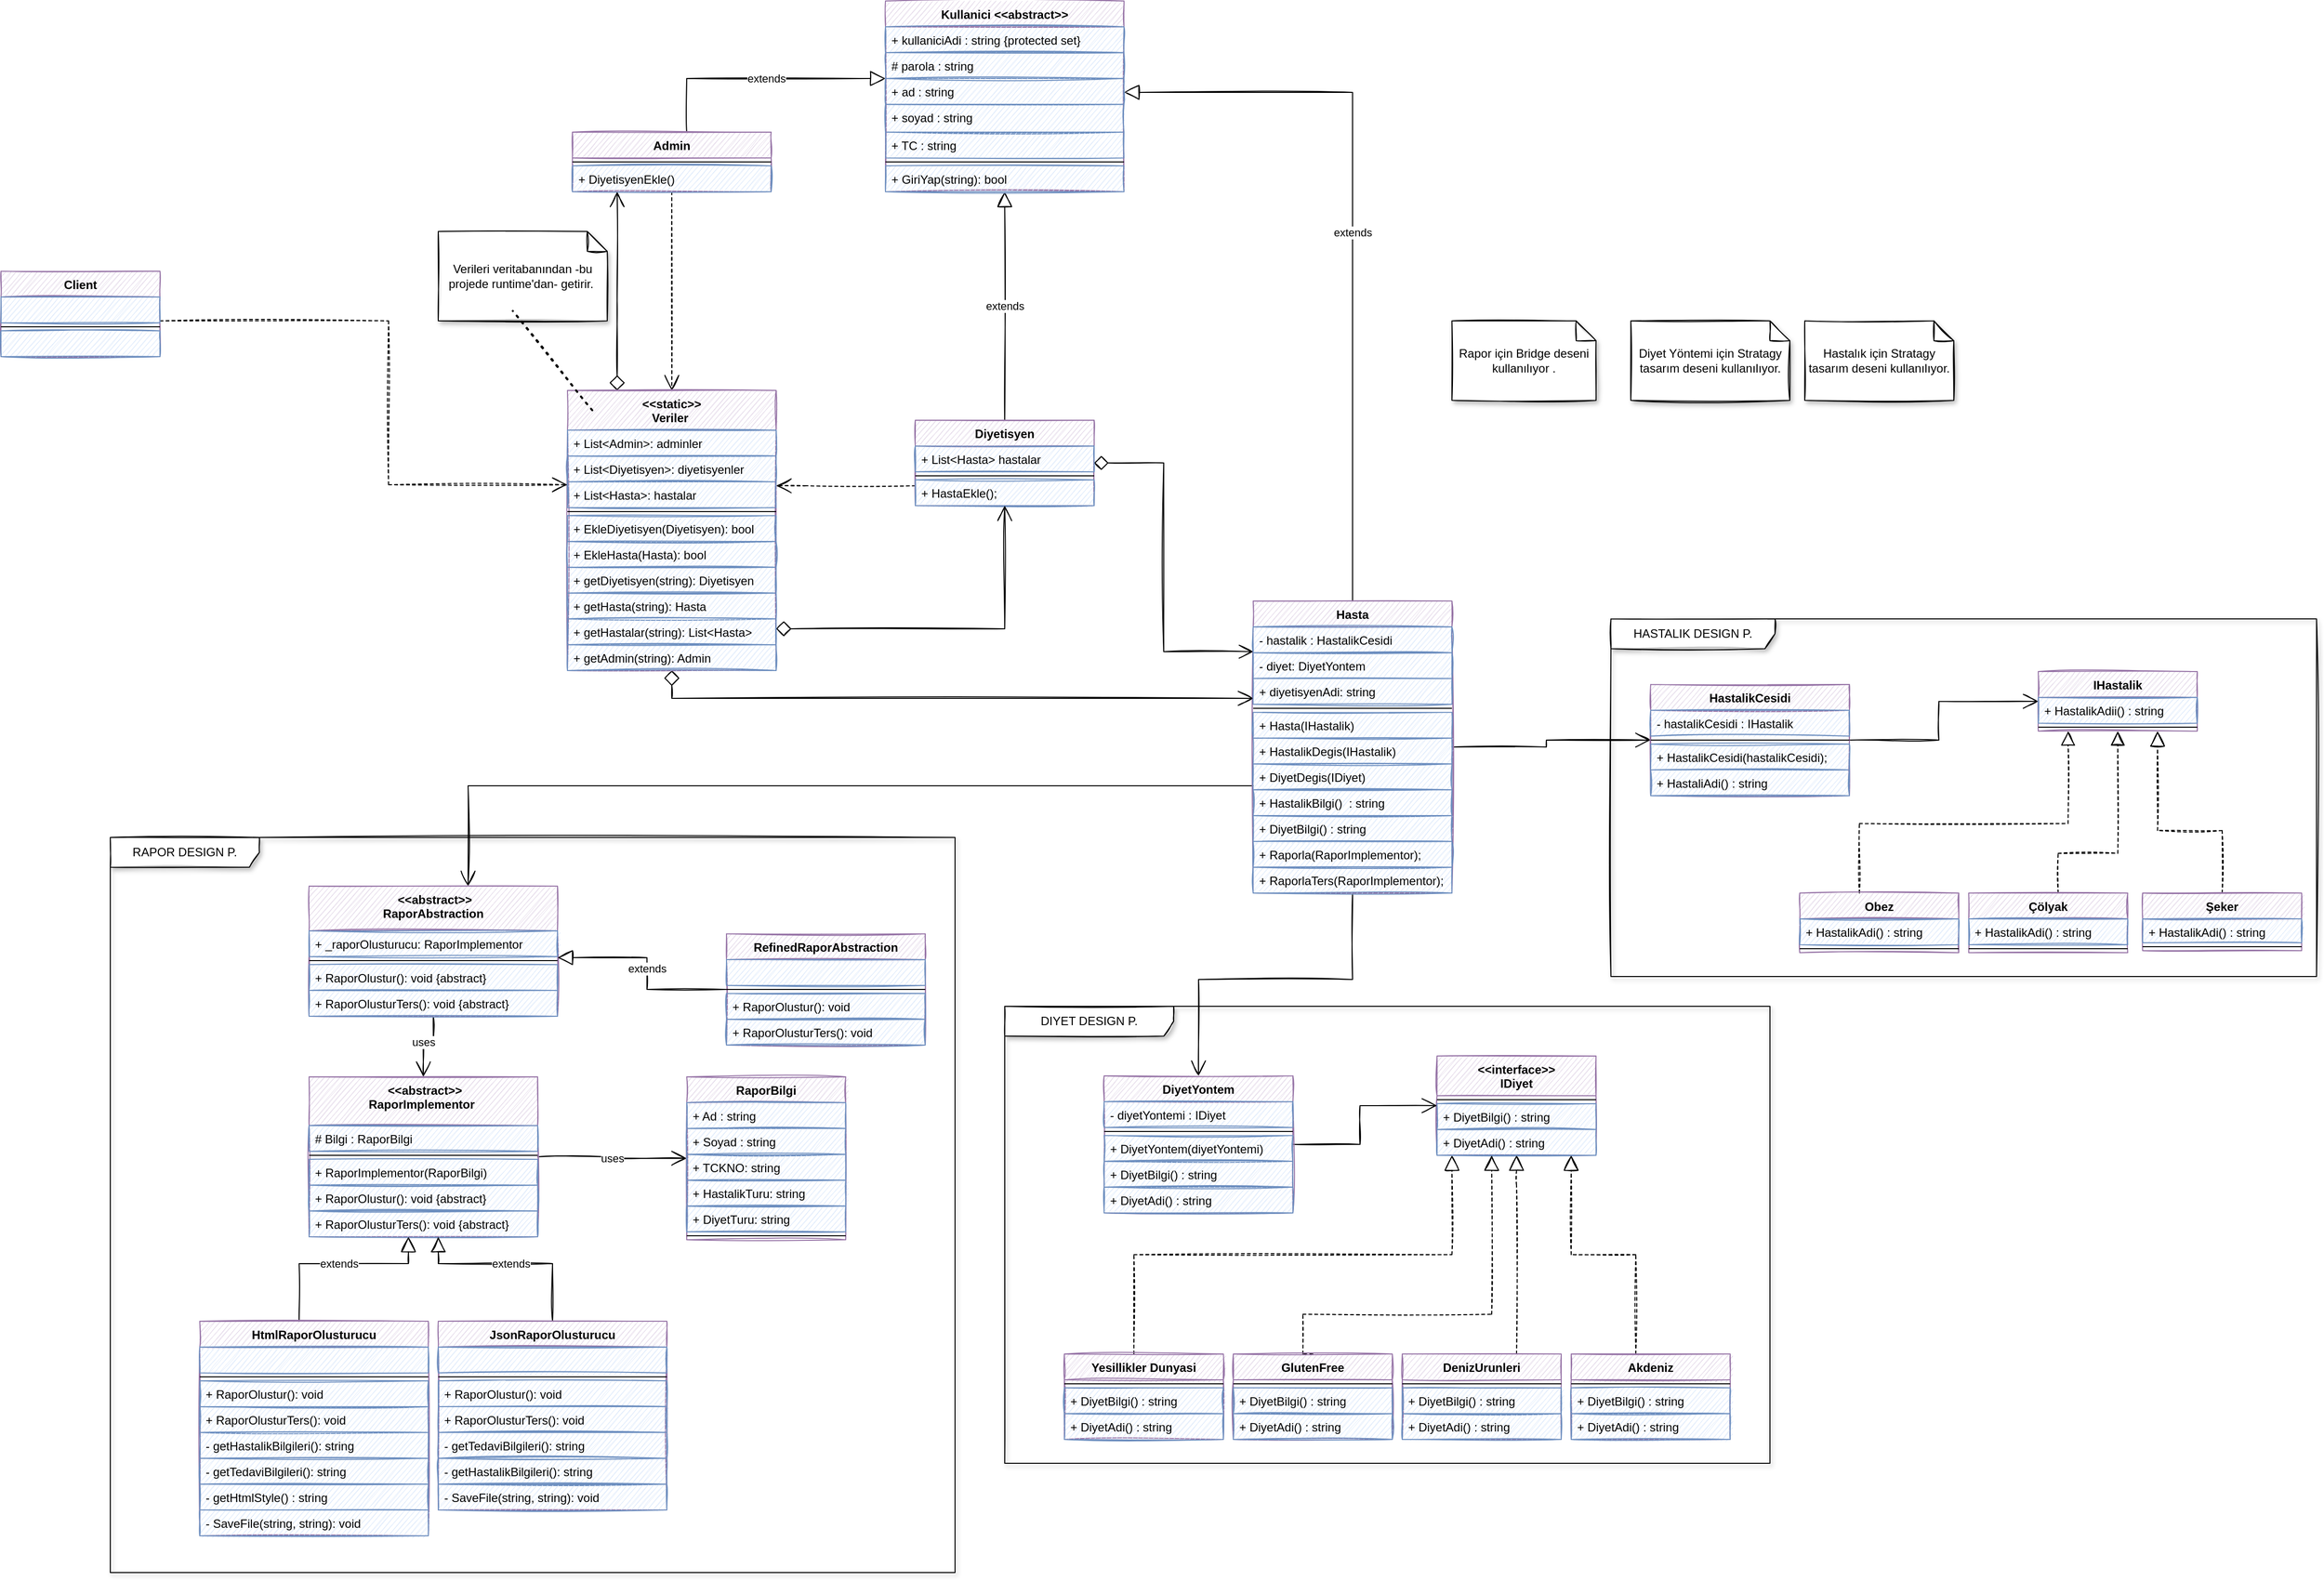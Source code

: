 <mxfile version="14.7.7" type="device" pages="6"><diagram name="APACIK DIYAGRAM" id="e7e014a7-5840-1c2e-5031-d8a46d1fe8dd"><mxGraphModel dx="2351" dy="1600" grid="1" gridSize="10" guides="1" tooltips="1" connect="1" arrows="1" fold="1" page="1" pageScale="1" pageWidth="1169" pageHeight="826" background="none" math="0" shadow="0"><root><mxCell id="0"/><mxCell id="1" parent="0"/><mxCell id="A9sw8xFKvcBYoGUPeU7l-81" value="Verileri veritabanından -bu projede runtime'dan- getirir.&amp;nbsp;" style="shape=note;size=20;whiteSpace=wrap;html=1;sketch=1;shadow=1;" parent="1" vertex="1"><mxGeometry x="-400" y="-420" width="170" height="90" as="geometry"/></mxCell><mxCell id="lcUaW4O-0ugKlgTXM0uD-24" value="HASTALIK DESIGN P." style="shape=umlFrame;whiteSpace=wrap;html=1;shadow=1;sketch=1;width=165;height=30;" parent="1" vertex="1"><mxGeometry x="780" y="-30" width="710" height="360" as="geometry"/></mxCell><mxCell id="lcUaW4O-0ugKlgTXM0uD-23" value="DIYET DESIGN P." style="shape=umlFrame;whiteSpace=wrap;html=1;shadow=1;sketch=1;width=170;height=30;" parent="1" vertex="1"><mxGeometry x="170" y="360" width="770" height="460" as="geometry"/></mxCell><mxCell id="lcUaW4O-0ugKlgTXM0uD-82" value="RAPOR DESIGN P." style="shape=umlFrame;whiteSpace=wrap;html=1;shadow=1;sketch=1;width=150;height=30;" parent="1" vertex="1"><mxGeometry x="-730" y="190" width="850" height="740" as="geometry"/></mxCell><mxCell id="uDmJKlsl4tlF9QpgE_Db-48" value="&lt;&lt;interface&gt;&gt;&#10;IDiyet" style="swimlane;fontStyle=1;align=center;verticalAlign=top;childLayout=stackLayout;horizontal=1;startSize=40;horizontalStack=0;resizeParent=1;resizeParentMax=0;resizeLast=0;collapsible=1;marginBottom=0;fillColor=#e1d5e7;strokeColor=#9673a6;shadow=0;sketch=1;" parent="1" vertex="1"><mxGeometry x="605" y="410" width="160" height="100" as="geometry"/></mxCell><mxCell id="uDmJKlsl4tlF9QpgE_Db-50" value="" style="line;strokeWidth=1;fillColor=none;align=left;verticalAlign=middle;spacingTop=-1;spacingLeft=3;spacingRight=3;rotatable=0;labelPosition=right;points=[];portConstraint=eastwest;" parent="uDmJKlsl4tlF9QpgE_Db-48" vertex="1"><mxGeometry y="40" width="160" height="8" as="geometry"/></mxCell><mxCell id="uDmJKlsl4tlF9QpgE_Db-51" value="+ DiyetBilgi() : string" style="text;strokeColor=#6c8ebf;fillColor=#dae8fc;align=left;verticalAlign=top;spacingLeft=4;spacingRight=4;overflow=hidden;rotatable=0;points=[[0,0.5],[1,0.5]];portConstraint=eastwest;sketch=1;" parent="uDmJKlsl4tlF9QpgE_Db-48" vertex="1"><mxGeometry y="48" width="160" height="26" as="geometry"/></mxCell><mxCell id="HA-2wY4YC450i5WqGoZ1-8" value="+ DiyetAdi() : string" style="text;strokeColor=#6c8ebf;fillColor=#dae8fc;align=left;verticalAlign=top;spacingLeft=4;spacingRight=4;overflow=hidden;rotatable=0;points=[[0,0.5],[1,0.5]];portConstraint=eastwest;sketch=1;" parent="uDmJKlsl4tlF9QpgE_Db-48" vertex="1"><mxGeometry y="74" width="160" height="26" as="geometry"/></mxCell><mxCell id="lcUaW4O-0ugKlgTXM0uD-72" style="edgeStyle=orthogonalEdgeStyle;rounded=0;sketch=1;jumpSize=9;orthogonalLoop=1;jettySize=auto;html=1;startArrow=none;startFill=0;endArrow=block;endFill=0;startSize=13;endSize=13;dashed=1;" parent="1" source="uDmJKlsl4tlF9QpgE_Db-52" target="uDmJKlsl4tlF9QpgE_Db-48" edge="1"><mxGeometry relative="1" as="geometry"><Array as="points"><mxPoint x="300" y="610"/><mxPoint x="620" y="610"/></Array></mxGeometry></mxCell><mxCell id="uDmJKlsl4tlF9QpgE_Db-52" value="Yesillikler Dunyasi" style="swimlane;fontStyle=1;align=center;verticalAlign=top;childLayout=stackLayout;horizontal=1;startSize=26;horizontalStack=0;resizeParent=1;resizeParentMax=0;resizeLast=0;collapsible=1;marginBottom=0;fillColor=#e1d5e7;strokeColor=#9673a6;shadow=0;sketch=1;" parent="1" vertex="1"><mxGeometry x="230" y="710" width="160" height="86" as="geometry"/></mxCell><mxCell id="uDmJKlsl4tlF9QpgE_Db-54" value="" style="line;strokeWidth=1;fillColor=none;align=left;verticalAlign=middle;spacingTop=-1;spacingLeft=3;spacingRight=3;rotatable=0;labelPosition=right;points=[];portConstraint=eastwest;" parent="uDmJKlsl4tlF9QpgE_Db-52" vertex="1"><mxGeometry y="26" width="160" height="8" as="geometry"/></mxCell><mxCell id="uDmJKlsl4tlF9QpgE_Db-53" value="+ DiyetBilgi() : string" style="text;strokeColor=#6c8ebf;fillColor=#dae8fc;align=left;verticalAlign=top;spacingLeft=4;spacingRight=4;overflow=hidden;rotatable=0;points=[[0,0.5],[1,0.5]];portConstraint=eastwest;sketch=1;" parent="uDmJKlsl4tlF9QpgE_Db-52" vertex="1"><mxGeometry y="34" width="160" height="26" as="geometry"/></mxCell><mxCell id="HA-2wY4YC450i5WqGoZ1-9" value="+ DiyetAdi() : string" style="text;strokeColor=#6c8ebf;fillColor=#dae8fc;align=left;verticalAlign=top;spacingLeft=4;spacingRight=4;overflow=hidden;rotatable=0;points=[[0,0.5],[1,0.5]];portConstraint=eastwest;sketch=1;" parent="uDmJKlsl4tlF9QpgE_Db-52" vertex="1"><mxGeometry y="60" width="160" height="26" as="geometry"/></mxCell><mxCell id="lcUaW4O-0ugKlgTXM0uD-73" style="edgeStyle=orthogonalEdgeStyle;rounded=0;sketch=1;jumpSize=9;orthogonalLoop=1;jettySize=auto;html=1;dashed=1;startArrow=none;startFill=0;endArrow=block;endFill=0;startSize=13;endSize=13;exitX=0.5;exitY=0;exitDx=0;exitDy=0;" parent="1" source="uDmJKlsl4tlF9QpgE_Db-58" target="uDmJKlsl4tlF9QpgE_Db-48" edge="1"><mxGeometry relative="1" as="geometry"><Array as="points"><mxPoint x="470" y="710"/><mxPoint x="470" y="670"/><mxPoint x="660" y="670"/></Array></mxGeometry></mxCell><mxCell id="uDmJKlsl4tlF9QpgE_Db-58" value="GlutenFree" style="swimlane;fontStyle=1;align=center;verticalAlign=top;childLayout=stackLayout;horizontal=1;startSize=26;horizontalStack=0;resizeParent=1;resizeParentMax=0;resizeLast=0;collapsible=1;marginBottom=0;fillColor=#e1d5e7;strokeColor=#9673a6;shadow=0;sketch=1;" parent="1" vertex="1"><mxGeometry x="400" y="710" width="160" height="86" as="geometry"/></mxCell><mxCell id="uDmJKlsl4tlF9QpgE_Db-60" value="" style="line;strokeWidth=1;fillColor=none;align=left;verticalAlign=middle;spacingTop=-1;spacingLeft=3;spacingRight=3;rotatable=0;labelPosition=right;points=[];portConstraint=eastwest;" parent="uDmJKlsl4tlF9QpgE_Db-58" vertex="1"><mxGeometry y="26" width="160" height="8" as="geometry"/></mxCell><mxCell id="uDmJKlsl4tlF9QpgE_Db-59" value="+ DiyetBilgi() : string" style="text;strokeColor=#6c8ebf;fillColor=#dae8fc;align=left;verticalAlign=top;spacingLeft=4;spacingRight=4;overflow=hidden;rotatable=0;points=[[0,0.5],[1,0.5]];portConstraint=eastwest;sketch=1;" parent="uDmJKlsl4tlF9QpgE_Db-58" vertex="1"><mxGeometry y="34" width="160" height="26" as="geometry"/></mxCell><mxCell id="HA-2wY4YC450i5WqGoZ1-10" value="+ DiyetAdi() : string" style="text;strokeColor=#6c8ebf;fillColor=#dae8fc;align=left;verticalAlign=top;spacingLeft=4;spacingRight=4;overflow=hidden;rotatable=0;points=[[0,0.5],[1,0.5]];portConstraint=eastwest;sketch=1;" parent="uDmJKlsl4tlF9QpgE_Db-58" vertex="1"><mxGeometry y="60" width="160" height="26" as="geometry"/></mxCell><mxCell id="lcUaW4O-0ugKlgTXM0uD-75" style="edgeStyle=orthogonalEdgeStyle;rounded=0;sketch=1;jumpSize=9;orthogonalLoop=1;jettySize=auto;html=1;dashed=1;startArrow=none;startFill=0;endArrow=block;endFill=0;startSize=13;endSize=13;" parent="1" source="uDmJKlsl4tlF9QpgE_Db-65" target="uDmJKlsl4tlF9QpgE_Db-48" edge="1"><mxGeometry relative="1" as="geometry"><Array as="points"><mxPoint x="805" y="610"/><mxPoint x="740" y="610"/></Array></mxGeometry></mxCell><mxCell id="uDmJKlsl4tlF9QpgE_Db-65" value="Akdeniz" style="swimlane;fontStyle=1;align=center;verticalAlign=top;childLayout=stackLayout;horizontal=1;startSize=26;horizontalStack=0;resizeParent=1;resizeParentMax=0;resizeLast=0;collapsible=1;marginBottom=0;fillColor=#e1d5e7;strokeColor=#9673a6;shadow=0;sketch=1;" parent="1" vertex="1"><mxGeometry x="740" y="710" width="160" height="86" as="geometry"/></mxCell><mxCell id="uDmJKlsl4tlF9QpgE_Db-67" value="" style="line;strokeWidth=1;fillColor=none;align=left;verticalAlign=middle;spacingTop=-1;spacingLeft=3;spacingRight=3;rotatable=0;labelPosition=right;points=[];portConstraint=eastwest;" parent="uDmJKlsl4tlF9QpgE_Db-65" vertex="1"><mxGeometry y="26" width="160" height="8" as="geometry"/></mxCell><mxCell id="uDmJKlsl4tlF9QpgE_Db-66" value="+ DiyetBilgi() : string" style="text;strokeColor=#6c8ebf;fillColor=#dae8fc;align=left;verticalAlign=top;spacingLeft=4;spacingRight=4;overflow=hidden;rotatable=0;points=[[0,0.5],[1,0.5]];portConstraint=eastwest;sketch=1;" parent="uDmJKlsl4tlF9QpgE_Db-65" vertex="1"><mxGeometry y="34" width="160" height="26" as="geometry"/></mxCell><mxCell id="HA-2wY4YC450i5WqGoZ1-12" value="+ DiyetAdi() : string" style="text;strokeColor=#6c8ebf;fillColor=#dae8fc;align=left;verticalAlign=top;spacingLeft=4;spacingRight=4;overflow=hidden;rotatable=0;points=[[0,0.5],[1,0.5]];portConstraint=eastwest;sketch=1;" parent="uDmJKlsl4tlF9QpgE_Db-65" vertex="1"><mxGeometry y="60" width="160" height="26" as="geometry"/></mxCell><mxCell id="lcUaW4O-0ugKlgTXM0uD-74" style="edgeStyle=orthogonalEdgeStyle;rounded=0;sketch=1;jumpSize=9;orthogonalLoop=1;jettySize=auto;html=1;dashed=1;startArrow=none;startFill=0;endArrow=block;endFill=0;startSize=13;endSize=13;" parent="1" source="uDmJKlsl4tlF9QpgE_Db-70" target="uDmJKlsl4tlF9QpgE_Db-48" edge="1"><mxGeometry relative="1" as="geometry"><Array as="points"><mxPoint x="685" y="540"/><mxPoint x="685" y="540"/></Array></mxGeometry></mxCell><mxCell id="uDmJKlsl4tlF9QpgE_Db-70" value="DenizUrunleri" style="swimlane;fontStyle=1;align=center;verticalAlign=top;childLayout=stackLayout;horizontal=1;startSize=26;horizontalStack=0;resizeParent=1;resizeParentMax=0;resizeLast=0;collapsible=1;marginBottom=0;fillColor=#e1d5e7;strokeColor=#9673a6;shadow=0;sketch=1;" parent="1" vertex="1"><mxGeometry x="570" y="710" width="160" height="86" as="geometry"/></mxCell><mxCell id="uDmJKlsl4tlF9QpgE_Db-72" value="" style="line;strokeWidth=1;fillColor=none;align=left;verticalAlign=middle;spacingTop=-1;spacingLeft=3;spacingRight=3;rotatable=0;labelPosition=right;points=[];portConstraint=eastwest;" parent="uDmJKlsl4tlF9QpgE_Db-70" vertex="1"><mxGeometry y="26" width="160" height="8" as="geometry"/></mxCell><mxCell id="uDmJKlsl4tlF9QpgE_Db-71" value="+ DiyetBilgi() : string" style="text;strokeColor=#6c8ebf;fillColor=#dae8fc;align=left;verticalAlign=top;spacingLeft=4;spacingRight=4;overflow=hidden;rotatable=0;points=[[0,0.5],[1,0.5]];portConstraint=eastwest;sketch=1;" parent="uDmJKlsl4tlF9QpgE_Db-70" vertex="1"><mxGeometry y="34" width="160" height="26" as="geometry"/></mxCell><mxCell id="HA-2wY4YC450i5WqGoZ1-11" value="+ DiyetAdi() : string" style="text;strokeColor=#6c8ebf;fillColor=#dae8fc;align=left;verticalAlign=top;spacingLeft=4;spacingRight=4;overflow=hidden;rotatable=0;points=[[0,0.5],[1,0.5]];portConstraint=eastwest;sketch=1;" parent="uDmJKlsl4tlF9QpgE_Db-70" vertex="1"><mxGeometry y="60" width="160" height="26" as="geometry"/></mxCell><mxCell id="lcUaW4O-0ugKlgTXM0uD-11" value="extends" style="edgeStyle=orthogonalEdgeStyle;rounded=0;jumpSize=9;orthogonalLoop=1;jettySize=auto;html=1;startArrow=none;startFill=0;endArrow=block;endFill=0;startSize=13;endSize=13;sketch=1;" parent="1" source="uDmJKlsl4tlF9QpgE_Db-74" target="A9sw8xFKvcBYoGUPeU7l-30" edge="1"><mxGeometry relative="1" as="geometry"><Array as="points"><mxPoint x="520" y="-560"/></Array><mxPoint x="330" y="-240" as="targetPoint"/></mxGeometry></mxCell><mxCell id="lcUaW4O-0ugKlgTXM0uD-83" style="edgeStyle=orthogonalEdgeStyle;rounded=0;sketch=1;jumpSize=9;orthogonalLoop=1;jettySize=auto;html=1;startArrow=none;startFill=0;endArrow=open;endFill=0;startSize=13;endSize=13;" parent="1" source="uDmJKlsl4tlF9QpgE_Db-74" target="lcUaW4O-0ugKlgTXM0uD-25" edge="1"><mxGeometry relative="1" as="geometry"><Array as="points"><mxPoint x="-370" y="138"/></Array></mxGeometry></mxCell><mxCell id="A9sw8xFKvcBYoGUPeU7l-8" style="edgeStyle=orthogonalEdgeStyle;rounded=0;sketch=1;orthogonalLoop=1;jettySize=auto;html=1;endArrow=open;endFill=0;startSize=13;endSize=13;" parent="1" source="uDmJKlsl4tlF9QpgE_Db-74" target="A9sw8xFKvcBYoGUPeU7l-1" edge="1"><mxGeometry relative="1" as="geometry"/></mxCell><mxCell id="A9sw8xFKvcBYoGUPeU7l-25" style="edgeStyle=orthogonalEdgeStyle;rounded=0;sketch=1;orthogonalLoop=1;jettySize=auto;html=1;endArrow=open;endFill=0;startSize=13;endSize=13;" parent="1" source="uDmJKlsl4tlF9QpgE_Db-74" target="A9sw8xFKvcBYoGUPeU7l-10" edge="1"><mxGeometry relative="1" as="geometry"/></mxCell><mxCell id="uDmJKlsl4tlF9QpgE_Db-74" value="Hasta" style="swimlane;fontStyle=1;align=center;verticalAlign=top;childLayout=stackLayout;horizontal=1;startSize=26;horizontalStack=0;resizeParent=1;resizeParentMax=0;resizeLast=0;collapsible=1;marginBottom=0;fillColor=#e1d5e7;strokeColor=#9673a6;shadow=0;sketch=1;" parent="1" vertex="1"><mxGeometry x="420" y="-48" width="200" height="294" as="geometry"/></mxCell><mxCell id="uDmJKlsl4tlF9QpgE_Db-125" value="- hastalik : HastalikCesidi" style="text;strokeColor=#6c8ebf;fillColor=#dae8fc;align=left;verticalAlign=top;spacingLeft=4;spacingRight=4;overflow=hidden;rotatable=0;points=[[0,0.5],[1,0.5]];portConstraint=eastwest;sketch=1;" parent="uDmJKlsl4tlF9QpgE_Db-74" vertex="1"><mxGeometry y="26" width="200" height="26" as="geometry"/></mxCell><mxCell id="A9sw8xFKvcBYoGUPeU7l-24" value="- diyet: DiyetYontem" style="text;strokeColor=#6c8ebf;fillColor=#dae8fc;align=left;verticalAlign=top;spacingLeft=4;spacingRight=4;overflow=hidden;rotatable=0;points=[[0,0.5],[1,0.5]];portConstraint=eastwest;sketch=1;" parent="uDmJKlsl4tlF9QpgE_Db-74" vertex="1"><mxGeometry y="52" width="200" height="26" as="geometry"/></mxCell><mxCell id="A9sw8xFKvcBYoGUPeU7l-60" value="+ diyetisyenAdi: string" style="text;strokeColor=#6c8ebf;fillColor=#dae8fc;align=left;verticalAlign=top;spacingLeft=4;spacingRight=4;overflow=hidden;rotatable=0;points=[[0,0.5],[1,0.5]];portConstraint=eastwest;sketch=1;" parent="uDmJKlsl4tlF9QpgE_Db-74" vertex="1"><mxGeometry y="78" width="200" height="26" as="geometry"/></mxCell><mxCell id="uDmJKlsl4tlF9QpgE_Db-75" value="" style="line;strokeWidth=1;fillColor=none;align=left;verticalAlign=middle;spacingTop=-1;spacingLeft=3;spacingRight=3;rotatable=0;labelPosition=right;points=[];portConstraint=eastwest;" parent="uDmJKlsl4tlF9QpgE_Db-74" vertex="1"><mxGeometry y="104" width="200" height="8" as="geometry"/></mxCell><mxCell id="A9sw8xFKvcBYoGUPeU7l-23" value="+ Hasta(IHastalik)" style="text;strokeColor=#6c8ebf;fillColor=#dae8fc;align=left;verticalAlign=top;spacingLeft=4;spacingRight=4;overflow=hidden;rotatable=0;points=[[0,0.5],[1,0.5]];portConstraint=eastwest;sketch=1;" parent="uDmJKlsl4tlF9QpgE_Db-74" vertex="1"><mxGeometry y="112" width="200" height="26" as="geometry"/></mxCell><mxCell id="A9sw8xFKvcBYoGUPeU7l-9" value="+ HastalikDegis(IHastalik)" style="text;strokeColor=#6c8ebf;fillColor=#dae8fc;align=left;verticalAlign=top;spacingLeft=4;spacingRight=4;overflow=hidden;rotatable=0;points=[[0,0.5],[1,0.5]];portConstraint=eastwest;sketch=1;" parent="uDmJKlsl4tlF9QpgE_Db-74" vertex="1"><mxGeometry y="138" width="200" height="26" as="geometry"/></mxCell><mxCell id="lcUaW4O-0ugKlgTXM0uD-1" value="+ DiyetDegis(IDiyet)" style="text;strokeColor=#6c8ebf;fillColor=#dae8fc;align=left;verticalAlign=top;spacingLeft=4;spacingRight=4;overflow=hidden;rotatable=0;points=[[0,0.5],[1,0.5]];portConstraint=eastwest;sketch=1;" parent="uDmJKlsl4tlF9QpgE_Db-74" vertex="1"><mxGeometry y="164" width="200" height="26" as="geometry"/></mxCell><mxCell id="A9sw8xFKvcBYoGUPeU7l-29" value="+ HastalikBilgi()  : string" style="text;strokeColor=#6c8ebf;fillColor=#dae8fc;align=left;verticalAlign=top;spacingLeft=4;spacingRight=4;overflow=hidden;rotatable=0;points=[[0,0.5],[1,0.5]];portConstraint=eastwest;sketch=1;" parent="uDmJKlsl4tlF9QpgE_Db-74" vertex="1"><mxGeometry y="190" width="200" height="26" as="geometry"/></mxCell><mxCell id="uDmJKlsl4tlF9QpgE_Db-77" value="+ DiyetBilgi() : string" style="text;strokeColor=#6c8ebf;fillColor=#dae8fc;align=left;verticalAlign=top;spacingLeft=4;spacingRight=4;overflow=hidden;rotatable=0;points=[[0,0.5],[1,0.5]];portConstraint=eastwest;sketch=1;" parent="uDmJKlsl4tlF9QpgE_Db-74" vertex="1"><mxGeometry y="216" width="200" height="26" as="geometry"/></mxCell><mxCell id="lcUaW4O-0ugKlgTXM0uD-4" value="+ Raporla(RaporImplementor);" style="text;strokeColor=#6c8ebf;fillColor=#dae8fc;align=left;verticalAlign=top;spacingLeft=4;spacingRight=4;overflow=hidden;rotatable=0;points=[[0,0.5],[1,0.5]];portConstraint=eastwest;sketch=1;" parent="uDmJKlsl4tlF9QpgE_Db-74" vertex="1"><mxGeometry y="242" width="200" height="26" as="geometry"/></mxCell><mxCell id="0rczsJXr5Q0oXplEj7EM-1" value="+ RaporlaTers(RaporImplementor);" style="text;strokeColor=#6c8ebf;fillColor=#dae8fc;align=left;verticalAlign=top;spacingLeft=4;spacingRight=4;overflow=hidden;rotatable=0;points=[[0,0.5],[1,0.5]];portConstraint=eastwest;sketch=1;" parent="uDmJKlsl4tlF9QpgE_Db-74" vertex="1"><mxGeometry y="268" width="200" height="26" as="geometry"/></mxCell><mxCell id="uDmJKlsl4tlF9QpgE_Db-104" style="edgeStyle=orthogonalEdgeStyle;rounded=0;jumpSize=13;orthogonalLoop=1;jettySize=auto;html=1;startArrow=diamond;startFill=0;endArrow=open;endFill=0;startSize=12;endSize=12;sketch=1;" parent="1" source="uDmJKlsl4tlF9QpgE_Db-100" target="uDmJKlsl4tlF9QpgE_Db-74" edge="1"><mxGeometry relative="1" as="geometry"><Array as="points"><mxPoint x="330" y="3"/></Array></mxGeometry></mxCell><mxCell id="lcUaW4O-0ugKlgTXM0uD-10" value="extends" style="edgeStyle=orthogonalEdgeStyle;rounded=0;jumpSize=9;orthogonalLoop=1;jettySize=auto;html=1;startArrow=none;startFill=0;endArrow=block;endFill=0;startSize=13;endSize=13;sketch=1;" parent="1" source="uDmJKlsl4tlF9QpgE_Db-100" target="A9sw8xFKvcBYoGUPeU7l-30" edge="1"><mxGeometry relative="1" as="geometry"><Array as="points"/><mxPoint x="150" y="-156.0" as="targetPoint"/></mxGeometry></mxCell><mxCell id="A9sw8xFKvcBYoGUPeU7l-63" style="edgeStyle=orthogonalEdgeStyle;rounded=0;sketch=1;orthogonalLoop=1;jettySize=auto;html=1;dashed=1;startArrow=none;startFill=0;endArrow=open;endFill=0;startSize=13;endSize=13;" parent="1" source="uDmJKlsl4tlF9QpgE_Db-100" target="A9sw8xFKvcBYoGUPeU7l-50" edge="1"><mxGeometry relative="1" as="geometry"><Array as="points"><mxPoint x="-30" y="-164"/><mxPoint x="-30" y="-164"/></Array></mxGeometry></mxCell><mxCell id="uDmJKlsl4tlF9QpgE_Db-100" value="Diyetisyen" style="swimlane;fontStyle=1;align=center;verticalAlign=top;childLayout=stackLayout;horizontal=1;startSize=26;horizontalStack=0;resizeParent=1;resizeParentMax=0;resizeLast=0;collapsible=1;marginBottom=0;fillColor=#e1d5e7;strokeColor=#9673a6;shadow=0;sketch=1;" parent="1" vertex="1"><mxGeometry x="80" y="-230" width="180" height="86" as="geometry"/></mxCell><mxCell id="uDmJKlsl4tlF9QpgE_Db-101" value="+ List&lt;Hasta&gt; hastalar" style="text;strokeColor=#6c8ebf;fillColor=#dae8fc;align=left;verticalAlign=top;spacingLeft=4;spacingRight=4;overflow=hidden;rotatable=0;points=[[0,0.5],[1,0.5]];portConstraint=eastwest;sketch=1;" parent="uDmJKlsl4tlF9QpgE_Db-100" vertex="1"><mxGeometry y="26" width="180" height="26" as="geometry"/></mxCell><mxCell id="uDmJKlsl4tlF9QpgE_Db-102" value="" style="line;strokeWidth=1;fillColor=none;align=left;verticalAlign=middle;spacingTop=-1;spacingLeft=3;spacingRight=3;rotatable=0;labelPosition=right;points=[];portConstraint=eastwest;" parent="uDmJKlsl4tlF9QpgE_Db-100" vertex="1"><mxGeometry y="52" width="180" height="8" as="geometry"/></mxCell><mxCell id="uDmJKlsl4tlF9QpgE_Db-103" value="+ HastaEkle();" style="text;strokeColor=#6c8ebf;fillColor=#dae8fc;align=left;verticalAlign=top;spacingLeft=4;spacingRight=4;overflow=hidden;rotatable=0;points=[[0,0.5],[1,0.5]];portConstraint=eastwest;sketch=1;" parent="uDmJKlsl4tlF9QpgE_Db-100" vertex="1"><mxGeometry y="60" width="180" height="26" as="geometry"/></mxCell><mxCell id="uDmJKlsl4tlF9QpgE_Db-105" value="IHastalik" style="swimlane;fontStyle=1;align=center;verticalAlign=top;childLayout=stackLayout;horizontal=1;startSize=26;horizontalStack=0;resizeParent=1;resizeParentMax=0;resizeLast=0;collapsible=1;marginBottom=0;fillColor=#e1d5e7;strokeColor=#9673a6;shadow=0;sketch=1;" parent="1" vertex="1"><mxGeometry x="1210" y="23" width="160" height="60" as="geometry"/></mxCell><mxCell id="lcUaW4O-0ugKlgTXM0uD-77" value="+ HastalikAdii() : string" style="text;strokeColor=#6c8ebf;fillColor=#dae8fc;align=left;verticalAlign=top;spacingLeft=4;spacingRight=4;overflow=hidden;rotatable=0;points=[[0,0.5],[1,0.5]];portConstraint=eastwest;sketch=1;" parent="uDmJKlsl4tlF9QpgE_Db-105" vertex="1"><mxGeometry y="26" width="160" height="26" as="geometry"/></mxCell><mxCell id="uDmJKlsl4tlF9QpgE_Db-107" value="" style="line;strokeWidth=1;fillColor=none;align=left;verticalAlign=middle;spacingTop=-1;spacingLeft=3;spacingRight=3;rotatable=0;labelPosition=right;points=[];portConstraint=eastwest;" parent="uDmJKlsl4tlF9QpgE_Db-105" vertex="1"><mxGeometry y="52" width="160" height="8" as="geometry"/></mxCell><mxCell id="uDmJKlsl4tlF9QpgE_Db-112" style="edgeStyle=orthogonalEdgeStyle;rounded=0;jumpSize=13;orthogonalLoop=1;jettySize=auto;html=1;startArrow=none;startFill=0;endArrow=block;endFill=0;startSize=12;endSize=12;dashed=1;sketch=1;" parent="1" source="uDmJKlsl4tlF9QpgE_Db-109" target="uDmJKlsl4tlF9QpgE_Db-105" edge="1"><mxGeometry relative="1" as="geometry"><mxPoint x="1015" y="156" as="targetPoint"/><Array as="points"><mxPoint x="1030" y="176"/><mxPoint x="1240" y="176"/></Array></mxGeometry></mxCell><mxCell id="uDmJKlsl4tlF9QpgE_Db-109" value="Obez" style="swimlane;fontStyle=1;align=center;verticalAlign=top;childLayout=stackLayout;horizontal=1;startSize=26;horizontalStack=0;resizeParent=1;resizeParentMax=0;resizeLast=0;collapsible=1;marginBottom=0;fillColor=#e1d5e7;strokeColor=#9673a6;shadow=0;sketch=1;" parent="1" vertex="1"><mxGeometry x="970" y="246" width="160" height="60" as="geometry"/></mxCell><mxCell id="lcUaW4O-0ugKlgTXM0uD-79" value="+ HastalikAdi() : string" style="text;strokeColor=#6c8ebf;fillColor=#dae8fc;align=left;verticalAlign=top;spacingLeft=4;spacingRight=4;overflow=hidden;rotatable=0;points=[[0,0.5],[1,0.5]];portConstraint=eastwest;sketch=1;" parent="uDmJKlsl4tlF9QpgE_Db-109" vertex="1"><mxGeometry y="26" width="160" height="26" as="geometry"/></mxCell><mxCell id="uDmJKlsl4tlF9QpgE_Db-111" value="" style="line;strokeWidth=1;fillColor=none;align=left;verticalAlign=middle;spacingTop=-1;spacingLeft=3;spacingRight=3;rotatable=0;labelPosition=right;points=[];portConstraint=eastwest;" parent="uDmJKlsl4tlF9QpgE_Db-109" vertex="1"><mxGeometry y="52" width="160" height="8" as="geometry"/></mxCell><mxCell id="uDmJKlsl4tlF9QpgE_Db-122" style="edgeStyle=orthogonalEdgeStyle;rounded=0;jumpSize=13;orthogonalLoop=1;jettySize=auto;html=1;dashed=1;startArrow=none;startFill=0;endArrow=block;endFill=0;startSize=12;endSize=12;sketch=1;" parent="1" source="uDmJKlsl4tlF9QpgE_Db-113" target="uDmJKlsl4tlF9QpgE_Db-105" edge="1"><mxGeometry relative="1" as="geometry"><Array as="points"><mxPoint x="1230" y="206"/><mxPoint x="1290" y="206"/></Array></mxGeometry></mxCell><mxCell id="uDmJKlsl4tlF9QpgE_Db-113" value="Çölyak" style="swimlane;fontStyle=1;align=center;verticalAlign=top;childLayout=stackLayout;horizontal=1;startSize=26;horizontalStack=0;resizeParent=1;resizeParentMax=0;resizeLast=0;collapsible=1;marginBottom=0;fillColor=#e1d5e7;strokeColor=#9673a6;shadow=0;sketch=1;" parent="1" vertex="1"><mxGeometry x="1140" y="246" width="160" height="60" as="geometry"/></mxCell><mxCell id="lcUaW4O-0ugKlgTXM0uD-80" value="+ HastalikAdi() : string" style="text;strokeColor=#6c8ebf;fillColor=#dae8fc;align=left;verticalAlign=top;spacingLeft=4;spacingRight=4;overflow=hidden;rotatable=0;points=[[0,0.5],[1,0.5]];portConstraint=eastwest;sketch=1;" parent="uDmJKlsl4tlF9QpgE_Db-113" vertex="1"><mxGeometry y="26" width="160" height="26" as="geometry"/></mxCell><mxCell id="uDmJKlsl4tlF9QpgE_Db-115" value="" style="line;strokeWidth=1;fillColor=none;align=left;verticalAlign=middle;spacingTop=-1;spacingLeft=3;spacingRight=3;rotatable=0;labelPosition=right;points=[];portConstraint=eastwest;" parent="uDmJKlsl4tlF9QpgE_Db-113" vertex="1"><mxGeometry y="52" width="160" height="8" as="geometry"/></mxCell><mxCell id="A9sw8xFKvcBYoGUPeU7l-18" style="edgeStyle=orthogonalEdgeStyle;rounded=0;sketch=1;orthogonalLoop=1;jettySize=auto;html=1;endArrow=block;endFill=0;startSize=13;endSize=13;dashed=1;" parent="1" source="uDmJKlsl4tlF9QpgE_Db-117" target="uDmJKlsl4tlF9QpgE_Db-105" edge="1"><mxGeometry relative="1" as="geometry"><Array as="points"><mxPoint x="1395" y="183"/><mxPoint x="1330" y="183"/></Array></mxGeometry></mxCell><mxCell id="uDmJKlsl4tlF9QpgE_Db-117" value="Şeker" style="swimlane;fontStyle=1;align=center;verticalAlign=top;childLayout=stackLayout;horizontal=1;startSize=26;horizontalStack=0;resizeParent=1;resizeParentMax=0;resizeLast=0;collapsible=1;marginBottom=0;fillColor=#e1d5e7;strokeColor=#9673a6;shadow=0;sketch=1;" parent="1" vertex="1"><mxGeometry x="1315" y="246" width="160" height="58" as="geometry"/></mxCell><mxCell id="lcUaW4O-0ugKlgTXM0uD-81" value="+ HastalikAdi() : string" style="text;strokeColor=#6c8ebf;fillColor=#dae8fc;align=left;verticalAlign=top;spacingLeft=4;spacingRight=4;overflow=hidden;rotatable=0;points=[[0,0.5],[1,0.5]];portConstraint=eastwest;sketch=1;" parent="uDmJKlsl4tlF9QpgE_Db-117" vertex="1"><mxGeometry y="26" width="160" height="24" as="geometry"/></mxCell><mxCell id="uDmJKlsl4tlF9QpgE_Db-119" value="" style="line;strokeWidth=1;fillColor=none;align=left;verticalAlign=middle;spacingTop=-1;spacingLeft=3;spacingRight=3;rotatable=0;labelPosition=right;points=[];portConstraint=eastwest;" parent="uDmJKlsl4tlF9QpgE_Db-117" vertex="1"><mxGeometry y="50" width="160" height="8" as="geometry"/></mxCell><mxCell id="lcUaW4O-0ugKlgTXM0uD-7" value="Rapor için Bridge deseni kullanılıyor ." style="shape=note;size=20;whiteSpace=wrap;html=1;sketch=1;shadow=1;" parent="1" vertex="1"><mxGeometry x="620" y="-330" width="145" height="80" as="geometry"/></mxCell><mxCell id="lcUaW4O-0ugKlgTXM0uD-8" value="Diyet Yöntemi için Stratagy tasarım deseni kullanılıyor." style="shape=note;size=20;whiteSpace=wrap;html=1;sketch=1;shadow=1;" parent="1" vertex="1"><mxGeometry x="800" y="-330" width="160" height="80" as="geometry"/></mxCell><mxCell id="lcUaW4O-0ugKlgTXM0uD-9" value="Hastalık için Stratagy tasarım deseni kullanılıyor." style="shape=note;size=20;whiteSpace=wrap;html=1;sketch=1;shadow=1;" parent="1" vertex="1"><mxGeometry x="975" y="-330" width="150" height="80" as="geometry"/></mxCell><mxCell id="lcUaW4O-0ugKlgTXM0uD-16" value="extends" style="edgeStyle=orthogonalEdgeStyle;rounded=0;jumpSize=9;orthogonalLoop=1;jettySize=auto;html=1;startArrow=none;startFill=0;endArrow=block;endFill=0;startSize=13;endSize=13;sketch=1;" parent="1" source="lcUaW4O-0ugKlgTXM0uD-12" target="A9sw8xFKvcBYoGUPeU7l-30" edge="1"><mxGeometry x="0.055" relative="1" as="geometry"><Array as="points"><mxPoint x="-150" y="-574"/></Array><mxPoint x="-30" y="-230" as="targetPoint"/><mxPoint as="offset"/></mxGeometry></mxCell><mxCell id="A9sw8xFKvcBYoGUPeU7l-59" style="edgeStyle=orthogonalEdgeStyle;rounded=0;sketch=1;orthogonalLoop=1;jettySize=auto;html=1;dashed=1;startArrow=none;startFill=0;endArrow=open;endFill=0;startSize=13;endSize=13;" parent="1" source="lcUaW4O-0ugKlgTXM0uD-12" target="A9sw8xFKvcBYoGUPeU7l-50" edge="1"><mxGeometry relative="1" as="geometry"><Array as="points"><mxPoint x="-150" y="-260"/><mxPoint x="-150" y="-260"/></Array></mxGeometry></mxCell><mxCell id="lcUaW4O-0ugKlgTXM0uD-12" value="Admin" style="swimlane;fontStyle=1;align=center;verticalAlign=top;childLayout=stackLayout;horizontal=1;startSize=26;horizontalStack=0;resizeParent=1;resizeParentMax=0;resizeLast=0;collapsible=1;marginBottom=0;fillColor=#e1d5e7;strokeColor=#9673a6;shadow=0;sketch=1;" parent="1" vertex="1"><mxGeometry x="-265" y="-520" width="200" height="60" as="geometry"/></mxCell><mxCell id="lcUaW4O-0ugKlgTXM0uD-14" value="" style="line;strokeWidth=1;fillColor=none;align=left;verticalAlign=middle;spacingTop=-1;spacingLeft=3;spacingRight=3;rotatable=0;labelPosition=right;points=[];portConstraint=eastwest;" parent="lcUaW4O-0ugKlgTXM0uD-12" vertex="1"><mxGeometry y="26" width="200" height="8" as="geometry"/></mxCell><mxCell id="A9sw8xFKvcBYoGUPeU7l-46" value="+ DiyetisyenEkle()" style="text;strokeColor=#6c8ebf;fillColor=#dae8fc;align=left;verticalAlign=top;spacingLeft=4;spacingRight=4;overflow=hidden;rotatable=0;points=[[0,0.5],[1,0.5]];portConstraint=eastwest;sketch=1;" parent="lcUaW4O-0ugKlgTXM0uD-12" vertex="1"><mxGeometry y="34" width="200" height="26" as="geometry"/></mxCell><mxCell id="lcUaW4O-0ugKlgTXM0uD-49" value="uses" style="edgeStyle=orthogonalEdgeStyle;rounded=0;sketch=1;jumpSize=9;orthogonalLoop=1;jettySize=auto;html=1;startArrow=none;startFill=0;endArrow=open;endFill=0;startSize=13;endSize=13;" parent="1" source="lcUaW4O-0ugKlgTXM0uD-25" target="lcUaW4O-0ugKlgTXM0uD-34" edge="1"><mxGeometry relative="1" as="geometry"/></mxCell><mxCell id="lcUaW4O-0ugKlgTXM0uD-25" value=" &lt;&lt;abstract&gt;&gt;&#10;RaporAbstraction" style="swimlane;fontStyle=1;align=center;verticalAlign=top;childLayout=stackLayout;horizontal=1;startSize=45;horizontalStack=0;resizeParent=1;resizeParentMax=0;resizeLast=0;collapsible=1;marginBottom=0;fillColor=#e1d5e7;strokeColor=#9673a6;shadow=0;sketch=1;" parent="1" vertex="1"><mxGeometry x="-530" y="239" width="250" height="131" as="geometry"/></mxCell><mxCell id="lcUaW4O-0ugKlgTXM0uD-26" value="+ _raporOlusturucu: RaporImplementor" style="text;strokeColor=#6c8ebf;fillColor=#dae8fc;align=left;verticalAlign=top;spacingLeft=4;spacingRight=4;overflow=hidden;rotatable=0;points=[[0,0.5],[1,0.5]];portConstraint=eastwest;sketch=1;" parent="lcUaW4O-0ugKlgTXM0uD-25" vertex="1"><mxGeometry y="45" width="250" height="26" as="geometry"/></mxCell><mxCell id="lcUaW4O-0ugKlgTXM0uD-27" value="" style="line;strokeWidth=1;fillColor=none;align=left;verticalAlign=middle;spacingTop=-1;spacingLeft=3;spacingRight=3;rotatable=0;labelPosition=right;points=[];portConstraint=eastwest;" parent="lcUaW4O-0ugKlgTXM0uD-25" vertex="1"><mxGeometry y="71" width="250" height="8" as="geometry"/></mxCell><mxCell id="lcUaW4O-0ugKlgTXM0uD-28" value="+ RaporOlustur(): void {abstract}&#10;" style="text;strokeColor=#6c8ebf;fillColor=#dae8fc;align=left;verticalAlign=top;spacingLeft=4;spacingRight=4;overflow=hidden;rotatable=0;points=[[0,0.5],[1,0.5]];portConstraint=eastwest;sketch=1;" parent="lcUaW4O-0ugKlgTXM0uD-25" vertex="1"><mxGeometry y="79" width="250" height="26" as="geometry"/></mxCell><mxCell id="lcUaW4O-0ugKlgTXM0uD-50" value="+ RaporOlusturTers(): void {abstract}&#10;" style="text;strokeColor=#6c8ebf;fillColor=#dae8fc;align=left;verticalAlign=top;spacingLeft=4;spacingRight=4;overflow=hidden;rotatable=0;points=[[0,0.5],[1,0.5]];portConstraint=eastwest;sketch=1;" parent="lcUaW4O-0ugKlgTXM0uD-25" vertex="1"><mxGeometry y="105" width="250" height="26" as="geometry"/></mxCell><mxCell id="lcUaW4O-0ugKlgTXM0uD-33" value="extends" style="edgeStyle=orthogonalEdgeStyle;rounded=0;jumpSize=9;orthogonalLoop=1;jettySize=auto;html=1;startArrow=none;startFill=0;endArrow=block;endFill=0;startSize=13;endSize=13;sketch=1;" parent="1" source="lcUaW4O-0ugKlgTXM0uD-29" target="lcUaW4O-0ugKlgTXM0uD-25" edge="1"><mxGeometry relative="1" as="geometry"><Array as="points"><mxPoint x="-190" y="343"/><mxPoint x="-190" y="311"/></Array></mxGeometry></mxCell><mxCell id="lcUaW4O-0ugKlgTXM0uD-29" value="RefinedRaporAbstraction" style="swimlane;fontStyle=1;align=center;verticalAlign=top;childLayout=stackLayout;horizontal=1;startSize=26;horizontalStack=0;resizeParent=1;resizeParentMax=0;resizeLast=0;collapsible=1;marginBottom=0;fillColor=#e1d5e7;strokeColor=#9673a6;shadow=0;sketch=1;" parent="1" vertex="1"><mxGeometry x="-110" y="287" width="200" height="112" as="geometry"/></mxCell><mxCell id="lcUaW4O-0ugKlgTXM0uD-30" value="" style="text;strokeColor=#6c8ebf;fillColor=#dae8fc;align=left;verticalAlign=top;spacingLeft=4;spacingRight=4;overflow=hidden;rotatable=0;points=[[0,0.5],[1,0.5]];portConstraint=eastwest;sketch=1;" parent="lcUaW4O-0ugKlgTXM0uD-29" vertex="1"><mxGeometry y="26" width="200" height="26" as="geometry"/></mxCell><mxCell id="lcUaW4O-0ugKlgTXM0uD-31" value="" style="line;strokeWidth=1;fillColor=none;align=left;verticalAlign=middle;spacingTop=-1;spacingLeft=3;spacingRight=3;rotatable=0;labelPosition=right;points=[];portConstraint=eastwest;" parent="lcUaW4O-0ugKlgTXM0uD-29" vertex="1"><mxGeometry y="52" width="200" height="8" as="geometry"/></mxCell><mxCell id="lcUaW4O-0ugKlgTXM0uD-32" value="+ RaporOlustur(): void&#10;" style="text;strokeColor=#6c8ebf;fillColor=#dae8fc;align=left;verticalAlign=top;spacingLeft=4;spacingRight=4;overflow=hidden;rotatable=0;points=[[0,0.5],[1,0.5]];portConstraint=eastwest;sketch=1;" parent="lcUaW4O-0ugKlgTXM0uD-29" vertex="1"><mxGeometry y="60" width="200" height="26" as="geometry"/></mxCell><mxCell id="lcUaW4O-0ugKlgTXM0uD-53" value="+ RaporOlusturTers(): void" style="text;strokeColor=#6c8ebf;fillColor=#dae8fc;align=left;verticalAlign=top;spacingLeft=4;spacingRight=4;overflow=hidden;rotatable=0;points=[[0,0.5],[1,0.5]];portConstraint=eastwest;sketch=1;" parent="lcUaW4O-0ugKlgTXM0uD-29" vertex="1"><mxGeometry y="86" width="200" height="26" as="geometry"/></mxCell><mxCell id="lcUaW4O-0ugKlgTXM0uD-64" value="uses" style="edgeStyle=orthogonalEdgeStyle;rounded=0;sketch=1;jumpSize=9;orthogonalLoop=1;jettySize=auto;html=1;startArrow=none;startFill=0;endArrow=open;endFill=0;startSize=13;endSize=13;" parent="1" source="lcUaW4O-0ugKlgTXM0uD-34" target="lcUaW4O-0ugKlgTXM0uD-57" edge="1"><mxGeometry relative="1" as="geometry"/></mxCell><mxCell id="lcUaW4O-0ugKlgTXM0uD-34" value=" &lt;&lt;abstract&gt;&gt;&#10;RaporImplementor " style="swimlane;fontStyle=1;align=center;verticalAlign=top;childLayout=stackLayout;horizontal=1;startSize=49;horizontalStack=0;resizeParent=1;resizeParentMax=0;resizeLast=0;collapsible=1;marginBottom=0;fillColor=#e1d5e7;strokeColor=#9673a6;shadow=0;sketch=1;" parent="1" vertex="1"><mxGeometry x="-530" y="431" width="230" height="161" as="geometry"/></mxCell><mxCell id="lcUaW4O-0ugKlgTXM0uD-35" value="# Bilgi : RaporBilgi" style="text;strokeColor=#6c8ebf;fillColor=#dae8fc;align=left;verticalAlign=top;spacingLeft=4;spacingRight=4;overflow=hidden;rotatable=0;points=[[0,0.5],[1,0.5]];portConstraint=eastwest;sketch=1;" parent="lcUaW4O-0ugKlgTXM0uD-34" vertex="1"><mxGeometry y="49" width="230" height="26" as="geometry"/></mxCell><mxCell id="lcUaW4O-0ugKlgTXM0uD-36" value="" style="line;strokeWidth=1;fillColor=none;align=left;verticalAlign=middle;spacingTop=-1;spacingLeft=3;spacingRight=3;rotatable=0;labelPosition=right;points=[];portConstraint=eastwest;" parent="lcUaW4O-0ugKlgTXM0uD-34" vertex="1"><mxGeometry y="75" width="230" height="8" as="geometry"/></mxCell><mxCell id="lcUaW4O-0ugKlgTXM0uD-37" value="+ RaporImplementor(RaporBilgi)" style="text;strokeColor=#6c8ebf;fillColor=#dae8fc;align=left;verticalAlign=top;spacingLeft=4;spacingRight=4;overflow=hidden;rotatable=0;points=[[0,0.5],[1,0.5]];portConstraint=eastwest;sketch=1;" parent="lcUaW4O-0ugKlgTXM0uD-34" vertex="1"><mxGeometry y="83" width="230" height="26" as="geometry"/></mxCell><mxCell id="lcUaW4O-0ugKlgTXM0uD-56" value="+ RaporOlustur(): void {abstract}" style="text;strokeColor=#6c8ebf;fillColor=#dae8fc;align=left;verticalAlign=top;spacingLeft=4;spacingRight=4;overflow=hidden;rotatable=0;points=[[0,0.5],[1,0.5]];portConstraint=eastwest;sketch=1;" parent="lcUaW4O-0ugKlgTXM0uD-34" vertex="1"><mxGeometry y="109" width="230" height="26" as="geometry"/></mxCell><mxCell id="lcUaW4O-0ugKlgTXM0uD-51" value="+ RaporOlusturTers(): void {abstract}" style="text;strokeColor=#6c8ebf;fillColor=#dae8fc;align=left;verticalAlign=top;spacingLeft=4;spacingRight=4;overflow=hidden;rotatable=0;points=[[0,0.5],[1,0.5]];portConstraint=eastwest;sketch=1;" parent="lcUaW4O-0ugKlgTXM0uD-34" vertex="1"><mxGeometry y="135" width="230" height="26" as="geometry"/></mxCell><mxCell id="lcUaW4O-0ugKlgTXM0uD-47" value="extends" style="edgeStyle=orthogonalEdgeStyle;rounded=0;sketch=1;jumpSize=9;orthogonalLoop=1;jettySize=auto;html=1;startArrow=none;startFill=0;endArrow=block;endFill=0;startSize=13;endSize=13;" parent="1" source="lcUaW4O-0ugKlgTXM0uD-39" target="lcUaW4O-0ugKlgTXM0uD-34" edge="1"><mxGeometry relative="1" as="geometry"><Array as="points"><mxPoint x="-540" y="619"/><mxPoint x="-430" y="619"/></Array></mxGeometry></mxCell><mxCell id="lcUaW4O-0ugKlgTXM0uD-39" value="HtmlRaporOlusturucu" style="swimlane;fontStyle=1;align=center;verticalAlign=top;childLayout=stackLayout;horizontal=1;startSize=26;horizontalStack=0;resizeParent=1;resizeParentMax=0;resizeLast=0;collapsible=1;marginBottom=0;fillColor=#e1d5e7;strokeColor=#9673a6;shadow=0;sketch=1;" parent="1" vertex="1"><mxGeometry x="-640" y="677" width="230" height="216" as="geometry"/></mxCell><mxCell id="lcUaW4O-0ugKlgTXM0uD-40" value="" style="text;strokeColor=#6c8ebf;fillColor=#dae8fc;align=left;verticalAlign=top;spacingLeft=4;spacingRight=4;overflow=hidden;rotatable=0;points=[[0,0.5],[1,0.5]];portConstraint=eastwest;sketch=1;" parent="lcUaW4O-0ugKlgTXM0uD-39" vertex="1"><mxGeometry y="26" width="230" height="26" as="geometry"/></mxCell><mxCell id="lcUaW4O-0ugKlgTXM0uD-41" value="" style="line;strokeWidth=1;fillColor=none;align=left;verticalAlign=middle;spacingTop=-1;spacingLeft=3;spacingRight=3;rotatable=0;labelPosition=right;points=[];portConstraint=eastwest;" parent="lcUaW4O-0ugKlgTXM0uD-39" vertex="1"><mxGeometry y="52" width="230" height="8" as="geometry"/></mxCell><mxCell id="lcUaW4O-0ugKlgTXM0uD-42" value="+ RaporOlustur(): void" style="text;strokeColor=#6c8ebf;fillColor=#dae8fc;align=left;verticalAlign=top;spacingLeft=4;spacingRight=4;overflow=hidden;rotatable=0;points=[[0,0.5],[1,0.5]];portConstraint=eastwest;sketch=1;" parent="lcUaW4O-0ugKlgTXM0uD-39" vertex="1"><mxGeometry y="60" width="230" height="26" as="geometry"/></mxCell><mxCell id="lcUaW4O-0ugKlgTXM0uD-54" value="+ RaporOlusturTers(): void" style="text;strokeColor=#6c8ebf;fillColor=#dae8fc;align=left;verticalAlign=top;spacingLeft=4;spacingRight=4;overflow=hidden;rotatable=0;points=[[0,0.5],[1,0.5]];portConstraint=eastwest;sketch=1;" parent="lcUaW4O-0ugKlgTXM0uD-39" vertex="1"><mxGeometry y="86" width="230" height="26" as="geometry"/></mxCell><mxCell id="HA-2wY4YC450i5WqGoZ1-4" value="- getHastalikBilgileri(): string" style="text;strokeColor=#6c8ebf;fillColor=#dae8fc;align=left;verticalAlign=top;spacingLeft=4;spacingRight=4;overflow=hidden;rotatable=0;points=[[0,0.5],[1,0.5]];portConstraint=eastwest;sketch=1;" parent="lcUaW4O-0ugKlgTXM0uD-39" vertex="1"><mxGeometry y="112" width="230" height="26" as="geometry"/></mxCell><mxCell id="HA-2wY4YC450i5WqGoZ1-5" value="- getTedaviBilgileri(): string" style="text;strokeColor=#6c8ebf;fillColor=#dae8fc;align=left;verticalAlign=top;spacingLeft=4;spacingRight=4;overflow=hidden;rotatable=0;points=[[0,0.5],[1,0.5]];portConstraint=eastwest;sketch=1;" parent="lcUaW4O-0ugKlgTXM0uD-39" vertex="1"><mxGeometry y="138" width="230" height="26" as="geometry"/></mxCell><mxCell id="HA-2wY4YC450i5WqGoZ1-7" value="- getHtmlStyle() : string" style="text;strokeColor=#6c8ebf;fillColor=#dae8fc;align=left;verticalAlign=top;spacingLeft=4;spacingRight=4;overflow=hidden;rotatable=0;points=[[0,0.5],[1,0.5]];portConstraint=eastwest;sketch=1;" parent="lcUaW4O-0ugKlgTXM0uD-39" vertex="1"><mxGeometry y="164" width="230" height="26" as="geometry"/></mxCell><mxCell id="HA-2wY4YC450i5WqGoZ1-6" value="- SaveFile(string, string): void" style="text;strokeColor=#6c8ebf;fillColor=#dae8fc;align=left;verticalAlign=top;spacingLeft=4;spacingRight=4;overflow=hidden;rotatable=0;points=[[0,0.5],[1,0.5]];portConstraint=eastwest;sketch=1;" parent="lcUaW4O-0ugKlgTXM0uD-39" vertex="1"><mxGeometry y="190" width="230" height="26" as="geometry"/></mxCell><mxCell id="lcUaW4O-0ugKlgTXM0uD-48" value="extends" style="edgeStyle=orthogonalEdgeStyle;rounded=0;sketch=1;jumpSize=9;orthogonalLoop=1;jettySize=auto;html=1;startArrow=none;startFill=0;endArrow=block;endFill=0;startSize=13;endSize=13;" parent="1" source="lcUaW4O-0ugKlgTXM0uD-43" target="lcUaW4O-0ugKlgTXM0uD-34" edge="1"><mxGeometry relative="1" as="geometry"><Array as="points"><mxPoint x="-285" y="619"/><mxPoint x="-400" y="619"/></Array></mxGeometry></mxCell><mxCell id="lcUaW4O-0ugKlgTXM0uD-43" value="JsonRaporOlusturucu" style="swimlane;fontStyle=1;align=center;verticalAlign=top;childLayout=stackLayout;horizontal=1;startSize=26;horizontalStack=0;resizeParent=1;resizeParentMax=0;resizeLast=0;collapsible=1;marginBottom=0;fillColor=#e1d5e7;strokeColor=#9673a6;shadow=0;sketch=1;" parent="1" vertex="1"><mxGeometry x="-400" y="677" width="230" height="190" as="geometry"/></mxCell><mxCell id="lcUaW4O-0ugKlgTXM0uD-44" value="" style="text;strokeColor=#6c8ebf;fillColor=#dae8fc;align=left;verticalAlign=top;spacingLeft=4;spacingRight=4;overflow=hidden;rotatable=0;points=[[0,0.5],[1,0.5]];portConstraint=eastwest;sketch=1;" parent="lcUaW4O-0ugKlgTXM0uD-43" vertex="1"><mxGeometry y="26" width="230" height="26" as="geometry"/></mxCell><mxCell id="lcUaW4O-0ugKlgTXM0uD-45" value="" style="line;strokeWidth=1;fillColor=none;align=left;verticalAlign=middle;spacingTop=-1;spacingLeft=3;spacingRight=3;rotatable=0;labelPosition=right;points=[];portConstraint=eastwest;" parent="lcUaW4O-0ugKlgTXM0uD-43" vertex="1"><mxGeometry y="52" width="230" height="8" as="geometry"/></mxCell><mxCell id="lcUaW4O-0ugKlgTXM0uD-46" value="+ RaporOlustur(): void" style="text;strokeColor=#6c8ebf;fillColor=#dae8fc;align=left;verticalAlign=top;spacingLeft=4;spacingRight=4;overflow=hidden;rotatable=0;points=[[0,0.5],[1,0.5]];portConstraint=eastwest;sketch=1;" parent="lcUaW4O-0ugKlgTXM0uD-43" vertex="1"><mxGeometry y="60" width="230" height="26" as="geometry"/></mxCell><mxCell id="lcUaW4O-0ugKlgTXM0uD-55" value="+ RaporOlusturTers(): void" style="text;strokeColor=#6c8ebf;fillColor=#dae8fc;align=left;verticalAlign=top;spacingLeft=4;spacingRight=4;overflow=hidden;rotatable=0;points=[[0,0.5],[1,0.5]];portConstraint=eastwest;sketch=1;" parent="lcUaW4O-0ugKlgTXM0uD-43" vertex="1"><mxGeometry y="86" width="230" height="26" as="geometry"/></mxCell><mxCell id="HA-2wY4YC450i5WqGoZ1-3" value="- getTedaviBilgileri(): string" style="text;strokeColor=#6c8ebf;fillColor=#dae8fc;align=left;verticalAlign=top;spacingLeft=4;spacingRight=4;overflow=hidden;rotatable=0;points=[[0,0.5],[1,0.5]];portConstraint=eastwest;sketch=1;" parent="lcUaW4O-0ugKlgTXM0uD-43" vertex="1"><mxGeometry y="112" width="230" height="26" as="geometry"/></mxCell><mxCell id="HA-2wY4YC450i5WqGoZ1-2" value="- getHastalikBilgileri(): string" style="text;strokeColor=#6c8ebf;fillColor=#dae8fc;align=left;verticalAlign=top;spacingLeft=4;spacingRight=4;overflow=hidden;rotatable=0;points=[[0,0.5],[1,0.5]];portConstraint=eastwest;sketch=1;" parent="lcUaW4O-0ugKlgTXM0uD-43" vertex="1"><mxGeometry y="138" width="230" height="26" as="geometry"/></mxCell><mxCell id="HA-2wY4YC450i5WqGoZ1-1" value="- SaveFile(string, string): void" style="text;strokeColor=#6c8ebf;fillColor=#dae8fc;align=left;verticalAlign=top;spacingLeft=4;spacingRight=4;overflow=hidden;rotatable=0;points=[[0,0.5],[1,0.5]];portConstraint=eastwest;sketch=1;" parent="lcUaW4O-0ugKlgTXM0uD-43" vertex="1"><mxGeometry y="164" width="230" height="26" as="geometry"/></mxCell><mxCell id="lcUaW4O-0ugKlgTXM0uD-57" value="RaporBilgi" style="swimlane;fontStyle=1;align=center;verticalAlign=top;childLayout=stackLayout;horizontal=1;startSize=26;horizontalStack=0;resizeParent=1;resizeParentMax=0;resizeLast=0;collapsible=1;marginBottom=0;fillColor=#e1d5e7;strokeColor=#9673a6;shadow=0;sketch=1;" parent="1" vertex="1"><mxGeometry x="-150" y="431" width="160" height="164" as="geometry"/></mxCell><mxCell id="lcUaW4O-0ugKlgTXM0uD-58" value="+ Ad : string" style="text;strokeColor=#6c8ebf;fillColor=#dae8fc;align=left;verticalAlign=top;spacingLeft=4;spacingRight=4;overflow=hidden;rotatable=0;points=[[0,0.5],[1,0.5]];portConstraint=eastwest;sketch=1;" parent="lcUaW4O-0ugKlgTXM0uD-57" vertex="1"><mxGeometry y="26" width="160" height="26" as="geometry"/></mxCell><mxCell id="lcUaW4O-0ugKlgTXM0uD-61" value="+ Soyad : string" style="text;strokeColor=#6c8ebf;fillColor=#dae8fc;align=left;verticalAlign=top;spacingLeft=4;spacingRight=4;overflow=hidden;rotatable=0;points=[[0,0.5],[1,0.5]];portConstraint=eastwest;sketch=1;" parent="lcUaW4O-0ugKlgTXM0uD-57" vertex="1"><mxGeometry y="52" width="160" height="26" as="geometry"/></mxCell><mxCell id="lcUaW4O-0ugKlgTXM0uD-62" value="+ TCKNO: string" style="text;strokeColor=#6c8ebf;fillColor=#dae8fc;align=left;verticalAlign=top;spacingLeft=4;spacingRight=4;overflow=hidden;rotatable=0;points=[[0,0.5],[1,0.5]];portConstraint=eastwest;sketch=1;" parent="lcUaW4O-0ugKlgTXM0uD-57" vertex="1"><mxGeometry y="78" width="160" height="26" as="geometry"/></mxCell><mxCell id="lcUaW4O-0ugKlgTXM0uD-65" value="+ HastalikTuru: string" style="text;strokeColor=#6c8ebf;fillColor=#dae8fc;align=left;verticalAlign=top;spacingLeft=4;spacingRight=4;overflow=hidden;rotatable=0;points=[[0,0.5],[1,0.5]];portConstraint=eastwest;sketch=1;" parent="lcUaW4O-0ugKlgTXM0uD-57" vertex="1"><mxGeometry y="104" width="160" height="26" as="geometry"/></mxCell><mxCell id="lcUaW4O-0ugKlgTXM0uD-63" value="+ DiyetTuru: string" style="text;strokeColor=#6c8ebf;fillColor=#dae8fc;align=left;verticalAlign=top;spacingLeft=4;spacingRight=4;overflow=hidden;rotatable=0;points=[[0,0.5],[1,0.5]];portConstraint=eastwest;sketch=1;" parent="lcUaW4O-0ugKlgTXM0uD-57" vertex="1"><mxGeometry y="130" width="160" height="26" as="geometry"/></mxCell><mxCell id="lcUaW4O-0ugKlgTXM0uD-59" value="" style="line;strokeWidth=1;fillColor=none;align=left;verticalAlign=middle;spacingTop=-1;spacingLeft=3;spacingRight=3;rotatable=0;labelPosition=right;points=[];portConstraint=eastwest;" parent="lcUaW4O-0ugKlgTXM0uD-57" vertex="1"><mxGeometry y="156" width="160" height="8" as="geometry"/></mxCell><mxCell id="A9sw8xFKvcBYoGUPeU7l-7" style="edgeStyle=orthogonalEdgeStyle;rounded=0;sketch=1;orthogonalLoop=1;jettySize=auto;html=1;endSize=13;startSize=13;endArrow=open;endFill=0;" parent="1" source="A9sw8xFKvcBYoGUPeU7l-1" target="uDmJKlsl4tlF9QpgE_Db-48" edge="1"><mxGeometry relative="1" as="geometry"/></mxCell><mxCell id="A9sw8xFKvcBYoGUPeU7l-1" value="DiyetYontem" style="swimlane;fontStyle=1;align=center;verticalAlign=top;childLayout=stackLayout;horizontal=1;startSize=26;horizontalStack=0;resizeParent=1;resizeParentMax=0;resizeLast=0;collapsible=1;marginBottom=0;fillColor=#e1d5e7;strokeColor=#9673a6;shadow=0;sketch=1;" parent="1" vertex="1"><mxGeometry x="270" y="430" width="190" height="138" as="geometry"/></mxCell><mxCell id="A9sw8xFKvcBYoGUPeU7l-5" value="- diyetYontemi : IDiyet" style="text;strokeColor=#6c8ebf;fillColor=#dae8fc;align=left;verticalAlign=top;spacingLeft=4;spacingRight=4;overflow=hidden;rotatable=0;points=[[0,0.5],[1,0.5]];portConstraint=eastwest;sketch=1;" parent="A9sw8xFKvcBYoGUPeU7l-1" vertex="1"><mxGeometry y="26" width="190" height="26" as="geometry"/></mxCell><mxCell id="A9sw8xFKvcBYoGUPeU7l-2" value="" style="line;strokeWidth=1;fillColor=none;align=left;verticalAlign=middle;spacingTop=-1;spacingLeft=3;spacingRight=3;rotatable=0;labelPosition=right;points=[];portConstraint=eastwest;" parent="A9sw8xFKvcBYoGUPeU7l-1" vertex="1"><mxGeometry y="52" width="190" height="8" as="geometry"/></mxCell><mxCell id="A9sw8xFKvcBYoGUPeU7l-4" value="+ DiyetYontem(diyetYontemi) &#10;" style="text;strokeColor=#6c8ebf;fillColor=#dae8fc;align=left;verticalAlign=top;spacingLeft=4;spacingRight=4;overflow=hidden;rotatable=0;points=[[0,0.5],[1,0.5]];portConstraint=eastwest;sketch=1;" parent="A9sw8xFKvcBYoGUPeU7l-1" vertex="1"><mxGeometry y="60" width="190" height="26" as="geometry"/></mxCell><mxCell id="A9sw8xFKvcBYoGUPeU7l-3" value="+ DiyetBilgi() : string" style="text;strokeColor=#6c8ebf;fillColor=#dae8fc;align=left;verticalAlign=top;spacingLeft=4;spacingRight=4;overflow=hidden;rotatable=0;points=[[0,0.5],[1,0.5]];portConstraint=eastwest;sketch=1;" parent="A9sw8xFKvcBYoGUPeU7l-1" vertex="1"><mxGeometry y="86" width="190" height="26" as="geometry"/></mxCell><mxCell id="HA-2wY4YC450i5WqGoZ1-13" value="+ DiyetAdi() : string" style="text;strokeColor=#6c8ebf;fillColor=#dae8fc;align=left;verticalAlign=top;spacingLeft=4;spacingRight=4;overflow=hidden;rotatable=0;points=[[0,0.5],[1,0.5]];portConstraint=eastwest;sketch=1;" parent="A9sw8xFKvcBYoGUPeU7l-1" vertex="1"><mxGeometry y="112" width="190" height="26" as="geometry"/></mxCell><mxCell id="A9sw8xFKvcBYoGUPeU7l-22" style="edgeStyle=orthogonalEdgeStyle;rounded=0;sketch=1;orthogonalLoop=1;jettySize=auto;html=1;endArrow=open;endFill=0;startSize=13;endSize=13;" parent="1" source="A9sw8xFKvcBYoGUPeU7l-10" target="uDmJKlsl4tlF9QpgE_Db-105" edge="1"><mxGeometry relative="1" as="geometry"/></mxCell><mxCell id="A9sw8xFKvcBYoGUPeU7l-10" value="HastalikCesidi" style="swimlane;fontStyle=1;align=center;verticalAlign=top;childLayout=stackLayout;horizontal=1;startSize=26;horizontalStack=0;resizeParent=1;resizeParentMax=0;resizeLast=0;collapsible=1;marginBottom=0;fillColor=#e1d5e7;strokeColor=#9673a6;shadow=0;sketch=1;" parent="1" vertex="1"><mxGeometry x="820" y="36" width="200" height="112" as="geometry"/></mxCell><mxCell id="A9sw8xFKvcBYoGUPeU7l-11" value="- hastalikCesidi : IHastalik " style="text;strokeColor=#6c8ebf;fillColor=#dae8fc;align=left;verticalAlign=top;spacingLeft=4;spacingRight=4;overflow=hidden;rotatable=0;points=[[0,0.5],[1,0.5]];portConstraint=eastwest;sketch=1;" parent="A9sw8xFKvcBYoGUPeU7l-10" vertex="1"><mxGeometry y="26" width="200" height="26" as="geometry"/></mxCell><mxCell id="A9sw8xFKvcBYoGUPeU7l-12" value="" style="line;strokeWidth=1;fillColor=none;align=left;verticalAlign=middle;spacingTop=-1;spacingLeft=3;spacingRight=3;rotatable=0;labelPosition=right;points=[];portConstraint=eastwest;" parent="A9sw8xFKvcBYoGUPeU7l-10" vertex="1"><mxGeometry y="52" width="200" height="8" as="geometry"/></mxCell><mxCell id="A9sw8xFKvcBYoGUPeU7l-13" value="+ HastalikCesidi(hastalikCesidi);" style="text;strokeColor=#6c8ebf;fillColor=#dae8fc;align=left;verticalAlign=top;spacingLeft=4;spacingRight=4;overflow=hidden;rotatable=0;points=[[0,0.5],[1,0.5]];portConstraint=eastwest;sketch=1;" parent="A9sw8xFKvcBYoGUPeU7l-10" vertex="1"><mxGeometry y="60" width="200" height="26" as="geometry"/></mxCell><mxCell id="A9sw8xFKvcBYoGUPeU7l-21" value="+ HastaliAdi() : string" style="text;strokeColor=#6c8ebf;fillColor=#dae8fc;align=left;verticalAlign=top;spacingLeft=4;spacingRight=4;overflow=hidden;rotatable=0;points=[[0,0.5],[1,0.5]];portConstraint=eastwest;sketch=1;" parent="A9sw8xFKvcBYoGUPeU7l-10" vertex="1"><mxGeometry y="86" width="200" height="26" as="geometry"/></mxCell><mxCell id="A9sw8xFKvcBYoGUPeU7l-30" value="Kullanici &lt;&lt;abstract&gt;&gt;" style="swimlane;fontStyle=1;align=center;verticalAlign=top;childLayout=stackLayout;horizontal=1;startSize=26;horizontalStack=0;resizeParent=1;resizeParentMax=0;resizeLast=0;collapsible=1;marginBottom=0;fillColor=#e1d5e7;strokeColor=#9673a6;shadow=0;sketch=1;" parent="1" vertex="1"><mxGeometry x="50" y="-652" width="240" height="192" as="geometry"/></mxCell><mxCell id="A9sw8xFKvcBYoGUPeU7l-34" value="+ kullaniciAdi : string {protected set}" style="text;strokeColor=#6c8ebf;fillColor=#dae8fc;align=left;verticalAlign=top;spacingLeft=4;spacingRight=4;overflow=hidden;rotatable=0;points=[[0,0.5],[1,0.5]];portConstraint=eastwest;sketch=1;" parent="A9sw8xFKvcBYoGUPeU7l-30" vertex="1"><mxGeometry y="26" width="240" height="26" as="geometry"/></mxCell><mxCell id="A9sw8xFKvcBYoGUPeU7l-41" value="# parola : string" style="text;strokeColor=#6c8ebf;fillColor=#dae8fc;align=left;verticalAlign=top;spacingLeft=4;spacingRight=4;overflow=hidden;rotatable=0;points=[[0,0.5],[1,0.5]];portConstraint=eastwest;sketch=1;" parent="A9sw8xFKvcBYoGUPeU7l-30" vertex="1"><mxGeometry y="52" width="240" height="26" as="geometry"/></mxCell><mxCell id="A9sw8xFKvcBYoGUPeU7l-43" value="+ ad : string" style="text;strokeColor=#6c8ebf;fillColor=#dae8fc;align=left;verticalAlign=top;spacingLeft=4;spacingRight=4;overflow=hidden;rotatable=0;points=[[0,0.5],[1,0.5]];portConstraint=eastwest;sketch=1;" parent="A9sw8xFKvcBYoGUPeU7l-30" vertex="1"><mxGeometry y="78" width="240" height="26" as="geometry"/></mxCell><mxCell id="A9sw8xFKvcBYoGUPeU7l-45" value="+ soyad : string" style="text;strokeColor=#6c8ebf;fillColor=#dae8fc;align=left;verticalAlign=top;spacingLeft=4;spacingRight=4;overflow=hidden;rotatable=0;points=[[0,0.5],[1,0.5]];portConstraint=eastwest;sketch=1;" parent="A9sw8xFKvcBYoGUPeU7l-30" vertex="1"><mxGeometry y="104" width="240" height="28" as="geometry"/></mxCell><mxCell id="A9sw8xFKvcBYoGUPeU7l-44" value="+ TC : string " style="text;strokeColor=#6c8ebf;fillColor=#dae8fc;align=left;verticalAlign=top;spacingLeft=4;spacingRight=4;overflow=hidden;rotatable=0;points=[[0,0.5],[1,0.5]];portConstraint=eastwest;sketch=1;" parent="A9sw8xFKvcBYoGUPeU7l-30" vertex="1"><mxGeometry y="132" width="240" height="26" as="geometry"/></mxCell><mxCell id="A9sw8xFKvcBYoGUPeU7l-32" value="" style="line;strokeWidth=1;fillColor=none;align=left;verticalAlign=middle;spacingTop=-1;spacingLeft=3;spacingRight=3;rotatable=0;labelPosition=right;points=[];portConstraint=eastwest;" parent="A9sw8xFKvcBYoGUPeU7l-30" vertex="1"><mxGeometry y="158" width="240" height="8" as="geometry"/></mxCell><mxCell id="A9sw8xFKvcBYoGUPeU7l-42" value="+ GiriYap(string): bool " style="text;strokeColor=#6c8ebf;fillColor=#dae8fc;align=left;verticalAlign=top;spacingLeft=4;spacingRight=4;overflow=hidden;rotatable=0;points=[[0,0.5],[1,0.5]];portConstraint=eastwest;sketch=1;" parent="A9sw8xFKvcBYoGUPeU7l-30" vertex="1"><mxGeometry y="166" width="240" height="26" as="geometry"/></mxCell><mxCell id="A9sw8xFKvcBYoGUPeU7l-71" style="edgeStyle=orthogonalEdgeStyle;rounded=0;sketch=1;orthogonalLoop=1;jettySize=auto;html=1;startArrow=diamond;startFill=0;endArrow=open;endFill=0;startSize=13;endSize=13;" parent="1" source="A9sw8xFKvcBYoGUPeU7l-50" target="uDmJKlsl4tlF9QpgE_Db-74" edge="1"><mxGeometry relative="1" as="geometry"><Array as="points"><mxPoint x="-165" y="50"/></Array></mxGeometry></mxCell><mxCell id="A9sw8xFKvcBYoGUPeU7l-72" style="edgeStyle=orthogonalEdgeStyle;rounded=0;sketch=1;orthogonalLoop=1;jettySize=auto;html=1;startArrow=diamond;startFill=0;endArrow=open;endFill=0;startSize=13;endSize=13;" parent="1" source="A9sw8xFKvcBYoGUPeU7l-50" target="uDmJKlsl4tlF9QpgE_Db-100" edge="1"><mxGeometry relative="1" as="geometry"><Array as="points"><mxPoint x="-140" y="-20"/><mxPoint x="170" y="-20"/></Array></mxGeometry></mxCell><mxCell id="A9sw8xFKvcBYoGUPeU7l-73" style="edgeStyle=orthogonalEdgeStyle;rounded=0;sketch=1;orthogonalLoop=1;jettySize=auto;html=1;startArrow=diamond;startFill=0;endArrow=open;endFill=0;startSize=13;endSize=13;" parent="1" source="A9sw8xFKvcBYoGUPeU7l-50" target="lcUaW4O-0ugKlgTXM0uD-12" edge="1"><mxGeometry relative="1" as="geometry"><Array as="points"><mxPoint x="-220" y="-350"/><mxPoint x="-220" y="-350"/></Array></mxGeometry></mxCell><mxCell id="A9sw8xFKvcBYoGUPeU7l-50" value="&lt;&lt;static&gt;&gt;&#10;Veriler " style="swimlane;fontStyle=1;align=center;verticalAlign=top;childLayout=stackLayout;horizontal=1;startSize=40;horizontalStack=0;resizeParent=1;resizeParentMax=0;resizeLast=0;collapsible=1;marginBottom=0;fillColor=#e1d5e7;strokeColor=#9673a6;shadow=0;sketch=1;" parent="1" vertex="1"><mxGeometry x="-270" y="-260" width="210" height="282" as="geometry"/></mxCell><mxCell id="A9sw8xFKvcBYoGUPeU7l-51" value="+ List&lt;Admin&gt;: adminler" style="text;strokeColor=#6c8ebf;fillColor=#dae8fc;align=left;verticalAlign=top;spacingLeft=4;spacingRight=4;overflow=hidden;rotatable=0;points=[[0,0.5],[1,0.5]];portConstraint=eastwest;sketch=1;" parent="A9sw8xFKvcBYoGUPeU7l-50" vertex="1"><mxGeometry y="40" width="210" height="26" as="geometry"/></mxCell><mxCell id="A9sw8xFKvcBYoGUPeU7l-54" value="+ List&lt;Diyetisyen&gt;: diyetisyenler" style="text;strokeColor=#6c8ebf;fillColor=#dae8fc;align=left;verticalAlign=top;spacingLeft=4;spacingRight=4;overflow=hidden;rotatable=0;points=[[0,0.5],[1,0.5]];portConstraint=eastwest;sketch=1;" parent="A9sw8xFKvcBYoGUPeU7l-50" vertex="1"><mxGeometry y="66" width="210" height="26" as="geometry"/></mxCell><mxCell id="A9sw8xFKvcBYoGUPeU7l-55" value="+ List&lt;Hasta&gt;: hastalar" style="text;strokeColor=#6c8ebf;fillColor=#dae8fc;align=left;verticalAlign=top;spacingLeft=4;spacingRight=4;overflow=hidden;rotatable=0;points=[[0,0.5],[1,0.5]];portConstraint=eastwest;sketch=1;" parent="A9sw8xFKvcBYoGUPeU7l-50" vertex="1"><mxGeometry y="92" width="210" height="26" as="geometry"/></mxCell><mxCell id="A9sw8xFKvcBYoGUPeU7l-52" value="" style="line;strokeWidth=1;fillColor=none;align=left;verticalAlign=middle;spacingTop=-1;spacingLeft=3;spacingRight=3;rotatable=0;labelPosition=right;points=[];portConstraint=eastwest;" parent="A9sw8xFKvcBYoGUPeU7l-50" vertex="1"><mxGeometry y="118" width="210" height="8" as="geometry"/></mxCell><mxCell id="A9sw8xFKvcBYoGUPeU7l-56" value="+ EkleDiyetisyen(Diyetisyen): bool" style="text;strokeColor=#6c8ebf;fillColor=#dae8fc;align=left;verticalAlign=top;spacingLeft=4;spacingRight=4;overflow=hidden;rotatable=0;points=[[0,0.5],[1,0.5]];portConstraint=eastwest;sketch=1;" parent="A9sw8xFKvcBYoGUPeU7l-50" vertex="1"><mxGeometry y="126" width="210" height="26" as="geometry"/></mxCell><mxCell id="A9sw8xFKvcBYoGUPeU7l-57" value="+ EkleHasta(Hasta): bool" style="text;strokeColor=#6c8ebf;fillColor=#dae8fc;align=left;verticalAlign=top;spacingLeft=4;spacingRight=4;overflow=hidden;rotatable=0;points=[[0,0.5],[1,0.5]];portConstraint=eastwest;sketch=1;" parent="A9sw8xFKvcBYoGUPeU7l-50" vertex="1"><mxGeometry y="152" width="210" height="26" as="geometry"/></mxCell><mxCell id="A9sw8xFKvcBYoGUPeU7l-83" value="+ getDiyetisyen(string): Diyetisyen" style="text;strokeColor=#6c8ebf;fillColor=#dae8fc;align=left;verticalAlign=top;spacingLeft=4;spacingRight=4;overflow=hidden;rotatable=0;points=[[0,0.5],[1,0.5]];portConstraint=eastwest;sketch=1;" parent="A9sw8xFKvcBYoGUPeU7l-50" vertex="1"><mxGeometry y="178" width="210" height="26" as="geometry"/></mxCell><mxCell id="A9sw8xFKvcBYoGUPeU7l-84" value="+ getHasta(string): Hasta" style="text;strokeColor=#6c8ebf;fillColor=#dae8fc;align=left;verticalAlign=top;spacingLeft=4;spacingRight=4;overflow=hidden;rotatable=0;points=[[0,0.5],[1,0.5]];portConstraint=eastwest;sketch=1;" parent="A9sw8xFKvcBYoGUPeU7l-50" vertex="1"><mxGeometry y="204" width="210" height="26" as="geometry"/></mxCell><mxCell id="A9sw8xFKvcBYoGUPeU7l-85" value="+ getHastalar(string): List&lt;Hasta&gt;" style="text;strokeColor=#6c8ebf;fillColor=#dae8fc;align=left;verticalAlign=top;spacingLeft=4;spacingRight=4;overflow=hidden;rotatable=0;points=[[0,0.5],[1,0.5]];portConstraint=eastwest;sketch=1;" parent="A9sw8xFKvcBYoGUPeU7l-50" vertex="1"><mxGeometry y="230" width="210" height="26" as="geometry"/></mxCell><mxCell id="A9sw8xFKvcBYoGUPeU7l-86" value="+ getAdmin(string): Admin" style="text;strokeColor=#6c8ebf;fillColor=#dae8fc;align=left;verticalAlign=top;spacingLeft=4;spacingRight=4;overflow=hidden;rotatable=0;points=[[0,0.5],[1,0.5]];portConstraint=eastwest;sketch=1;" parent="A9sw8xFKvcBYoGUPeU7l-50" vertex="1"><mxGeometry y="256" width="210" height="26" as="geometry"/></mxCell><mxCell id="A9sw8xFKvcBYoGUPeU7l-69" style="edgeStyle=orthogonalEdgeStyle;rounded=0;sketch=1;orthogonalLoop=1;jettySize=auto;html=1;dashed=1;startArrow=none;startFill=0;endArrow=open;endFill=0;startSize=13;endSize=13;" parent="1" source="A9sw8xFKvcBYoGUPeU7l-64" target="A9sw8xFKvcBYoGUPeU7l-50" edge="1"><mxGeometry relative="1" as="geometry"><Array as="points"><mxPoint x="-450" y="-330"/><mxPoint x="-450" y="-165"/></Array></mxGeometry></mxCell><mxCell id="A9sw8xFKvcBYoGUPeU7l-64" value="Client" style="swimlane;fontStyle=1;align=center;verticalAlign=top;childLayout=stackLayout;horizontal=1;startSize=26;horizontalStack=0;resizeParent=1;resizeParentMax=0;resizeLast=0;collapsible=1;marginBottom=0;fillColor=#e1d5e7;strokeColor=#9673a6;shadow=0;sketch=1;" parent="1" vertex="1"><mxGeometry x="-840" y="-380" width="160" height="86" as="geometry"/></mxCell><mxCell id="A9sw8xFKvcBYoGUPeU7l-65" value="" style="text;strokeColor=#6c8ebf;fillColor=#dae8fc;align=left;verticalAlign=top;spacingLeft=4;spacingRight=4;overflow=hidden;rotatable=0;points=[[0,0.5],[1,0.5]];portConstraint=eastwest;sketch=1;" parent="A9sw8xFKvcBYoGUPeU7l-64" vertex="1"><mxGeometry y="26" width="160" height="26" as="geometry"/></mxCell><mxCell id="A9sw8xFKvcBYoGUPeU7l-66" value="" style="line;strokeWidth=1;fillColor=none;align=left;verticalAlign=middle;spacingTop=-1;spacingLeft=3;spacingRight=3;rotatable=0;labelPosition=right;points=[];portConstraint=eastwest;" parent="A9sw8xFKvcBYoGUPeU7l-64" vertex="1"><mxGeometry y="52" width="160" height="8" as="geometry"/></mxCell><mxCell id="A9sw8xFKvcBYoGUPeU7l-67" value="" style="text;strokeColor=#6c8ebf;fillColor=#dae8fc;align=left;verticalAlign=top;spacingLeft=4;spacingRight=4;overflow=hidden;rotatable=0;points=[[0,0.5],[1,0.5]];portConstraint=eastwest;sketch=1;" parent="A9sw8xFKvcBYoGUPeU7l-64" vertex="1"><mxGeometry y="60" width="160" height="26" as="geometry"/></mxCell><mxCell id="rCQ1Mv71iQVAl9gNFtIz-1" value="" style="endArrow=none;dashed=1;html=1;dashPattern=1 3;strokeWidth=2;sketch=1;" parent="1" edge="1"><mxGeometry width="50" height="50" relative="1" as="geometry"><mxPoint x="-245" y="-240" as="sourcePoint"/><mxPoint x="-325" y="-340" as="targetPoint"/></mxGeometry></mxCell></root></mxGraphModel></diagram><diagram id="dZio3p9T0qusvz4OX8P5" name="KAPALI DIYAGRAM"><mxGraphModel dx="2797" dy="2459" grid="1" gridSize="10" guides="1" tooltips="1" connect="1" arrows="1" fold="1" page="1" pageScale="1" pageWidth="827" pageHeight="1169" math="0" shadow="0"><root><mxCell id="oqECjs9AjqyQKU1it0Jo-0"/><mxCell id="oqECjs9AjqyQKU1it0Jo-1" parent="oqECjs9AjqyQKU1it0Jo-0"/><mxCell id="U6tb-CFcOZVoA_vYAnED-0" value="Verileri veritabanından getirir.&lt;br&gt;&lt;br&gt;&amp;nbsp;-bu projede veritabanı yoktur veriler runtime'da tutulur-&amp;nbsp;" style="shape=note;size=20;whiteSpace=wrap;html=1;sketch=1;shadow=1;" parent="oqECjs9AjqyQKU1it0Jo-1" vertex="1"><mxGeometry x="-670" y="-908" width="180" height="100" as="geometry"/></mxCell><mxCell id="U6tb-CFcOZVoA_vYAnED-28" value="extends" style="edgeStyle=orthogonalEdgeStyle;rounded=0;jumpSize=9;orthogonalLoop=1;jettySize=auto;html=1;startArrow=none;startFill=0;endArrow=block;endFill=0;startSize=13;endSize=13;sketch=1;" parent="oqECjs9AjqyQKU1it0Jo-1" source="U6tb-CFcOZVoA_vYAnED-32" target="U6tb-CFcOZVoA_vYAnED-132" edge="1"><mxGeometry relative="1" as="geometry"><Array as="points"><mxPoint x="210" y="-1048"/></Array><mxPoint x="130" y="-728" as="targetPoint"/></mxGeometry></mxCell><mxCell id="U6tb-CFcOZVoA_vYAnED-29" style="edgeStyle=orthogonalEdgeStyle;rounded=0;sketch=1;jumpSize=9;orthogonalLoop=1;jettySize=auto;html=1;startArrow=none;startFill=0;endArrow=open;endFill=0;startSize=13;endSize=13;" parent="oqECjs9AjqyQKU1it0Jo-1" source="U6tb-CFcOZVoA_vYAnED-32" target="U6tb-CFcOZVoA_vYAnED-160" edge="1"><mxGeometry relative="1" as="geometry"><Array as="points"><mxPoint x="390" y="-678"/><mxPoint x="390" y="-718"/></Array><mxPoint x="-570" y="-249" as="targetPoint"/></mxGeometry></mxCell><mxCell id="U6tb-CFcOZVoA_vYAnED-30" style="edgeStyle=orthogonalEdgeStyle;rounded=0;sketch=1;orthogonalLoop=1;jettySize=auto;html=1;endArrow=open;endFill=0;startSize=13;endSize=13;" parent="oqECjs9AjqyQKU1it0Jo-1" source="U6tb-CFcOZVoA_vYAnED-32" target="U6tb-CFcOZVoA_vYAnED-161" edge="1"><mxGeometry relative="1" as="geometry"><mxPoint x="165" y="-58" as="targetPoint"/><Array as="points"><mxPoint x="370" y="-598"/><mxPoint x="370" y="-598"/></Array></mxGeometry></mxCell><mxCell id="U6tb-CFcOZVoA_vYAnED-31" style="edgeStyle=orthogonalEdgeStyle;rounded=0;sketch=1;orthogonalLoop=1;jettySize=auto;html=1;endArrow=open;endFill=0;startSize=13;endSize=13;" parent="oqECjs9AjqyQKU1it0Jo-1" source="U6tb-CFcOZVoA_vYAnED-32" target="U6tb-CFcOZVoA_vYAnED-162" edge="1"><mxGeometry relative="1" as="geometry"><mxPoint x="620" y="-396.0" as="targetPoint"/><Array as="points"><mxPoint x="400" y="-528"/><mxPoint x="400" y="-488"/></Array></mxGeometry></mxCell><mxCell id="U6tb-CFcOZVoA_vYAnED-32" value="Hasta" style="swimlane;fontStyle=1;align=center;verticalAlign=top;childLayout=stackLayout;horizontal=1;startSize=26;horizontalStack=0;resizeParent=1;resizeParentMax=0;resizeLast=0;collapsible=1;marginBottom=0;fillColor=#e1d5e7;strokeColor=#9673a6;shadow=0;sketch=1;" parent="oqECjs9AjqyQKU1it0Jo-1" vertex="1"><mxGeometry x="130" y="-760" width="200" height="294" as="geometry"/></mxCell><mxCell id="U6tb-CFcOZVoA_vYAnED-33" value="- hastalik : HastalikCesidi" style="text;strokeColor=#6c8ebf;fillColor=#dae8fc;align=left;verticalAlign=top;spacingLeft=4;spacingRight=4;overflow=hidden;rotatable=0;points=[[0,0.5],[1,0.5]];portConstraint=eastwest;sketch=1;" parent="U6tb-CFcOZVoA_vYAnED-32" vertex="1"><mxGeometry y="26" width="200" height="26" as="geometry"/></mxCell><mxCell id="U6tb-CFcOZVoA_vYAnED-34" value="- diyet: DiyetYontem" style="text;strokeColor=#6c8ebf;fillColor=#dae8fc;align=left;verticalAlign=top;spacingLeft=4;spacingRight=4;overflow=hidden;rotatable=0;points=[[0,0.5],[1,0.5]];portConstraint=eastwest;sketch=1;" parent="U6tb-CFcOZVoA_vYAnED-32" vertex="1"><mxGeometry y="52" width="200" height="26" as="geometry"/></mxCell><mxCell id="U6tb-CFcOZVoA_vYAnED-35" value="+ diyetisyenAdi: string" style="text;strokeColor=#6c8ebf;fillColor=#dae8fc;align=left;verticalAlign=top;spacingLeft=4;spacingRight=4;overflow=hidden;rotatable=0;points=[[0,0.5],[1,0.5]];portConstraint=eastwest;sketch=1;" parent="U6tb-CFcOZVoA_vYAnED-32" vertex="1"><mxGeometry y="78" width="200" height="26" as="geometry"/></mxCell><mxCell id="U6tb-CFcOZVoA_vYAnED-36" value="" style="line;strokeWidth=1;fillColor=none;align=left;verticalAlign=middle;spacingTop=-1;spacingLeft=3;spacingRight=3;rotatable=0;labelPosition=right;points=[];portConstraint=eastwest;" parent="U6tb-CFcOZVoA_vYAnED-32" vertex="1"><mxGeometry y="104" width="200" height="8" as="geometry"/></mxCell><mxCell id="U6tb-CFcOZVoA_vYAnED-37" value="+ Hasta(IHastalik)" style="text;strokeColor=#6c8ebf;fillColor=#dae8fc;align=left;verticalAlign=top;spacingLeft=4;spacingRight=4;overflow=hidden;rotatable=0;points=[[0,0.5],[1,0.5]];portConstraint=eastwest;sketch=1;" parent="U6tb-CFcOZVoA_vYAnED-32" vertex="1"><mxGeometry y="112" width="200" height="26" as="geometry"/></mxCell><mxCell id="U6tb-CFcOZVoA_vYAnED-38" value="+ HastalikDegis(IHastalik)" style="text;strokeColor=#6c8ebf;fillColor=#dae8fc;align=left;verticalAlign=top;spacingLeft=4;spacingRight=4;overflow=hidden;rotatable=0;points=[[0,0.5],[1,0.5]];portConstraint=eastwest;sketch=1;" parent="U6tb-CFcOZVoA_vYAnED-32" vertex="1"><mxGeometry y="138" width="200" height="26" as="geometry"/></mxCell><mxCell id="U6tb-CFcOZVoA_vYAnED-39" value="+ DiyetDegis(IDiyet)" style="text;strokeColor=#6c8ebf;fillColor=#dae8fc;align=left;verticalAlign=top;spacingLeft=4;spacingRight=4;overflow=hidden;rotatable=0;points=[[0,0.5],[1,0.5]];portConstraint=eastwest;sketch=1;" parent="U6tb-CFcOZVoA_vYAnED-32" vertex="1"><mxGeometry y="164" width="200" height="26" as="geometry"/></mxCell><mxCell id="U6tb-CFcOZVoA_vYAnED-40" value="+ HastalikBilgi()  : string" style="text;strokeColor=#6c8ebf;fillColor=#dae8fc;align=left;verticalAlign=top;spacingLeft=4;spacingRight=4;overflow=hidden;rotatable=0;points=[[0,0.5],[1,0.5]];portConstraint=eastwest;sketch=1;" parent="U6tb-CFcOZVoA_vYAnED-32" vertex="1"><mxGeometry y="190" width="200" height="26" as="geometry"/></mxCell><mxCell id="U6tb-CFcOZVoA_vYAnED-41" value="+ DiyetBilgi() : string" style="text;strokeColor=#6c8ebf;fillColor=#dae8fc;align=left;verticalAlign=top;spacingLeft=4;spacingRight=4;overflow=hidden;rotatable=0;points=[[0,0.5],[1,0.5]];portConstraint=eastwest;sketch=1;" parent="U6tb-CFcOZVoA_vYAnED-32" vertex="1"><mxGeometry y="216" width="200" height="26" as="geometry"/></mxCell><mxCell id="U6tb-CFcOZVoA_vYAnED-42" value="+ Raporla(RaporImplementor);" style="text;strokeColor=#6c8ebf;fillColor=#dae8fc;align=left;verticalAlign=top;spacingLeft=4;spacingRight=4;overflow=hidden;rotatable=0;points=[[0,0.5],[1,0.5]];portConstraint=eastwest;sketch=1;" parent="U6tb-CFcOZVoA_vYAnED-32" vertex="1"><mxGeometry y="242" width="200" height="26" as="geometry"/></mxCell><mxCell id="U6tb-CFcOZVoA_vYAnED-43" value="+ RaporlaTers(RaporImplementor);" style="text;strokeColor=#6c8ebf;fillColor=#dae8fc;align=left;verticalAlign=top;spacingLeft=4;spacingRight=4;overflow=hidden;rotatable=0;points=[[0,0.5],[1,0.5]];portConstraint=eastwest;sketch=1;" parent="U6tb-CFcOZVoA_vYAnED-32" vertex="1"><mxGeometry y="268" width="200" height="26" as="geometry"/></mxCell><mxCell id="U6tb-CFcOZVoA_vYAnED-44" style="edgeStyle=orthogonalEdgeStyle;rounded=0;jumpSize=13;orthogonalLoop=1;jettySize=auto;html=1;startArrow=diamond;startFill=0;endArrow=open;endFill=0;startSize=12;endSize=12;sketch=1;" parent="oqECjs9AjqyQKU1it0Jo-1" source="U6tb-CFcOZVoA_vYAnED-47" target="U6tb-CFcOZVoA_vYAnED-32" edge="1"><mxGeometry relative="1" as="geometry"><Array as="points"><mxPoint x="130" y="-675"/><mxPoint x="130" y="-668"/></Array></mxGeometry></mxCell><mxCell id="U6tb-CFcOZVoA_vYAnED-45" value="extends" style="edgeStyle=orthogonalEdgeStyle;rounded=0;jumpSize=9;orthogonalLoop=1;jettySize=auto;html=1;startArrow=none;startFill=0;endArrow=block;endFill=0;startSize=13;endSize=13;sketch=1;" parent="oqECjs9AjqyQKU1it0Jo-1" source="U6tb-CFcOZVoA_vYAnED-47" target="U6tb-CFcOZVoA_vYAnED-132" edge="1"><mxGeometry relative="1" as="geometry"><Array as="points"/><mxPoint x="-50" y="-644.0" as="targetPoint"/></mxGeometry></mxCell><mxCell id="U6tb-CFcOZVoA_vYAnED-46" style="edgeStyle=orthogonalEdgeStyle;rounded=0;sketch=1;orthogonalLoop=1;jettySize=auto;html=1;dashed=1;startArrow=none;startFill=0;endArrow=open;endFill=0;startSize=13;endSize=13;" parent="oqECjs9AjqyQKU1it0Jo-1" source="U6tb-CFcOZVoA_vYAnED-47" target="U6tb-CFcOZVoA_vYAnED-143" edge="1"><mxGeometry relative="1" as="geometry"><Array as="points"><mxPoint x="-180" y="-688"/><mxPoint x="-180" y="-688"/></Array></mxGeometry></mxCell><mxCell id="U6tb-CFcOZVoA_vYAnED-47" value="Diyetisyen" style="swimlane;fontStyle=1;align=center;verticalAlign=top;childLayout=stackLayout;horizontal=1;startSize=26;horizontalStack=0;resizeParent=1;resizeParentMax=0;resizeLast=0;collapsible=1;marginBottom=0;fillColor=#e1d5e7;strokeColor=#9673a6;shadow=0;sketch=1;fontSize=14;" parent="oqECjs9AjqyQKU1it0Jo-1" vertex="1"><mxGeometry x="-120" y="-718" width="180" height="86" as="geometry"/></mxCell><mxCell id="U6tb-CFcOZVoA_vYAnED-48" value="+ List&lt;Hasta&gt; hastalar" style="text;strokeColor=#6c8ebf;fillColor=#dae8fc;align=left;verticalAlign=top;spacingLeft=4;spacingRight=4;overflow=hidden;rotatable=0;points=[[0,0.5],[1,0.5]];portConstraint=eastwest;sketch=1;" parent="U6tb-CFcOZVoA_vYAnED-47" vertex="1"><mxGeometry y="26" width="180" height="26" as="geometry"/></mxCell><mxCell id="U6tb-CFcOZVoA_vYAnED-49" value="" style="line;strokeWidth=1;fillColor=none;align=left;verticalAlign=middle;spacingTop=-1;spacingLeft=3;spacingRight=3;rotatable=0;labelPosition=right;points=[];portConstraint=eastwest;" parent="U6tb-CFcOZVoA_vYAnED-47" vertex="1"><mxGeometry y="52" width="180" height="8" as="geometry"/></mxCell><mxCell id="U6tb-CFcOZVoA_vYAnED-50" value="+ HastaEkle();" style="text;strokeColor=#6c8ebf;fillColor=#dae8fc;align=left;verticalAlign=top;spacingLeft=4;spacingRight=4;overflow=hidden;rotatable=0;points=[[0,0.5],[1,0.5]];portConstraint=eastwest;sketch=1;" parent="U6tb-CFcOZVoA_vYAnED-47" vertex="1"><mxGeometry y="60" width="180" height="26" as="geometry"/></mxCell><mxCell id="U6tb-CFcOZVoA_vYAnED-66" value="Rapor için Bridge deseni kullanılıyor ." style="shape=note;size=20;whiteSpace=wrap;html=1;sketch=1;shadow=1;" parent="oqECjs9AjqyQKU1it0Jo-1" vertex="1"><mxGeometry x="720" y="-760" width="145" height="80" as="geometry"/></mxCell><mxCell id="U6tb-CFcOZVoA_vYAnED-67" value="Diyet Yöntemi için Stratagy tasarım deseni kullanılıyor." style="shape=note;size=20;whiteSpace=wrap;html=1;sketch=1;shadow=1;" parent="oqECjs9AjqyQKU1it0Jo-1" vertex="1"><mxGeometry x="715" y="-650" width="160" height="80" as="geometry"/></mxCell><mxCell id="U6tb-CFcOZVoA_vYAnED-68" value="Hastalık için Stratagy tasarım deseni kullanılıyor." style="shape=note;size=20;whiteSpace=wrap;html=1;sketch=1;shadow=1;" parent="oqECjs9AjqyQKU1it0Jo-1" vertex="1"><mxGeometry x="720" y="-536" width="150" height="80" as="geometry"/></mxCell><mxCell id="U6tb-CFcOZVoA_vYAnED-69" value="extends" style="edgeStyle=orthogonalEdgeStyle;rounded=0;jumpSize=9;orthogonalLoop=1;jettySize=auto;html=1;startArrow=none;startFill=0;endArrow=block;endFill=0;startSize=13;endSize=13;sketch=1;" parent="oqECjs9AjqyQKU1it0Jo-1" source="U6tb-CFcOZVoA_vYAnED-71" target="U6tb-CFcOZVoA_vYAnED-132" edge="1"><mxGeometry x="0.055" relative="1" as="geometry"><Array as="points"><mxPoint x="-370" y="-1062"/></Array><mxPoint x="-230" y="-718" as="targetPoint"/><mxPoint as="offset"/></mxGeometry></mxCell><mxCell id="U6tb-CFcOZVoA_vYAnED-70" style="edgeStyle=orthogonalEdgeStyle;rounded=0;sketch=1;orthogonalLoop=1;jettySize=auto;html=1;dashed=1;startArrow=none;startFill=0;endArrow=open;endFill=0;startSize=13;endSize=13;" parent="oqECjs9AjqyQKU1it0Jo-1" source="U6tb-CFcOZVoA_vYAnED-71" target="U6tb-CFcOZVoA_vYAnED-143" edge="1"><mxGeometry relative="1" as="geometry"><Array as="points"><mxPoint x="-350" y="-828"/><mxPoint x="-350" y="-828"/></Array></mxGeometry></mxCell><mxCell id="U6tb-CFcOZVoA_vYAnED-71" value="Admin" style="swimlane;fontStyle=1;align=center;verticalAlign=top;childLayout=stackLayout;horizontal=1;startSize=26;horizontalStack=0;resizeParent=1;resizeParentMax=0;resizeLast=0;collapsible=1;marginBottom=0;fillColor=#e1d5e7;strokeColor=#9673a6;shadow=0;sketch=1;fontSize=14;" parent="oqECjs9AjqyQKU1it0Jo-1" vertex="1"><mxGeometry x="-470" y="-958" width="200" height="60" as="geometry"/></mxCell><mxCell id="U6tb-CFcOZVoA_vYAnED-72" value="" style="line;strokeWidth=1;fillColor=none;align=left;verticalAlign=middle;spacingTop=-1;spacingLeft=3;spacingRight=3;rotatable=0;labelPosition=right;points=[];portConstraint=eastwest;" parent="U6tb-CFcOZVoA_vYAnED-71" vertex="1"><mxGeometry y="26" width="200" height="8" as="geometry"/></mxCell><mxCell id="U6tb-CFcOZVoA_vYAnED-73" value="+ DiyetisyenEkle()" style="text;strokeColor=#6c8ebf;fillColor=#dae8fc;align=left;verticalAlign=top;spacingLeft=4;spacingRight=4;overflow=hidden;rotatable=0;points=[[0,0.5],[1,0.5]];portConstraint=eastwest;sketch=1;" parent="U6tb-CFcOZVoA_vYAnED-71" vertex="1"><mxGeometry y="34" width="200" height="26" as="geometry"/></mxCell><mxCell id="U6tb-CFcOZVoA_vYAnED-132" value="Kullanici &lt;&lt;abstract&gt;&gt;" style="swimlane;fontStyle=1;align=center;verticalAlign=top;childLayout=stackLayout;horizontal=1;startSize=26;horizontalStack=0;resizeParent=1;resizeParentMax=0;resizeLast=0;collapsible=1;marginBottom=0;fillColor=#e1d5e7;strokeColor=#9673a6;shadow=0;sketch=1;fontSize=14;" parent="oqECjs9AjqyQKU1it0Jo-1" vertex="1"><mxGeometry x="-150" y="-1140" width="240" height="192" as="geometry"/></mxCell><mxCell id="U6tb-CFcOZVoA_vYAnED-133" value="+ kullaniciAdi : string {protected set}" style="text;strokeColor=#6c8ebf;fillColor=#dae8fc;align=left;verticalAlign=top;spacingLeft=4;spacingRight=4;overflow=hidden;rotatable=0;points=[[0,0.5],[1,0.5]];portConstraint=eastwest;sketch=1;" parent="U6tb-CFcOZVoA_vYAnED-132" vertex="1"><mxGeometry y="26" width="240" height="26" as="geometry"/></mxCell><mxCell id="U6tb-CFcOZVoA_vYAnED-134" value="# parola : string" style="text;strokeColor=#6c8ebf;fillColor=#dae8fc;align=left;verticalAlign=top;spacingLeft=4;spacingRight=4;overflow=hidden;rotatable=0;points=[[0,0.5],[1,0.5]];portConstraint=eastwest;sketch=1;" parent="U6tb-CFcOZVoA_vYAnED-132" vertex="1"><mxGeometry y="52" width="240" height="26" as="geometry"/></mxCell><mxCell id="U6tb-CFcOZVoA_vYAnED-135" value="+ ad : string" style="text;strokeColor=#6c8ebf;fillColor=#dae8fc;align=left;verticalAlign=top;spacingLeft=4;spacingRight=4;overflow=hidden;rotatable=0;points=[[0,0.5],[1,0.5]];portConstraint=eastwest;sketch=1;" parent="U6tb-CFcOZVoA_vYAnED-132" vertex="1"><mxGeometry y="78" width="240" height="26" as="geometry"/></mxCell><mxCell id="U6tb-CFcOZVoA_vYAnED-136" value="+ soyad : string" style="text;strokeColor=#6c8ebf;fillColor=#dae8fc;align=left;verticalAlign=top;spacingLeft=4;spacingRight=4;overflow=hidden;rotatable=0;points=[[0,0.5],[1,0.5]];portConstraint=eastwest;sketch=1;" parent="U6tb-CFcOZVoA_vYAnED-132" vertex="1"><mxGeometry y="104" width="240" height="28" as="geometry"/></mxCell><mxCell id="U6tb-CFcOZVoA_vYAnED-137" value="+ TC : string " style="text;strokeColor=#6c8ebf;fillColor=#dae8fc;align=left;verticalAlign=top;spacingLeft=4;spacingRight=4;overflow=hidden;rotatable=0;points=[[0,0.5],[1,0.5]];portConstraint=eastwest;sketch=1;" parent="U6tb-CFcOZVoA_vYAnED-132" vertex="1"><mxGeometry y="132" width="240" height="26" as="geometry"/></mxCell><mxCell id="U6tb-CFcOZVoA_vYAnED-138" value="" style="line;strokeWidth=1;fillColor=none;align=left;verticalAlign=middle;spacingTop=-1;spacingLeft=3;spacingRight=3;rotatable=0;labelPosition=right;points=[];portConstraint=eastwest;" parent="U6tb-CFcOZVoA_vYAnED-132" vertex="1"><mxGeometry y="158" width="240" height="8" as="geometry"/></mxCell><mxCell id="U6tb-CFcOZVoA_vYAnED-139" value="+ GiriYap(string): bool " style="text;strokeColor=#6c8ebf;fillColor=#dae8fc;align=left;verticalAlign=top;spacingLeft=4;spacingRight=4;overflow=hidden;rotatable=0;points=[[0,0.5],[1,0.5]];portConstraint=eastwest;sketch=1;" parent="U6tb-CFcOZVoA_vYAnED-132" vertex="1"><mxGeometry y="166" width="240" height="26" as="geometry"/></mxCell><mxCell id="U6tb-CFcOZVoA_vYAnED-140" style="edgeStyle=orthogonalEdgeStyle;rounded=0;sketch=1;orthogonalLoop=1;jettySize=auto;html=1;startArrow=diamond;startFill=0;endArrow=open;endFill=0;startSize=13;endSize=13;" parent="oqECjs9AjqyQKU1it0Jo-1" source="U6tb-CFcOZVoA_vYAnED-143" target="U6tb-CFcOZVoA_vYAnED-32" edge="1"><mxGeometry relative="1" as="geometry"><Array as="points"><mxPoint x="20" y="-518"/><mxPoint x="20" y="-518"/></Array></mxGeometry></mxCell><mxCell id="U6tb-CFcOZVoA_vYAnED-141" style="edgeStyle=orthogonalEdgeStyle;rounded=0;sketch=1;orthogonalLoop=1;jettySize=auto;html=1;startArrow=diamond;startFill=0;endArrow=open;endFill=0;startSize=13;endSize=13;" parent="oqECjs9AjqyQKU1it0Jo-1" source="U6tb-CFcOZVoA_vYAnED-143" target="U6tb-CFcOZVoA_vYAnED-47" edge="1"><mxGeometry relative="1" as="geometry"><Array as="points"><mxPoint x="-190" y="-658"/><mxPoint x="-190" y="-658"/></Array></mxGeometry></mxCell><mxCell id="U6tb-CFcOZVoA_vYAnED-142" style="edgeStyle=orthogonalEdgeStyle;rounded=0;sketch=1;orthogonalLoop=1;jettySize=auto;html=1;startArrow=diamond;startFill=0;endArrow=open;endFill=0;startSize=13;endSize=13;" parent="oqECjs9AjqyQKU1it0Jo-1" source="U6tb-CFcOZVoA_vYAnED-143" target="U6tb-CFcOZVoA_vYAnED-71" edge="1"><mxGeometry relative="1" as="geometry"><Array as="points"><mxPoint x="-400" y="-828"/><mxPoint x="-400" y="-828"/></Array></mxGeometry></mxCell><mxCell id="U6tb-CFcOZVoA_vYAnED-143" value="&lt;&lt;static&gt;&gt;&#10;Veriler " style="swimlane;fontStyle=1;align=center;verticalAlign=top;childLayout=stackLayout;horizontal=1;startSize=40;horizontalStack=0;resizeParent=1;resizeParentMax=0;resizeLast=0;collapsible=1;marginBottom=0;fillColor=#e1d5e7;strokeColor=#9673a6;shadow=0;sketch=1;fontSize=14;" parent="oqECjs9AjqyQKU1it0Jo-1" vertex="1"><mxGeometry x="-470" y="-748" width="210" height="282" as="geometry"/></mxCell><mxCell id="U6tb-CFcOZVoA_vYAnED-144" value="+ List&lt;Admin&gt;: adminler" style="text;strokeColor=#6c8ebf;fillColor=#dae8fc;align=left;verticalAlign=top;spacingLeft=4;spacingRight=4;overflow=hidden;rotatable=0;points=[[0,0.5],[1,0.5]];portConstraint=eastwest;sketch=1;" parent="U6tb-CFcOZVoA_vYAnED-143" vertex="1"><mxGeometry y="40" width="210" height="26" as="geometry"/></mxCell><mxCell id="U6tb-CFcOZVoA_vYAnED-145" value="+ List&lt;Diyetisyen&gt;: diyetisyenler" style="text;strokeColor=#6c8ebf;fillColor=#dae8fc;align=left;verticalAlign=top;spacingLeft=4;spacingRight=4;overflow=hidden;rotatable=0;points=[[0,0.5],[1,0.5]];portConstraint=eastwest;sketch=1;" parent="U6tb-CFcOZVoA_vYAnED-143" vertex="1"><mxGeometry y="66" width="210" height="26" as="geometry"/></mxCell><mxCell id="U6tb-CFcOZVoA_vYAnED-146" value="+ List&lt;Hasta&gt;: hastalar" style="text;strokeColor=#6c8ebf;fillColor=#dae8fc;align=left;verticalAlign=top;spacingLeft=4;spacingRight=4;overflow=hidden;rotatable=0;points=[[0,0.5],[1,0.5]];portConstraint=eastwest;sketch=1;" parent="U6tb-CFcOZVoA_vYAnED-143" vertex="1"><mxGeometry y="92" width="210" height="26" as="geometry"/></mxCell><mxCell id="U6tb-CFcOZVoA_vYAnED-147" value="" style="line;strokeWidth=1;fillColor=none;align=left;verticalAlign=middle;spacingTop=-1;spacingLeft=3;spacingRight=3;rotatable=0;labelPosition=right;points=[];portConstraint=eastwest;" parent="U6tb-CFcOZVoA_vYAnED-143" vertex="1"><mxGeometry y="118" width="210" height="8" as="geometry"/></mxCell><mxCell id="U6tb-CFcOZVoA_vYAnED-148" value="+ EkleDiyetisyen(Diyetisyen): bool" style="text;strokeColor=#6c8ebf;fillColor=#dae8fc;align=left;verticalAlign=top;spacingLeft=4;spacingRight=4;overflow=hidden;rotatable=0;points=[[0,0.5],[1,0.5]];portConstraint=eastwest;sketch=1;" parent="U6tb-CFcOZVoA_vYAnED-143" vertex="1"><mxGeometry y="126" width="210" height="26" as="geometry"/></mxCell><mxCell id="U6tb-CFcOZVoA_vYAnED-149" value="+ EkleHasta(Hasta): bool" style="text;strokeColor=#6c8ebf;fillColor=#dae8fc;align=left;verticalAlign=top;spacingLeft=4;spacingRight=4;overflow=hidden;rotatable=0;points=[[0,0.5],[1,0.5]];portConstraint=eastwest;sketch=1;" parent="U6tb-CFcOZVoA_vYAnED-143" vertex="1"><mxGeometry y="152" width="210" height="26" as="geometry"/></mxCell><mxCell id="U6tb-CFcOZVoA_vYAnED-150" value="+ getDiyetisyen(string): Diyetisyen" style="text;strokeColor=#6c8ebf;fillColor=#dae8fc;align=left;verticalAlign=top;spacingLeft=4;spacingRight=4;overflow=hidden;rotatable=0;points=[[0,0.5],[1,0.5]];portConstraint=eastwest;sketch=1;" parent="U6tb-CFcOZVoA_vYAnED-143" vertex="1"><mxGeometry y="178" width="210" height="26" as="geometry"/></mxCell><mxCell id="U6tb-CFcOZVoA_vYAnED-151" value="+ getHasta(string): Hasta" style="text;strokeColor=#6c8ebf;fillColor=#dae8fc;align=left;verticalAlign=top;spacingLeft=4;spacingRight=4;overflow=hidden;rotatable=0;points=[[0,0.5],[1,0.5]];portConstraint=eastwest;sketch=1;" parent="U6tb-CFcOZVoA_vYAnED-143" vertex="1"><mxGeometry y="204" width="210" height="26" as="geometry"/></mxCell><mxCell id="U6tb-CFcOZVoA_vYAnED-152" value="+ getHastalar(string): List&lt;Hasta&gt;" style="text;strokeColor=#6c8ebf;fillColor=#dae8fc;align=left;verticalAlign=top;spacingLeft=4;spacingRight=4;overflow=hidden;rotatable=0;points=[[0,0.5],[1,0.5]];portConstraint=eastwest;sketch=1;" parent="U6tb-CFcOZVoA_vYAnED-143" vertex="1"><mxGeometry y="230" width="210" height="26" as="geometry"/></mxCell><mxCell id="U6tb-CFcOZVoA_vYAnED-153" value="+ getAdmin(string): Admin" style="text;strokeColor=#6c8ebf;fillColor=#dae8fc;align=left;verticalAlign=top;spacingLeft=4;spacingRight=4;overflow=hidden;rotatable=0;points=[[0,0.5],[1,0.5]];portConstraint=eastwest;sketch=1;" parent="U6tb-CFcOZVoA_vYAnED-143" vertex="1"><mxGeometry y="256" width="210" height="26" as="geometry"/></mxCell><mxCell id="U6tb-CFcOZVoA_vYAnED-154" style="edgeStyle=orthogonalEdgeStyle;rounded=0;sketch=1;orthogonalLoop=1;jettySize=auto;html=1;dashed=1;startArrow=none;startFill=0;endArrow=open;endFill=0;startSize=13;endSize=13;" parent="oqECjs9AjqyQKU1it0Jo-1" source="U6tb-CFcOZVoA_vYAnED-155" target="U6tb-CFcOZVoA_vYAnED-143" edge="1"><mxGeometry relative="1" as="geometry"><Array as="points"><mxPoint x="-580" y="-685"/><mxPoint x="-580" y="-668"/></Array></mxGeometry></mxCell><mxCell id="U6tb-CFcOZVoA_vYAnED-155" value="Client" style="swimlane;fontStyle=1;align=center;verticalAlign=top;childLayout=stackLayout;horizontal=1;startSize=26;horizontalStack=0;resizeParent=1;resizeParentMax=0;resizeLast=0;collapsible=1;marginBottom=0;fillColor=#e1d5e7;strokeColor=#9673a6;shadow=0;sketch=1;fontSize=14;" parent="oqECjs9AjqyQKU1it0Jo-1" vertex="1"><mxGeometry x="-800" y="-728" width="160" height="86" as="geometry"/></mxCell><mxCell id="U6tb-CFcOZVoA_vYAnED-156" value="" style="text;strokeColor=#6c8ebf;fillColor=#dae8fc;align=left;verticalAlign=top;spacingLeft=4;spacingRight=4;overflow=hidden;rotatable=0;points=[[0,0.5],[1,0.5]];portConstraint=eastwest;sketch=1;" parent="U6tb-CFcOZVoA_vYAnED-155" vertex="1"><mxGeometry y="26" width="160" height="26" as="geometry"/></mxCell><mxCell id="U6tb-CFcOZVoA_vYAnED-157" value="" style="line;strokeWidth=1;fillColor=none;align=left;verticalAlign=middle;spacingTop=-1;spacingLeft=3;spacingRight=3;rotatable=0;labelPosition=right;points=[];portConstraint=eastwest;" parent="U6tb-CFcOZVoA_vYAnED-155" vertex="1"><mxGeometry y="52" width="160" height="8" as="geometry"/></mxCell><mxCell id="U6tb-CFcOZVoA_vYAnED-158" value="" style="text;strokeColor=#6c8ebf;fillColor=#dae8fc;align=left;verticalAlign=top;spacingLeft=4;spacingRight=4;overflow=hidden;rotatable=0;points=[[0,0.5],[1,0.5]];portConstraint=eastwest;sketch=1;" parent="U6tb-CFcOZVoA_vYAnED-155" vertex="1"><mxGeometry y="60" width="160" height="26" as="geometry"/></mxCell><mxCell id="U6tb-CFcOZVoA_vYAnED-159" value="" style="endArrow=none;dashed=1;html=1;dashPattern=1 3;strokeWidth=2;sketch=1;" parent="oqECjs9AjqyQKU1it0Jo-1" edge="1"><mxGeometry width="50" height="50" relative="1" as="geometry"><mxPoint x="-445" y="-728" as="sourcePoint"/><mxPoint x="-525" y="-828" as="targetPoint"/></mxGeometry></mxCell><mxCell id="U6tb-CFcOZVoA_vYAnED-160" value="RAPOR &lt;br&gt;OLUŞTURUCU" style="html=1;fillColor=#A3AEBD;sketch=1;fontStyle=1;fontSize=18;" parent="oqECjs9AjqyQKU1it0Jo-1" vertex="1"><mxGeometry x="470" y="-768" width="190" height="90" as="geometry"/></mxCell><mxCell id="U6tb-CFcOZVoA_vYAnED-161" value="DİYET YÖNTEMİ" style="html=1;fillColor=#A3AEBD;sketch=1;fontStyle=1;fontSize=18;" parent="oqECjs9AjqyQKU1it0Jo-1" vertex="1"><mxGeometry x="470" y="-650" width="190" height="90" as="geometry"/></mxCell><mxCell id="U6tb-CFcOZVoA_vYAnED-162" value="HASTALIK TÜRÜ" style="html=1;fillColor=#A3AEBD;sketch=1;fontStyle=1;fontSize=18;" parent="oqECjs9AjqyQKU1it0Jo-1" vertex="1"><mxGeometry x="470" y="-536" width="190" height="90" as="geometry"/></mxCell><mxCell id="U6tb-CFcOZVoA_vYAnED-164" value="" style="endArrow=none;dashed=1;html=1;dashPattern=1 3;strokeWidth=2;startSize=13;endSize=13;sketch=1;" parent="oqECjs9AjqyQKU1it0Jo-1" edge="1"><mxGeometry width="50" height="50" relative="1" as="geometry"><mxPoint x="730" y="-472" as="sourcePoint"/><mxPoint x="640" y="-492" as="targetPoint"/></mxGeometry></mxCell><mxCell id="U6tb-CFcOZVoA_vYAnED-166" value="" style="endArrow=none;dashed=1;html=1;dashPattern=1 3;strokeWidth=2;startSize=13;endSize=13;sketch=1;" parent="oqECjs9AjqyQKU1it0Jo-1" edge="1"><mxGeometry width="50" height="50" relative="1" as="geometry"><mxPoint x="730" y="-586" as="sourcePoint"/><mxPoint x="640" y="-606" as="targetPoint"/></mxGeometry></mxCell><mxCell id="U6tb-CFcOZVoA_vYAnED-167" value="" style="endArrow=none;dashed=1;html=1;dashPattern=1 3;strokeWidth=2;startSize=13;endSize=13;sketch=1;" parent="oqECjs9AjqyQKU1it0Jo-1" edge="1"><mxGeometry width="50" height="50" relative="1" as="geometry"><mxPoint x="730" y="-696" as="sourcePoint"/><mxPoint x="640" y="-716" as="targetPoint"/></mxGeometry></mxCell></root></mxGraphModel></diagram><diagram id="M_vHGm-zKIONV0sr2eHN" name="KAPKAPALI DIYAGRAM"><mxGraphModel dx="2009" dy="1943" grid="1" gridSize="10" guides="1" tooltips="1" connect="1" arrows="1" fold="1" page="1" pageScale="1" pageWidth="827" pageHeight="1169" math="0" shadow="0"><root><mxCell id="jWYRxyE7uvkvMWcyYuKc-0"/><mxCell id="jWYRxyE7uvkvMWcyYuKc-1" parent="jWYRxyE7uvkvMWcyYuKc-0"/><mxCell id="guBtR0SR5UdvCqmdjN1o-0" value="Verileri veritabanından getirir.&lt;br&gt;&lt;br&gt;&amp;nbsp;-bu projede veritabanı yoktur veriler runtime'da tutulur-&amp;nbsp;" style="shape=note;size=20;whiteSpace=wrap;html=1;sketch=1;shadow=1;" parent="jWYRxyE7uvkvMWcyYuKc-1" vertex="1"><mxGeometry x="-250" y="-1140" width="180" height="100" as="geometry"/></mxCell><mxCell id="guBtR0SR5UdvCqmdjN1o-1" value="extends" style="edgeStyle=orthogonalEdgeStyle;rounded=0;jumpSize=9;orthogonalLoop=1;jettySize=auto;html=1;startArrow=none;startFill=0;endArrow=block;endFill=0;startSize=13;endSize=13;sketch=1;" parent="jWYRxyE7uvkvMWcyYuKc-1" source="guBtR0SR5UdvCqmdjN1o-5" target="guBtR0SR5UdvCqmdjN1o-32" edge="1"><mxGeometry relative="1" as="geometry"><Array as="points"><mxPoint x="-440" y="-380"/></Array><mxPoint x="120" y="-928" as="targetPoint"/></mxGeometry></mxCell><mxCell id="guBtR0SR5UdvCqmdjN1o-2" style="edgeStyle=orthogonalEdgeStyle;rounded=0;sketch=1;jumpSize=9;orthogonalLoop=1;jettySize=auto;html=1;startArrow=none;startFill=0;endArrow=open;endFill=0;startSize=13;endSize=13;" parent="jWYRxyE7uvkvMWcyYuKc-1" source="guBtR0SR5UdvCqmdjN1o-5" target="guBtR0SR5UdvCqmdjN1o-60" edge="1"><mxGeometry relative="1" as="geometry"><Array as="points"><mxPoint x="-125" y="-283"/></Array><mxPoint x="-580" y="-449" as="targetPoint"/></mxGeometry></mxCell><mxCell id="guBtR0SR5UdvCqmdjN1o-3" style="edgeStyle=orthogonalEdgeStyle;rounded=0;sketch=1;orthogonalLoop=1;jettySize=auto;html=1;endArrow=open;endFill=0;startSize=13;endSize=13;" parent="jWYRxyE7uvkvMWcyYuKc-1" source="guBtR0SR5UdvCqmdjN1o-5" target="guBtR0SR5UdvCqmdjN1o-61" edge="1"><mxGeometry relative="1" as="geometry"><mxPoint x="155" y="-258" as="targetPoint"/><Array as="points"><mxPoint x="-360" y="-250"/></Array></mxGeometry></mxCell><mxCell id="guBtR0SR5UdvCqmdjN1o-4" style="edgeStyle=orthogonalEdgeStyle;rounded=0;sketch=1;orthogonalLoop=1;jettySize=auto;html=1;endArrow=open;endFill=0;startSize=13;endSize=13;" parent="jWYRxyE7uvkvMWcyYuKc-1" source="guBtR0SR5UdvCqmdjN1o-5" target="guBtR0SR5UdvCqmdjN1o-62" edge="1"><mxGeometry relative="1" as="geometry"><mxPoint x="610" y="-596.0" as="targetPoint"/><Array as="points"><mxPoint x="-700" y="-55"/></Array></mxGeometry></mxCell><mxCell id="guBtR0SR5UdvCqmdjN1o-5" value="Hasta" style="swimlane;fontStyle=1;align=center;verticalAlign=top;childLayout=stackLayout;horizontal=1;startSize=26;horizontalStack=0;resizeParent=1;resizeParentMax=0;resizeLast=0;collapsible=1;marginBottom=0;fillColor=#e1d5e7;strokeColor=#9673a6;shadow=0;sketch=1;" parent="jWYRxyE7uvkvMWcyYuKc-1" vertex="1"><mxGeometry x="-800" y="-440" width="200" height="294" as="geometry"/></mxCell><mxCell id="guBtR0SR5UdvCqmdjN1o-6" value="- hastalik : HastalikCesidi" style="text;strokeColor=#6c8ebf;fillColor=#dae8fc;align=left;verticalAlign=top;spacingLeft=4;spacingRight=4;overflow=hidden;rotatable=0;points=[[0,0.5],[1,0.5]];portConstraint=eastwest;sketch=1;" parent="guBtR0SR5UdvCqmdjN1o-5" vertex="1"><mxGeometry y="26" width="200" height="26" as="geometry"/></mxCell><mxCell id="guBtR0SR5UdvCqmdjN1o-7" value="- diyet: DiyetYontem" style="text;strokeColor=#6c8ebf;fillColor=#dae8fc;align=left;verticalAlign=top;spacingLeft=4;spacingRight=4;overflow=hidden;rotatable=0;points=[[0,0.5],[1,0.5]];portConstraint=eastwest;sketch=1;" parent="guBtR0SR5UdvCqmdjN1o-5" vertex="1"><mxGeometry y="52" width="200" height="26" as="geometry"/></mxCell><mxCell id="guBtR0SR5UdvCqmdjN1o-8" value="+ diyetisyenAdi: string" style="text;strokeColor=#6c8ebf;fillColor=#dae8fc;align=left;verticalAlign=top;spacingLeft=4;spacingRight=4;overflow=hidden;rotatable=0;points=[[0,0.5],[1,0.5]];portConstraint=eastwest;sketch=1;" parent="guBtR0SR5UdvCqmdjN1o-5" vertex="1"><mxGeometry y="78" width="200" height="26" as="geometry"/></mxCell><mxCell id="guBtR0SR5UdvCqmdjN1o-9" value="" style="line;strokeWidth=1;fillColor=none;align=left;verticalAlign=middle;spacingTop=-1;spacingLeft=3;spacingRight=3;rotatable=0;labelPosition=right;points=[];portConstraint=eastwest;" parent="guBtR0SR5UdvCqmdjN1o-5" vertex="1"><mxGeometry y="104" width="200" height="8" as="geometry"/></mxCell><mxCell id="guBtR0SR5UdvCqmdjN1o-10" value="+ Hasta(IHastalik)" style="text;strokeColor=#6c8ebf;fillColor=#dae8fc;align=left;verticalAlign=top;spacingLeft=4;spacingRight=4;overflow=hidden;rotatable=0;points=[[0,0.5],[1,0.5]];portConstraint=eastwest;sketch=1;" parent="guBtR0SR5UdvCqmdjN1o-5" vertex="1"><mxGeometry y="112" width="200" height="26" as="geometry"/></mxCell><mxCell id="guBtR0SR5UdvCqmdjN1o-11" value="+ HastalikDegis(IHastalik)" style="text;strokeColor=#6c8ebf;fillColor=#dae8fc;align=left;verticalAlign=top;spacingLeft=4;spacingRight=4;overflow=hidden;rotatable=0;points=[[0,0.5],[1,0.5]];portConstraint=eastwest;sketch=1;" parent="guBtR0SR5UdvCqmdjN1o-5" vertex="1"><mxGeometry y="138" width="200" height="26" as="geometry"/></mxCell><mxCell id="guBtR0SR5UdvCqmdjN1o-12" value="+ DiyetDegis(IDiyet)" style="text;strokeColor=#6c8ebf;fillColor=#dae8fc;align=left;verticalAlign=top;spacingLeft=4;spacingRight=4;overflow=hidden;rotatable=0;points=[[0,0.5],[1,0.5]];portConstraint=eastwest;sketch=1;" parent="guBtR0SR5UdvCqmdjN1o-5" vertex="1"><mxGeometry y="164" width="200" height="26" as="geometry"/></mxCell><mxCell id="guBtR0SR5UdvCqmdjN1o-13" value="+ HastalikBilgi()  : string" style="text;strokeColor=#6c8ebf;fillColor=#dae8fc;align=left;verticalAlign=top;spacingLeft=4;spacingRight=4;overflow=hidden;rotatable=0;points=[[0,0.5],[1,0.5]];portConstraint=eastwest;sketch=1;" parent="guBtR0SR5UdvCqmdjN1o-5" vertex="1"><mxGeometry y="190" width="200" height="26" as="geometry"/></mxCell><mxCell id="guBtR0SR5UdvCqmdjN1o-14" value="+ DiyetBilgi() : string" style="text;strokeColor=#6c8ebf;fillColor=#dae8fc;align=left;verticalAlign=top;spacingLeft=4;spacingRight=4;overflow=hidden;rotatable=0;points=[[0,0.5],[1,0.5]];portConstraint=eastwest;sketch=1;" parent="guBtR0SR5UdvCqmdjN1o-5" vertex="1"><mxGeometry y="216" width="200" height="26" as="geometry"/></mxCell><mxCell id="guBtR0SR5UdvCqmdjN1o-15" value="+ Raporla(RaporImplementor);" style="text;strokeColor=#6c8ebf;fillColor=#dae8fc;align=left;verticalAlign=top;spacingLeft=4;spacingRight=4;overflow=hidden;rotatable=0;points=[[0,0.5],[1,0.5]];portConstraint=eastwest;sketch=1;" parent="guBtR0SR5UdvCqmdjN1o-5" vertex="1"><mxGeometry y="242" width="200" height="26" as="geometry"/></mxCell><mxCell id="guBtR0SR5UdvCqmdjN1o-16" value="+ RaporlaTers(RaporImplementor);" style="text;strokeColor=#6c8ebf;fillColor=#dae8fc;align=left;verticalAlign=top;spacingLeft=4;spacingRight=4;overflow=hidden;rotatable=0;points=[[0,0.5],[1,0.5]];portConstraint=eastwest;sketch=1;" parent="guBtR0SR5UdvCqmdjN1o-5" vertex="1"><mxGeometry y="268" width="200" height="26" as="geometry"/></mxCell><mxCell id="guBtR0SR5UdvCqmdjN1o-17" style="edgeStyle=orthogonalEdgeStyle;rounded=0;jumpSize=13;orthogonalLoop=1;jettySize=auto;html=1;startArrow=diamond;startFill=0;endArrow=open;endFill=0;startSize=12;endSize=12;sketch=1;" parent="jWYRxyE7uvkvMWcyYuKc-1" source="guBtR0SR5UdvCqmdjN1o-20" target="guBtR0SR5UdvCqmdjN1o-5" edge="1"><mxGeometry relative="1" as="geometry"><Array as="points"><mxPoint x="-120" y="-350"/></Array></mxGeometry></mxCell><mxCell id="guBtR0SR5UdvCqmdjN1o-18" value="extends" style="edgeStyle=orthogonalEdgeStyle;rounded=0;jumpSize=9;orthogonalLoop=1;jettySize=auto;html=1;startArrow=none;startFill=0;endArrow=block;endFill=0;startSize=13;endSize=13;sketch=1;" parent="jWYRxyE7uvkvMWcyYuKc-1" source="guBtR0SR5UdvCqmdjN1o-20" target="guBtR0SR5UdvCqmdjN1o-32" edge="1"><mxGeometry relative="1" as="geometry"><Array as="points"><mxPoint x="-190" y="-584"/></Array><mxPoint x="-60" y="-844.0" as="targetPoint"/></mxGeometry></mxCell><mxCell id="guBtR0SR5UdvCqmdjN1o-19" value="uses" style="edgeStyle=orthogonalEdgeStyle;rounded=0;sketch=1;orthogonalLoop=1;jettySize=auto;html=1;dashed=1;startArrow=none;startFill=0;endArrow=open;endFill=0;startSize=13;endSize=13;" parent="jWYRxyE7uvkvMWcyYuKc-1" source="guBtR0SR5UdvCqmdjN1o-20" target="guBtR0SR5UdvCqmdjN1o-43" edge="1"><mxGeometry relative="1" as="geometry"><Array as="points"><mxPoint x="-130" y="-880"/></Array></mxGeometry></mxCell><mxCell id="guBtR0SR5UdvCqmdjN1o-20" value="Diyetisyen" style="swimlane;fontStyle=1;align=center;verticalAlign=top;childLayout=stackLayout;horizontal=1;startSize=26;horizontalStack=0;resizeParent=1;resizeParentMax=0;resizeLast=0;collapsible=1;marginBottom=0;fillColor=#e1d5e7;strokeColor=#9673a6;shadow=0;sketch=1;fontSize=14;" parent="jWYRxyE7uvkvMWcyYuKc-1" vertex="1"><mxGeometry x="-230" y="-666" width="180" height="86" as="geometry"/></mxCell><mxCell id="guBtR0SR5UdvCqmdjN1o-21" value="+ List&lt;Hasta&gt; hastalar" style="text;strokeColor=#6c8ebf;fillColor=#dae8fc;align=left;verticalAlign=top;spacingLeft=4;spacingRight=4;overflow=hidden;rotatable=0;points=[[0,0.5],[1,0.5]];portConstraint=eastwest;sketch=1;" parent="guBtR0SR5UdvCqmdjN1o-20" vertex="1"><mxGeometry y="26" width="180" height="26" as="geometry"/></mxCell><mxCell id="guBtR0SR5UdvCqmdjN1o-22" value="" style="line;strokeWidth=1;fillColor=none;align=left;verticalAlign=middle;spacingTop=-1;spacingLeft=3;spacingRight=3;rotatable=0;labelPosition=right;points=[];portConstraint=eastwest;" parent="guBtR0SR5UdvCqmdjN1o-20" vertex="1"><mxGeometry y="52" width="180" height="8" as="geometry"/></mxCell><mxCell id="guBtR0SR5UdvCqmdjN1o-23" value="+ HastaEkle();" style="text;strokeColor=#6c8ebf;fillColor=#dae8fc;align=left;verticalAlign=top;spacingLeft=4;spacingRight=4;overflow=hidden;rotatable=0;points=[[0,0.5],[1,0.5]];portConstraint=eastwest;sketch=1;" parent="guBtR0SR5UdvCqmdjN1o-20" vertex="1"><mxGeometry y="60" width="180" height="26" as="geometry"/></mxCell><mxCell id="guBtR0SR5UdvCqmdjN1o-25" value="Rapor oluşturucu için BRIDGE tasarım deseni kullanılmıştır." style="shape=note;size=20;whiteSpace=wrap;html=1;sketch=1;shadow=1;" parent="jWYRxyE7uvkvMWcyYuKc-1" vertex="1"><mxGeometry x="-320" y="-210" width="160" height="80" as="geometry"/></mxCell><mxCell id="guBtR0SR5UdvCqmdjN1o-26" value="Hastalık türü ve diyet yöntemi için STRATAGY tasarım deseni kullanılıyor." style="shape=note;size=20;whiteSpace=wrap;html=1;sketch=1;shadow=1;" parent="jWYRxyE7uvkvMWcyYuKc-1" vertex="1"><mxGeometry x="-560" y="-220" width="180" height="100" as="geometry"/></mxCell><mxCell id="guBtR0SR5UdvCqmdjN1o-27" value="extends" style="edgeStyle=orthogonalEdgeStyle;rounded=0;jumpSize=9;orthogonalLoop=1;jettySize=auto;html=1;startArrow=none;startFill=0;endArrow=block;endFill=0;startSize=13;endSize=13;sketch=1;" parent="jWYRxyE7uvkvMWcyYuKc-1" source="guBtR0SR5UdvCqmdjN1o-29" target="guBtR0SR5UdvCqmdjN1o-32" edge="1"><mxGeometry x="0.055" relative="1" as="geometry"><Array as="points"><mxPoint x="-720" y="-570"/></Array><mxPoint x="-240" y="-918" as="targetPoint"/><mxPoint as="offset"/></mxGeometry></mxCell><mxCell id="guBtR0SR5UdvCqmdjN1o-28" value="uses" style="edgeStyle=orthogonalEdgeStyle;rounded=0;sketch=1;orthogonalLoop=1;jettySize=auto;html=1;dashed=1;startArrow=none;startFill=0;endArrow=open;endFill=0;startSize=13;endSize=13;" parent="jWYRxyE7uvkvMWcyYuKc-1" source="guBtR0SR5UdvCqmdjN1o-29" target="guBtR0SR5UdvCqmdjN1o-43" edge="1"><mxGeometry relative="1" as="geometry"><Array as="points"><mxPoint x="-710" y="-910"/></Array></mxGeometry></mxCell><mxCell id="guBtR0SR5UdvCqmdjN1o-29" value="Admin" style="swimlane;fontStyle=1;align=center;verticalAlign=top;childLayout=stackLayout;horizontal=1;startSize=26;horizontalStack=0;resizeParent=1;resizeParentMax=0;resizeLast=0;collapsible=1;marginBottom=0;fillColor=#e1d5e7;strokeColor=#9673a6;shadow=0;sketch=1;fontSize=14;" parent="jWYRxyE7uvkvMWcyYuKc-1" vertex="1"><mxGeometry x="-820" y="-656" width="200" height="60" as="geometry"/></mxCell><mxCell id="guBtR0SR5UdvCqmdjN1o-30" value="" style="line;strokeWidth=1;fillColor=none;align=left;verticalAlign=middle;spacingTop=-1;spacingLeft=3;spacingRight=3;rotatable=0;labelPosition=right;points=[];portConstraint=eastwest;" parent="guBtR0SR5UdvCqmdjN1o-29" vertex="1"><mxGeometry y="26" width="200" height="8" as="geometry"/></mxCell><mxCell id="guBtR0SR5UdvCqmdjN1o-31" value="+ DiyetisyenEkle()" style="text;strokeColor=#6c8ebf;fillColor=#dae8fc;align=left;verticalAlign=top;spacingLeft=4;spacingRight=4;overflow=hidden;rotatable=0;points=[[0,0.5],[1,0.5]];portConstraint=eastwest;sketch=1;" parent="guBtR0SR5UdvCqmdjN1o-29" vertex="1"><mxGeometry y="34" width="200" height="26" as="geometry"/></mxCell><mxCell id="guBtR0SR5UdvCqmdjN1o-32" value="Kullanici &lt;&lt;abstract&gt;&gt;" style="swimlane;fontStyle=1;align=center;verticalAlign=top;childLayout=stackLayout;horizontal=1;startSize=26;horizontalStack=0;resizeParent=1;resizeParentMax=0;resizeLast=0;collapsible=1;marginBottom=0;fillColor=#e1d5e7;strokeColor=#9673a6;shadow=0;sketch=1;fontSize=14;" parent="jWYRxyE7uvkvMWcyYuKc-1" vertex="1"><mxGeometry x="-560" y="-719" width="240" height="192" as="geometry"/></mxCell><mxCell id="guBtR0SR5UdvCqmdjN1o-33" value="+ kullaniciAdi : string {protected set}" style="text;strokeColor=#6c8ebf;fillColor=#dae8fc;align=left;verticalAlign=top;spacingLeft=4;spacingRight=4;overflow=hidden;rotatable=0;points=[[0,0.5],[1,0.5]];portConstraint=eastwest;sketch=1;" parent="guBtR0SR5UdvCqmdjN1o-32" vertex="1"><mxGeometry y="26" width="240" height="26" as="geometry"/></mxCell><mxCell id="guBtR0SR5UdvCqmdjN1o-34" value="# parola : string" style="text;strokeColor=#6c8ebf;fillColor=#dae8fc;align=left;verticalAlign=top;spacingLeft=4;spacingRight=4;overflow=hidden;rotatable=0;points=[[0,0.5],[1,0.5]];portConstraint=eastwest;sketch=1;" parent="guBtR0SR5UdvCqmdjN1o-32" vertex="1"><mxGeometry y="52" width="240" height="26" as="geometry"/></mxCell><mxCell id="guBtR0SR5UdvCqmdjN1o-35" value="+ ad : string" style="text;strokeColor=#6c8ebf;fillColor=#dae8fc;align=left;verticalAlign=top;spacingLeft=4;spacingRight=4;overflow=hidden;rotatable=0;points=[[0,0.5],[1,0.5]];portConstraint=eastwest;sketch=1;" parent="guBtR0SR5UdvCqmdjN1o-32" vertex="1"><mxGeometry y="78" width="240" height="26" as="geometry"/></mxCell><mxCell id="guBtR0SR5UdvCqmdjN1o-36" value="+ soyad : string" style="text;strokeColor=#6c8ebf;fillColor=#dae8fc;align=left;verticalAlign=top;spacingLeft=4;spacingRight=4;overflow=hidden;rotatable=0;points=[[0,0.5],[1,0.5]];portConstraint=eastwest;sketch=1;" parent="guBtR0SR5UdvCqmdjN1o-32" vertex="1"><mxGeometry y="104" width="240" height="28" as="geometry"/></mxCell><mxCell id="guBtR0SR5UdvCqmdjN1o-37" value="+ TC : string " style="text;strokeColor=#6c8ebf;fillColor=#dae8fc;align=left;verticalAlign=top;spacingLeft=4;spacingRight=4;overflow=hidden;rotatable=0;points=[[0,0.5],[1,0.5]];portConstraint=eastwest;sketch=1;" parent="guBtR0SR5UdvCqmdjN1o-32" vertex="1"><mxGeometry y="132" width="240" height="26" as="geometry"/></mxCell><mxCell id="guBtR0SR5UdvCqmdjN1o-38" value="" style="line;strokeWidth=1;fillColor=none;align=left;verticalAlign=middle;spacingTop=-1;spacingLeft=3;spacingRight=3;rotatable=0;labelPosition=right;points=[];portConstraint=eastwest;" parent="guBtR0SR5UdvCqmdjN1o-32" vertex="1"><mxGeometry y="158" width="240" height="8" as="geometry"/></mxCell><mxCell id="guBtR0SR5UdvCqmdjN1o-39" value="+ GiriYap(string): bool " style="text;strokeColor=#6c8ebf;fillColor=#dae8fc;align=left;verticalAlign=top;spacingLeft=4;spacingRight=4;overflow=hidden;rotatable=0;points=[[0,0.5],[1,0.5]];portConstraint=eastwest;sketch=1;" parent="guBtR0SR5UdvCqmdjN1o-32" vertex="1"><mxGeometry y="166" width="240" height="26" as="geometry"/></mxCell><mxCell id="guBtR0SR5UdvCqmdjN1o-40" style="edgeStyle=orthogonalEdgeStyle;rounded=0;sketch=1;orthogonalLoop=1;jettySize=auto;html=1;startArrow=diamond;startFill=0;endArrow=open;endFill=0;startSize=13;endSize=13;" parent="jWYRxyE7uvkvMWcyYuKc-1" source="guBtR0SR5UdvCqmdjN1o-43" target="guBtR0SR5UdvCqmdjN1o-5" edge="1"><mxGeometry relative="1" as="geometry"><Array as="points"><mxPoint x="-20" y="-950"/><mxPoint x="-20" y="-320"/></Array></mxGeometry></mxCell><mxCell id="guBtR0SR5UdvCqmdjN1o-41" style="edgeStyle=orthogonalEdgeStyle;rounded=0;sketch=1;orthogonalLoop=1;jettySize=auto;html=1;startArrow=diamond;startFill=0;endArrow=open;endFill=0;startSize=13;endSize=13;" parent="jWYRxyE7uvkvMWcyYuKc-1" source="guBtR0SR5UdvCqmdjN1o-43" target="guBtR0SR5UdvCqmdjN1o-20" edge="1"><mxGeometry relative="1" as="geometry"><Array as="points"><mxPoint x="-320" y="-770"/><mxPoint x="-180" y="-770"/></Array></mxGeometry></mxCell><mxCell id="guBtR0SR5UdvCqmdjN1o-42" style="edgeStyle=orthogonalEdgeStyle;rounded=0;sketch=1;orthogonalLoop=1;jettySize=auto;html=1;startArrow=diamond;startFill=0;endArrow=open;endFill=0;startSize=13;endSize=13;" parent="jWYRxyE7uvkvMWcyYuKc-1" source="guBtR0SR5UdvCqmdjN1o-43" target="guBtR0SR5UdvCqmdjN1o-29" edge="1"><mxGeometry relative="1" as="geometry"><Array as="points"><mxPoint x="-760" y="-960"/></Array></mxGeometry></mxCell><mxCell id="guBtR0SR5UdvCqmdjN1o-43" value="&lt;&lt;static&gt;&gt;&#10;Veriler " style="swimlane;fontStyle=1;align=center;verticalAlign=top;childLayout=stackLayout;horizontal=1;startSize=50;horizontalStack=0;resizeParent=1;resizeParentMax=0;resizeLast=0;collapsible=1;marginBottom=0;fillColor=#e1d5e7;strokeColor=#9673a6;shadow=0;sketch=1;fontSize=14;" parent="jWYRxyE7uvkvMWcyYuKc-1" vertex="1"><mxGeometry x="-500" y="-1140" width="210" height="292" as="geometry"/></mxCell><mxCell id="guBtR0SR5UdvCqmdjN1o-44" value="+ List&lt;Admin&gt;: adminler" style="text;strokeColor=#6c8ebf;fillColor=#dae8fc;align=left;verticalAlign=top;spacingLeft=4;spacingRight=4;overflow=hidden;rotatable=0;points=[[0,0.5],[1,0.5]];portConstraint=eastwest;sketch=1;" parent="guBtR0SR5UdvCqmdjN1o-43" vertex="1"><mxGeometry y="50" width="210" height="26" as="geometry"/></mxCell><mxCell id="guBtR0SR5UdvCqmdjN1o-45" value="+ List&lt;Diyetisyen&gt;: diyetisyenler" style="text;strokeColor=#6c8ebf;fillColor=#dae8fc;align=left;verticalAlign=top;spacingLeft=4;spacingRight=4;overflow=hidden;rotatable=0;points=[[0,0.5],[1,0.5]];portConstraint=eastwest;sketch=1;" parent="guBtR0SR5UdvCqmdjN1o-43" vertex="1"><mxGeometry y="76" width="210" height="26" as="geometry"/></mxCell><mxCell id="guBtR0SR5UdvCqmdjN1o-46" value="+ List&lt;Hasta&gt;: hastalar" style="text;strokeColor=#6c8ebf;fillColor=#dae8fc;align=left;verticalAlign=top;spacingLeft=4;spacingRight=4;overflow=hidden;rotatable=0;points=[[0,0.5],[1,0.5]];portConstraint=eastwest;sketch=1;" parent="guBtR0SR5UdvCqmdjN1o-43" vertex="1"><mxGeometry y="102" width="210" height="26" as="geometry"/></mxCell><mxCell id="guBtR0SR5UdvCqmdjN1o-47" value="" style="line;strokeWidth=1;fillColor=none;align=left;verticalAlign=middle;spacingTop=-1;spacingLeft=3;spacingRight=3;rotatable=0;labelPosition=right;points=[];portConstraint=eastwest;" parent="guBtR0SR5UdvCqmdjN1o-43" vertex="1"><mxGeometry y="128" width="210" height="8" as="geometry"/></mxCell><mxCell id="guBtR0SR5UdvCqmdjN1o-48" value="+ EkleDiyetisyen(Diyetisyen): bool" style="text;strokeColor=#6c8ebf;fillColor=#dae8fc;align=left;verticalAlign=top;spacingLeft=4;spacingRight=4;overflow=hidden;rotatable=0;points=[[0,0.5],[1,0.5]];portConstraint=eastwest;sketch=1;" parent="guBtR0SR5UdvCqmdjN1o-43" vertex="1"><mxGeometry y="136" width="210" height="26" as="geometry"/></mxCell><mxCell id="guBtR0SR5UdvCqmdjN1o-49" value="+ EkleHasta(Hasta): bool" style="text;strokeColor=#6c8ebf;fillColor=#dae8fc;align=left;verticalAlign=top;spacingLeft=4;spacingRight=4;overflow=hidden;rotatable=0;points=[[0,0.5],[1,0.5]];portConstraint=eastwest;sketch=1;" parent="guBtR0SR5UdvCqmdjN1o-43" vertex="1"><mxGeometry y="162" width="210" height="26" as="geometry"/></mxCell><mxCell id="guBtR0SR5UdvCqmdjN1o-50" value="+ getDiyetisyen(string): Diyetisyen" style="text;strokeColor=#6c8ebf;fillColor=#dae8fc;align=left;verticalAlign=top;spacingLeft=4;spacingRight=4;overflow=hidden;rotatable=0;points=[[0,0.5],[1,0.5]];portConstraint=eastwest;sketch=1;" parent="guBtR0SR5UdvCqmdjN1o-43" vertex="1"><mxGeometry y="188" width="210" height="26" as="geometry"/></mxCell><mxCell id="guBtR0SR5UdvCqmdjN1o-51" value="+ getHasta(string): Hasta" style="text;strokeColor=#6c8ebf;fillColor=#dae8fc;align=left;verticalAlign=top;spacingLeft=4;spacingRight=4;overflow=hidden;rotatable=0;points=[[0,0.5],[1,0.5]];portConstraint=eastwest;sketch=1;" parent="guBtR0SR5UdvCqmdjN1o-43" vertex="1"><mxGeometry y="214" width="210" height="26" as="geometry"/></mxCell><mxCell id="guBtR0SR5UdvCqmdjN1o-52" value="+ getHastalar(string): List&lt;Hasta&gt;" style="text;strokeColor=#6c8ebf;fillColor=#dae8fc;align=left;verticalAlign=top;spacingLeft=4;spacingRight=4;overflow=hidden;rotatable=0;points=[[0,0.5],[1,0.5]];portConstraint=eastwest;sketch=1;" parent="guBtR0SR5UdvCqmdjN1o-43" vertex="1"><mxGeometry y="240" width="210" height="26" as="geometry"/></mxCell><mxCell id="guBtR0SR5UdvCqmdjN1o-53" value="+ getAdmin(string): Admin" style="text;strokeColor=#6c8ebf;fillColor=#dae8fc;align=left;verticalAlign=top;spacingLeft=4;spacingRight=4;overflow=hidden;rotatable=0;points=[[0,0.5],[1,0.5]];portConstraint=eastwest;sketch=1;" parent="guBtR0SR5UdvCqmdjN1o-43" vertex="1"><mxGeometry y="266" width="210" height="26" as="geometry"/></mxCell><mxCell id="guBtR0SR5UdvCqmdjN1o-54" style="edgeStyle=orthogonalEdgeStyle;rounded=0;sketch=1;orthogonalLoop=1;jettySize=auto;html=1;dashed=1;startArrow=none;startFill=0;endArrow=open;endFill=0;startSize=13;endSize=13;" parent="jWYRxyE7uvkvMWcyYuKc-1" source="guBtR0SR5UdvCqmdjN1o-55" target="guBtR0SR5UdvCqmdjN1o-43" edge="1"><mxGeometry relative="1" as="geometry"><Array as="points"><mxPoint x="-560" y="-1107"/><mxPoint x="-560" y="-1120"/></Array></mxGeometry></mxCell><mxCell id="guBtR0SR5UdvCqmdjN1o-55" value="Client" style="swimlane;fontStyle=1;align=center;verticalAlign=top;childLayout=stackLayout;horizontal=1;startSize=26;horizontalStack=0;resizeParent=1;resizeParentMax=0;resizeLast=0;collapsible=1;marginBottom=0;fillColor=#e1d5e7;strokeColor=#9673a6;shadow=0;sketch=1;fontSize=14;" parent="jWYRxyE7uvkvMWcyYuKc-1" vertex="1"><mxGeometry x="-780" y="-1150" width="160" height="86" as="geometry"/></mxCell><mxCell id="guBtR0SR5UdvCqmdjN1o-56" value="" style="text;strokeColor=#6c8ebf;fillColor=#dae8fc;align=left;verticalAlign=top;spacingLeft=4;spacingRight=4;overflow=hidden;rotatable=0;points=[[0,0.5],[1,0.5]];portConstraint=eastwest;sketch=1;" parent="guBtR0SR5UdvCqmdjN1o-55" vertex="1"><mxGeometry y="26" width="160" height="26" as="geometry"/></mxCell><mxCell id="guBtR0SR5UdvCqmdjN1o-57" value="" style="line;strokeWidth=1;fillColor=none;align=left;verticalAlign=middle;spacingTop=-1;spacingLeft=3;spacingRight=3;rotatable=0;labelPosition=right;points=[];portConstraint=eastwest;" parent="guBtR0SR5UdvCqmdjN1o-55" vertex="1"><mxGeometry y="52" width="160" height="8" as="geometry"/></mxCell><mxCell id="guBtR0SR5UdvCqmdjN1o-58" value="" style="text;strokeColor=#6c8ebf;fillColor=#dae8fc;align=left;verticalAlign=top;spacingLeft=4;spacingRight=4;overflow=hidden;rotatable=0;points=[[0,0.5],[1,0.5]];portConstraint=eastwest;sketch=1;" parent="guBtR0SR5UdvCqmdjN1o-55" vertex="1"><mxGeometry y="60" width="160" height="26" as="geometry"/></mxCell><mxCell id="guBtR0SR5UdvCqmdjN1o-59" value="" style="endArrow=none;dashed=1;html=1;dashPattern=1 3;strokeWidth=2;sketch=1;" parent="jWYRxyE7uvkvMWcyYuKc-1" target="guBtR0SR5UdvCqmdjN1o-0" edge="1"><mxGeometry width="50" height="50" relative="1" as="geometry"><mxPoint x="-310" y="-1124" as="sourcePoint"/><mxPoint x="-260" y="-1214" as="targetPoint"/></mxGeometry></mxCell><mxCell id="guBtR0SR5UdvCqmdjN1o-60" value="RAPOR &lt;br&gt;OLUŞTURUCU" style="html=1;fillColor=#A3AEBD;sketch=1;fontStyle=1;fontSize=18;" parent="jWYRxyE7uvkvMWcyYuKc-1" vertex="1"><mxGeometry x="-220" y="-100" width="190" height="90" as="geometry"/></mxCell><mxCell id="guBtR0SR5UdvCqmdjN1o-61" value="DİYET YÖNTEMİ" style="html=1;fillColor=#A3AEBD;sketch=1;fontStyle=1;fontSize=18;" parent="jWYRxyE7uvkvMWcyYuKc-1" vertex="1"><mxGeometry x="-420" y="-100" width="190" height="90" as="geometry"/></mxCell><mxCell id="guBtR0SR5UdvCqmdjN1o-62" value="HASTALIK TÜRÜ" style="html=1;fillColor=#A3AEBD;sketch=1;fontStyle=1;fontSize=18;" parent="jWYRxyE7uvkvMWcyYuKc-1" vertex="1"><mxGeometry x="-630" y="-100" width="190" height="90" as="geometry"/></mxCell><mxCell id="guBtR0SR5UdvCqmdjN1o-64" value="" style="endArrow=none;dashed=1;html=1;dashPattern=1 3;strokeWidth=2;startSize=13;endSize=13;sketch=1;" parent="jWYRxyE7uvkvMWcyYuKc-1" edge="1"><mxGeometry width="50" height="50" relative="1" as="geometry"><mxPoint x="-520" y="-146" as="sourcePoint"/><mxPoint x="-530" y="-66" as="targetPoint"/></mxGeometry></mxCell><mxCell id="guBtR0SR5UdvCqmdjN1o-68" value="" style="endArrow=none;dashed=1;html=1;dashPattern=1 3;strokeWidth=2;startSize=13;endSize=13;sketch=1;" parent="jWYRxyE7uvkvMWcyYuKc-1" edge="1"><mxGeometry width="50" height="50" relative="1" as="geometry"><mxPoint x="-220" y="-146" as="sourcePoint"/><mxPoint x="-180" y="-76" as="targetPoint"/></mxGeometry></mxCell><mxCell id="guBtR0SR5UdvCqmdjN1o-69" value="" style="endArrow=none;dashed=1;html=1;dashPattern=1 3;strokeWidth=2;startSize=13;endSize=13;sketch=1;" parent="jWYRxyE7uvkvMWcyYuKc-1" edge="1"><mxGeometry width="50" height="50" relative="1" as="geometry"><mxPoint x="-430" y="-130" as="sourcePoint"/><mxPoint x="-350" y="-70" as="targetPoint"/></mxGeometry></mxCell></root></mxGraphModel></diagram><diagram id="y5TxQjREL6xO325yFp1F" name="RaporDesignPattern"><mxGraphModel dx="3343" dy="1106" grid="1" gridSize="10" guides="1" tooltips="1" connect="1" arrows="1" fold="1" page="1" pageScale="1" pageWidth="827" pageHeight="1169" math="0" shadow="0"><root><mxCell id="h0bx8Y4uQDNRGH46GVKc-0"/><mxCell id="h0bx8Y4uQDNRGH46GVKc-1" parent="h0bx8Y4uQDNRGH46GVKc-0"/><mxCell id="WEuu-Sqwl6FlB25eI4By-0" value="BRIDGE DESIGN P." style="shape=umlFrame;whiteSpace=wrap;html=1;shadow=1;sketch=1;width=150;height=30;" parent="h0bx8Y4uQDNRGH46GVKc-1" vertex="1"><mxGeometry x="-1620" y="240" width="760" height="790" as="geometry"/></mxCell><mxCell id="WEuu-Sqwl6FlB25eI4By-1" value="uses" style="edgeStyle=orthogonalEdgeStyle;rounded=0;sketch=1;jumpSize=9;orthogonalLoop=1;jettySize=auto;html=1;startArrow=none;startFill=0;endArrow=open;endFill=0;startSize=13;endSize=13;" parent="h0bx8Y4uQDNRGH46GVKc-1" source="WEuu-Sqwl6FlB25eI4By-2" target="WEuu-Sqwl6FlB25eI4By-14" edge="1"><mxGeometry relative="1" as="geometry"/></mxCell><mxCell id="WEuu-Sqwl6FlB25eI4By-2" value=" &lt;&lt;abstract&gt;&gt;&#10;RaporAbstraction" style="swimlane;fontStyle=1;align=center;verticalAlign=top;childLayout=stackLayout;horizontal=1;startSize=45;horizontalStack=0;resizeParent=1;resizeParentMax=0;resizeLast=0;collapsible=1;marginBottom=0;fillColor=#e1d5e7;strokeColor=#9673a6;shadow=0;sketch=1;" parent="h0bx8Y4uQDNRGH46GVKc-1" vertex="1"><mxGeometry x="-1504" y="290" width="250" height="131" as="geometry"/></mxCell><mxCell id="WEuu-Sqwl6FlB25eI4By-3" value="+ _raporOlusturucu: RaporImplementor" style="text;strokeColor=#6c8ebf;fillColor=#dae8fc;align=left;verticalAlign=top;spacingLeft=4;spacingRight=4;overflow=hidden;rotatable=0;points=[[0,0.5],[1,0.5]];portConstraint=eastwest;sketch=1;" parent="WEuu-Sqwl6FlB25eI4By-2" vertex="1"><mxGeometry y="45" width="250" height="26" as="geometry"/></mxCell><mxCell id="WEuu-Sqwl6FlB25eI4By-4" value="" style="line;strokeWidth=1;fillColor=none;align=left;verticalAlign=middle;spacingTop=-1;spacingLeft=3;spacingRight=3;rotatable=0;labelPosition=right;points=[];portConstraint=eastwest;" parent="WEuu-Sqwl6FlB25eI4By-2" vertex="1"><mxGeometry y="71" width="250" height="8" as="geometry"/></mxCell><mxCell id="WEuu-Sqwl6FlB25eI4By-5" value="+ RaporOlustur(): void {abstract}&#10;" style="text;strokeColor=#6c8ebf;fillColor=#dae8fc;align=left;verticalAlign=top;spacingLeft=4;spacingRight=4;overflow=hidden;rotatable=0;points=[[0,0.5],[1,0.5]];portConstraint=eastwest;sketch=1;" parent="WEuu-Sqwl6FlB25eI4By-2" vertex="1"><mxGeometry y="79" width="250" height="26" as="geometry"/></mxCell><mxCell id="WEuu-Sqwl6FlB25eI4By-6" value="+ RaporOlusturTers(): void {abstract}&#10;" style="text;strokeColor=#6c8ebf;fillColor=#dae8fc;align=left;verticalAlign=top;spacingLeft=4;spacingRight=4;overflow=hidden;rotatable=0;points=[[0,0.5],[1,0.5]];portConstraint=eastwest;sketch=1;" parent="WEuu-Sqwl6FlB25eI4By-2" vertex="1"><mxGeometry y="105" width="250" height="26" as="geometry"/></mxCell><mxCell id="WEuu-Sqwl6FlB25eI4By-7" value="extends" style="edgeStyle=orthogonalEdgeStyle;rounded=0;jumpSize=9;orthogonalLoop=1;jettySize=auto;html=1;startArrow=none;startFill=0;endArrow=block;endFill=0;startSize=13;endSize=13;sketch=1;" parent="h0bx8Y4uQDNRGH46GVKc-1" source="WEuu-Sqwl6FlB25eI4By-8" target="WEuu-Sqwl6FlB25eI4By-2" edge="1"><mxGeometry x="-0.112" relative="1" as="geometry"><Array as="points"><mxPoint x="-1154" y="373"/><mxPoint x="-1154" y="341"/></Array><mxPoint as="offset"/></mxGeometry></mxCell><mxCell id="WEuu-Sqwl6FlB25eI4By-8" value="RefinedRaporAbstraction" style="swimlane;fontStyle=1;align=center;verticalAlign=top;childLayout=stackLayout;horizontal=1;startSize=26;horizontalStack=0;resizeParent=1;resizeParentMax=0;resizeLast=0;collapsible=1;marginBottom=0;fillColor=#e1d5e7;strokeColor=#9673a6;shadow=0;sketch=1;" parent="h0bx8Y4uQDNRGH46GVKc-1" vertex="1"><mxGeometry x="-1080" y="317" width="200" height="112" as="geometry"/></mxCell><mxCell id="WEuu-Sqwl6FlB25eI4By-9" value="" style="text;strokeColor=#6c8ebf;fillColor=#dae8fc;align=left;verticalAlign=top;spacingLeft=4;spacingRight=4;overflow=hidden;rotatable=0;points=[[0,0.5],[1,0.5]];portConstraint=eastwest;sketch=1;" parent="WEuu-Sqwl6FlB25eI4By-8" vertex="1"><mxGeometry y="26" width="200" height="26" as="geometry"/></mxCell><mxCell id="WEuu-Sqwl6FlB25eI4By-10" value="" style="line;strokeWidth=1;fillColor=none;align=left;verticalAlign=middle;spacingTop=-1;spacingLeft=3;spacingRight=3;rotatable=0;labelPosition=right;points=[];portConstraint=eastwest;" parent="WEuu-Sqwl6FlB25eI4By-8" vertex="1"><mxGeometry y="52" width="200" height="8" as="geometry"/></mxCell><mxCell id="WEuu-Sqwl6FlB25eI4By-11" value="+ RaporOlustur(): void&#10;" style="text;strokeColor=#6c8ebf;fillColor=#dae8fc;align=left;verticalAlign=top;spacingLeft=4;spacingRight=4;overflow=hidden;rotatable=0;points=[[0,0.5],[1,0.5]];portConstraint=eastwest;sketch=1;" parent="WEuu-Sqwl6FlB25eI4By-8" vertex="1"><mxGeometry y="60" width="200" height="26" as="geometry"/></mxCell><mxCell id="WEuu-Sqwl6FlB25eI4By-12" value="+ RaporOlusturTers(): void" style="text;strokeColor=#6c8ebf;fillColor=#dae8fc;align=left;verticalAlign=top;spacingLeft=4;spacingRight=4;overflow=hidden;rotatable=0;points=[[0,0.5],[1,0.5]];portConstraint=eastwest;sketch=1;" parent="WEuu-Sqwl6FlB25eI4By-8" vertex="1"><mxGeometry y="86" width="200" height="26" as="geometry"/></mxCell><mxCell id="WEuu-Sqwl6FlB25eI4By-13" value="uses" style="edgeStyle=orthogonalEdgeStyle;rounded=0;sketch=1;jumpSize=9;orthogonalLoop=1;jettySize=auto;html=1;startArrow=none;startFill=0;endArrow=open;endFill=0;startSize=13;endSize=13;" parent="h0bx8Y4uQDNRGH46GVKc-1" source="WEuu-Sqwl6FlB25eI4By-14" target="WEuu-Sqwl6FlB25eI4By-39" edge="1"><mxGeometry x="-0.045" y="7" relative="1" as="geometry"><Array as="points"><mxPoint x="-1177" y="530"/><mxPoint x="-1177" y="570"/></Array><mxPoint as="offset"/></mxGeometry></mxCell><mxCell id="WEuu-Sqwl6FlB25eI4By-14" value=" &lt;&lt;abstract&gt;&gt;&#10;RaporImplementor " style="swimlane;fontStyle=1;align=center;verticalAlign=top;childLayout=stackLayout;horizontal=1;startSize=49;horizontalStack=0;resizeParent=1;resizeParentMax=0;resizeLast=0;collapsible=1;marginBottom=0;fillColor=#e1d5e7;strokeColor=#9673a6;shadow=0;sketch=1;" parent="h0bx8Y4uQDNRGH46GVKc-1" vertex="1"><mxGeometry x="-1494" y="500" width="230" height="161" as="geometry"/></mxCell><mxCell id="WEuu-Sqwl6FlB25eI4By-15" value="# Bilgi : RaporBilgi" style="text;strokeColor=#6c8ebf;fillColor=#dae8fc;align=left;verticalAlign=top;spacingLeft=4;spacingRight=4;overflow=hidden;rotatable=0;points=[[0,0.5],[1,0.5]];portConstraint=eastwest;sketch=1;" parent="WEuu-Sqwl6FlB25eI4By-14" vertex="1"><mxGeometry y="49" width="230" height="26" as="geometry"/></mxCell><mxCell id="WEuu-Sqwl6FlB25eI4By-16" value="" style="line;strokeWidth=1;fillColor=none;align=left;verticalAlign=middle;spacingTop=-1;spacingLeft=3;spacingRight=3;rotatable=0;labelPosition=right;points=[];portConstraint=eastwest;" parent="WEuu-Sqwl6FlB25eI4By-14" vertex="1"><mxGeometry y="75" width="230" height="8" as="geometry"/></mxCell><mxCell id="WEuu-Sqwl6FlB25eI4By-17" value="+ RaporImplementor(RaporBilgi)" style="text;strokeColor=#6c8ebf;fillColor=#dae8fc;align=left;verticalAlign=top;spacingLeft=4;spacingRight=4;overflow=hidden;rotatable=0;points=[[0,0.5],[1,0.5]];portConstraint=eastwest;sketch=1;" parent="WEuu-Sqwl6FlB25eI4By-14" vertex="1"><mxGeometry y="83" width="230" height="26" as="geometry"/></mxCell><mxCell id="WEuu-Sqwl6FlB25eI4By-18" value="+ RaporOlustur(): void {abstract}" style="text;strokeColor=#6c8ebf;fillColor=#dae8fc;align=left;verticalAlign=top;spacingLeft=4;spacingRight=4;overflow=hidden;rotatable=0;points=[[0,0.5],[1,0.5]];portConstraint=eastwest;sketch=1;" parent="WEuu-Sqwl6FlB25eI4By-14" vertex="1"><mxGeometry y="109" width="230" height="26" as="geometry"/></mxCell><mxCell id="WEuu-Sqwl6FlB25eI4By-19" value="+ RaporOlusturTers(): void {abstract}" style="text;strokeColor=#6c8ebf;fillColor=#dae8fc;align=left;verticalAlign=top;spacingLeft=4;spacingRight=4;overflow=hidden;rotatable=0;points=[[0,0.5],[1,0.5]];portConstraint=eastwest;sketch=1;" parent="WEuu-Sqwl6FlB25eI4By-14" vertex="1"><mxGeometry y="135" width="230" height="26" as="geometry"/></mxCell><mxCell id="WEuu-Sqwl6FlB25eI4By-20" value="extends" style="edgeStyle=orthogonalEdgeStyle;rounded=0;sketch=1;jumpSize=9;orthogonalLoop=1;jettySize=auto;html=1;startArrow=none;startFill=0;endArrow=block;endFill=0;startSize=13;endSize=13;" parent="h0bx8Y4uQDNRGH46GVKc-1" source="WEuu-Sqwl6FlB25eI4By-21" target="WEuu-Sqwl6FlB25eI4By-14" edge="1"><mxGeometry x="-0.723" relative="1" as="geometry"><Array as="points"><mxPoint x="-1510" y="704"/><mxPoint x="-1430" y="704"/></Array><mxPoint as="offset"/></mxGeometry></mxCell><mxCell id="WEuu-Sqwl6FlB25eI4By-21" value="HtmlRaporOlusturucu" style="swimlane;fontStyle=1;align=center;verticalAlign=top;childLayout=stackLayout;horizontal=1;startSize=26;horizontalStack=0;resizeParent=1;resizeParentMax=0;resizeLast=0;collapsible=1;marginBottom=0;fillColor=#e1d5e7;strokeColor=#9673a6;shadow=0;sketch=1;" parent="h0bx8Y4uQDNRGH46GVKc-1" vertex="1"><mxGeometry x="-1604" y="746" width="230" height="216" as="geometry"/></mxCell><mxCell id="WEuu-Sqwl6FlB25eI4By-22" value="" style="text;strokeColor=#6c8ebf;fillColor=#dae8fc;align=left;verticalAlign=top;spacingLeft=4;spacingRight=4;overflow=hidden;rotatable=0;points=[[0,0.5],[1,0.5]];portConstraint=eastwest;sketch=1;" parent="WEuu-Sqwl6FlB25eI4By-21" vertex="1"><mxGeometry y="26" width="230" height="26" as="geometry"/></mxCell><mxCell id="WEuu-Sqwl6FlB25eI4By-23" value="" style="line;strokeWidth=1;fillColor=none;align=left;verticalAlign=middle;spacingTop=-1;spacingLeft=3;spacingRight=3;rotatable=0;labelPosition=right;points=[];portConstraint=eastwest;" parent="WEuu-Sqwl6FlB25eI4By-21" vertex="1"><mxGeometry y="52" width="230" height="8" as="geometry"/></mxCell><mxCell id="WEuu-Sqwl6FlB25eI4By-24" value="+ RaporOlustur(): void" style="text;strokeColor=#6c8ebf;align=left;verticalAlign=top;spacingLeft=4;spacingRight=4;overflow=hidden;rotatable=0;points=[[0,0.5],[1,0.5]];portConstraint=eastwest;sketch=1;fillColor=#CDDAED;" parent="WEuu-Sqwl6FlB25eI4By-21" vertex="1"><mxGeometry y="60" width="230" height="26" as="geometry"/></mxCell><mxCell id="WEuu-Sqwl6FlB25eI4By-25" value="+ RaporOlusturTers(): void" style="text;strokeColor=#6c8ebf;align=left;verticalAlign=top;spacingLeft=4;spacingRight=4;overflow=hidden;rotatable=0;points=[[0,0.5],[1,0.5]];portConstraint=eastwest;sketch=1;fillColor=#CDDAED;" parent="WEuu-Sqwl6FlB25eI4By-21" vertex="1"><mxGeometry y="86" width="230" height="26" as="geometry"/></mxCell><mxCell id="WEuu-Sqwl6FlB25eI4By-26" value="- getHastalikBilgileri(): string" style="text;strokeColor=#6c8ebf;fillColor=#dae8fc;align=left;verticalAlign=top;spacingLeft=4;spacingRight=4;overflow=hidden;rotatable=0;points=[[0,0.5],[1,0.5]];portConstraint=eastwest;sketch=1;" parent="WEuu-Sqwl6FlB25eI4By-21" vertex="1"><mxGeometry y="112" width="230" height="26" as="geometry"/></mxCell><mxCell id="WEuu-Sqwl6FlB25eI4By-27" value="- getTedaviBilgileri(): string" style="text;strokeColor=#6c8ebf;fillColor=#dae8fc;align=left;verticalAlign=top;spacingLeft=4;spacingRight=4;overflow=hidden;rotatable=0;points=[[0,0.5],[1,0.5]];portConstraint=eastwest;sketch=1;" parent="WEuu-Sqwl6FlB25eI4By-21" vertex="1"><mxGeometry y="138" width="230" height="26" as="geometry"/></mxCell><mxCell id="WEuu-Sqwl6FlB25eI4By-28" value="- getHtmlStyle() : string" style="text;strokeColor=#6c8ebf;fillColor=#dae8fc;align=left;verticalAlign=top;spacingLeft=4;spacingRight=4;overflow=hidden;rotatable=0;points=[[0,0.5],[1,0.5]];portConstraint=eastwest;sketch=1;" parent="WEuu-Sqwl6FlB25eI4By-21" vertex="1"><mxGeometry y="164" width="230" height="26" as="geometry"/></mxCell><mxCell id="WEuu-Sqwl6FlB25eI4By-29" value="- SaveFile(string, string): void" style="text;strokeColor=#6c8ebf;fillColor=#dae8fc;align=left;verticalAlign=top;spacingLeft=4;spacingRight=4;overflow=hidden;rotatable=0;points=[[0,0.5],[1,0.5]];portConstraint=eastwest;sketch=1;" parent="WEuu-Sqwl6FlB25eI4By-21" vertex="1"><mxGeometry y="190" width="230" height="26" as="geometry"/></mxCell><mxCell id="WEuu-Sqwl6FlB25eI4By-30" value="extends" style="edgeStyle=orthogonalEdgeStyle;rounded=0;sketch=1;jumpSize=9;orthogonalLoop=1;jettySize=auto;html=1;startArrow=none;startFill=0;endArrow=block;endFill=0;startSize=13;endSize=13;" parent="h0bx8Y4uQDNRGH46GVKc-1" source="WEuu-Sqwl6FlB25eI4By-31" target="WEuu-Sqwl6FlB25eI4By-14" edge="1"><mxGeometry x="-0.73" relative="1" as="geometry"><Array as="points"><mxPoint x="-1249" y="704"/><mxPoint x="-1350" y="704"/></Array><mxPoint as="offset"/></mxGeometry></mxCell><mxCell id="WEuu-Sqwl6FlB25eI4By-31" value="JsonRaporOlusturucu" style="swimlane;fontStyle=1;align=center;verticalAlign=top;childLayout=stackLayout;horizontal=1;startSize=26;horizontalStack=0;resizeParent=1;resizeParentMax=0;resizeLast=0;collapsible=1;marginBottom=0;fillColor=#e1d5e7;strokeColor=#9673a6;shadow=0;sketch=1;" parent="h0bx8Y4uQDNRGH46GVKc-1" vertex="1"><mxGeometry x="-1364" y="746" width="230" height="190" as="geometry"/></mxCell><mxCell id="WEuu-Sqwl6FlB25eI4By-32" value="" style="text;strokeColor=#6c8ebf;fillColor=#dae8fc;align=left;verticalAlign=top;spacingLeft=4;spacingRight=4;overflow=hidden;rotatable=0;points=[[0,0.5],[1,0.5]];portConstraint=eastwest;sketch=1;" parent="WEuu-Sqwl6FlB25eI4By-31" vertex="1"><mxGeometry y="26" width="230" height="26" as="geometry"/></mxCell><mxCell id="WEuu-Sqwl6FlB25eI4By-33" value="" style="line;strokeWidth=1;fillColor=none;align=left;verticalAlign=middle;spacingTop=-1;spacingLeft=3;spacingRight=3;rotatable=0;labelPosition=right;points=[];portConstraint=eastwest;" parent="WEuu-Sqwl6FlB25eI4By-31" vertex="1"><mxGeometry y="52" width="230" height="8" as="geometry"/></mxCell><mxCell id="WEuu-Sqwl6FlB25eI4By-34" value="+ RaporOlustur(): void" style="text;strokeColor=#6c8ebf;align=left;verticalAlign=top;spacingLeft=4;spacingRight=4;overflow=hidden;rotatable=0;points=[[0,0.5],[1,0.5]];portConstraint=eastwest;sketch=1;fillColor=#CDDAED;" parent="WEuu-Sqwl6FlB25eI4By-31" vertex="1"><mxGeometry y="60" width="230" height="26" as="geometry"/></mxCell><mxCell id="WEuu-Sqwl6FlB25eI4By-35" value="+ RaporOlusturTers(): void" style="text;strokeColor=#6c8ebf;align=left;verticalAlign=top;spacingLeft=4;spacingRight=4;overflow=hidden;rotatable=0;points=[[0,0.5],[1,0.5]];portConstraint=eastwest;sketch=1;fillColor=#CDDAED;" parent="WEuu-Sqwl6FlB25eI4By-31" vertex="1"><mxGeometry y="86" width="230" height="26" as="geometry"/></mxCell><mxCell id="D1PB8nZNV2Ro9DYnkesa-0" value="- getTedaviBilgileri(): string" style="text;strokeColor=#6c8ebf;fillColor=#dae8fc;align=left;verticalAlign=top;spacingLeft=4;spacingRight=4;overflow=hidden;rotatable=0;points=[[0,0.5],[1,0.5]];portConstraint=eastwest;sketch=1;" parent="WEuu-Sqwl6FlB25eI4By-31" vertex="1"><mxGeometry y="112" width="230" height="26" as="geometry"/></mxCell><mxCell id="WEuu-Sqwl6FlB25eI4By-37" value="- getHastalikBilgileri(): string" style="text;strokeColor=#6c8ebf;fillColor=#dae8fc;align=left;verticalAlign=top;spacingLeft=4;spacingRight=4;overflow=hidden;rotatable=0;points=[[0,0.5],[1,0.5]];portConstraint=eastwest;sketch=1;" parent="WEuu-Sqwl6FlB25eI4By-31" vertex="1"><mxGeometry y="138" width="230" height="26" as="geometry"/></mxCell><mxCell id="WEuu-Sqwl6FlB25eI4By-38" value="- SaveFile(string, string): void" style="text;strokeColor=#6c8ebf;fillColor=#dae8fc;align=left;verticalAlign=top;spacingLeft=4;spacingRight=4;overflow=hidden;rotatable=0;points=[[0,0.5],[1,0.5]];portConstraint=eastwest;sketch=1;" parent="WEuu-Sqwl6FlB25eI4By-31" vertex="1"><mxGeometry y="164" width="230" height="26" as="geometry"/></mxCell><mxCell id="WEuu-Sqwl6FlB25eI4By-39" value="RaporBilgi" style="swimlane;fontStyle=1;align=center;verticalAlign=top;childLayout=stackLayout;horizontal=1;startSize=26;horizontalStack=0;resizeParent=1;resizeParentMax=0;resizeLast=0;collapsible=1;marginBottom=0;fillColor=#e1d5e7;strokeColor=#9673a6;shadow=0;sketch=1;" parent="h0bx8Y4uQDNRGH46GVKc-1" vertex="1"><mxGeometry x="-1080" y="470" width="160" height="190" as="geometry"/></mxCell><mxCell id="WEuu-Sqwl6FlB25eI4By-40" value="+ Ad : string" style="text;strokeColor=#6c8ebf;fillColor=#dae8fc;align=left;verticalAlign=top;spacingLeft=4;spacingRight=4;overflow=hidden;rotatable=0;points=[[0,0.5],[1,0.5]];portConstraint=eastwest;sketch=1;" parent="WEuu-Sqwl6FlB25eI4By-39" vertex="1"><mxGeometry y="26" width="160" height="26" as="geometry"/></mxCell><mxCell id="WEuu-Sqwl6FlB25eI4By-41" value="+ Soyad : string" style="text;strokeColor=#6c8ebf;fillColor=#dae8fc;align=left;verticalAlign=top;spacingLeft=4;spacingRight=4;overflow=hidden;rotatable=0;points=[[0,0.5],[1,0.5]];portConstraint=eastwest;sketch=1;" parent="WEuu-Sqwl6FlB25eI4By-39" vertex="1"><mxGeometry y="52" width="160" height="26" as="geometry"/></mxCell><mxCell id="WEuu-Sqwl6FlB25eI4By-42" value="+ TCKNO: string" style="text;strokeColor=#6c8ebf;fillColor=#dae8fc;align=left;verticalAlign=top;spacingLeft=4;spacingRight=4;overflow=hidden;rotatable=0;points=[[0,0.5],[1,0.5]];portConstraint=eastwest;sketch=1;" parent="WEuu-Sqwl6FlB25eI4By-39" vertex="1"><mxGeometry y="78" width="160" height="26" as="geometry"/></mxCell><mxCell id="WEuu-Sqwl6FlB25eI4By-43" value="+ HastalikTuru: string" style="text;strokeColor=#6c8ebf;fillColor=#dae8fc;align=left;verticalAlign=top;spacingLeft=4;spacingRight=4;overflow=hidden;rotatable=0;points=[[0,0.5],[1,0.5]];portConstraint=eastwest;sketch=1;" parent="WEuu-Sqwl6FlB25eI4By-39" vertex="1"><mxGeometry y="104" width="160" height="26" as="geometry"/></mxCell><mxCell id="WEuu-Sqwl6FlB25eI4By-44" value="+ DiyetTuru: string" style="text;strokeColor=#6c8ebf;fillColor=#dae8fc;align=left;verticalAlign=top;spacingLeft=4;spacingRight=4;overflow=hidden;rotatable=0;points=[[0,0.5],[1,0.5]];portConstraint=eastwest;sketch=1;" parent="WEuu-Sqwl6FlB25eI4By-39" vertex="1"><mxGeometry y="130" width="160" height="26" as="geometry"/></mxCell><mxCell id="WEuu-Sqwl6FlB25eI4By-46" value="+ DiyetBilgi: string" style="text;strokeColor=#6c8ebf;fillColor=#dae8fc;align=left;verticalAlign=top;spacingLeft=4;spacingRight=4;overflow=hidden;rotatable=0;points=[[0,0.5],[1,0.5]];portConstraint=eastwest;sketch=1;" parent="WEuu-Sqwl6FlB25eI4By-39" vertex="1"><mxGeometry y="156" width="160" height="26" as="geometry"/></mxCell><mxCell id="WEuu-Sqwl6FlB25eI4By-45" value="" style="line;strokeWidth=1;fillColor=none;align=left;verticalAlign=middle;spacingTop=-1;spacingLeft=3;spacingRight=3;rotatable=0;labelPosition=right;points=[];portConstraint=eastwest;" parent="WEuu-Sqwl6FlB25eI4By-39" vertex="1"><mxGeometry y="182" width="160" height="8" as="geometry"/></mxCell><mxCell id="O9Zg4YKXVgwAYU9vtLOS-4" style="edgeStyle=orthogonalEdgeStyle;rounded=0;orthogonalLoop=1;jettySize=auto;html=1;endArrow=open;endFill=0;endSize=13;startSize=13;sketch=1;" parent="h0bx8Y4uQDNRGH46GVKc-1" source="O9Zg4YKXVgwAYU9vtLOS-0" target="WEuu-Sqwl6FlB25eI4By-2" edge="1"><mxGeometry relative="1" as="geometry"/></mxCell><mxCell id="O9Zg4YKXVgwAYU9vtLOS-0" value="Client" style="swimlane;fontStyle=1;align=center;verticalAlign=top;childLayout=stackLayout;horizontal=1;startSize=26;horizontalStack=0;resizeParent=1;resizeParentMax=0;resizeLast=0;collapsible=1;marginBottom=0;fillColor=#e1d5e7;strokeColor=#9673a6;shadow=0;sketch=1;" parent="h0bx8Y4uQDNRGH46GVKc-1" vertex="1"><mxGeometry x="-1374" y="80" width="160" height="86" as="geometry"/></mxCell><mxCell id="O9Zg4YKXVgwAYU9vtLOS-1" value="" style="text;strokeColor=#6c8ebf;fillColor=#dae8fc;align=left;verticalAlign=top;spacingLeft=4;spacingRight=4;overflow=hidden;rotatable=0;points=[[0,0.5],[1,0.5]];portConstraint=eastwest;sketch=1;" parent="O9Zg4YKXVgwAYU9vtLOS-0" vertex="1"><mxGeometry y="26" width="160" height="26" as="geometry"/></mxCell><mxCell id="O9Zg4YKXVgwAYU9vtLOS-2" value="" style="line;strokeWidth=1;fillColor=none;align=left;verticalAlign=middle;spacingTop=-1;spacingLeft=3;spacingRight=3;rotatable=0;labelPosition=right;points=[];portConstraint=eastwest;" parent="O9Zg4YKXVgwAYU9vtLOS-0" vertex="1"><mxGeometry y="52" width="160" height="8" as="geometry"/></mxCell><mxCell id="O9Zg4YKXVgwAYU9vtLOS-3" value="" style="text;strokeColor=#6c8ebf;fillColor=#dae8fc;align=left;verticalAlign=top;spacingLeft=4;spacingRight=4;overflow=hidden;rotatable=0;points=[[0,0.5],[1,0.5]];portConstraint=eastwest;sketch=1;" parent="O9Zg4YKXVgwAYU9vtLOS-0" vertex="1"><mxGeometry y="60" width="160" height="26" as="geometry"/></mxCell></root></mxGraphModel></diagram><diagram id="86HteaHPpCrTZuLqBK1g" name="DiyetDesignPattern"><mxGraphModel dx="1311" dy="911" grid="1" gridSize="10" guides="1" tooltips="1" connect="1" arrows="1" fold="1" page="1" pageScale="1" pageWidth="827" pageHeight="1169" math="0" shadow="0"><root><mxCell id="YLHpnBGQeJsQQBsGlJBv-0"/><mxCell id="YLHpnBGQeJsQQBsGlJBv-1" parent="YLHpnBGQeJsQQBsGlJBv-0"/><mxCell id="aZq3O5-h3hXjkDtdmYsY-0" value="STRATEGY DESIGN P." style="shape=umlFrame;whiteSpace=wrap;html=1;shadow=1;sketch=1;width=170;height=30;" vertex="1" parent="YLHpnBGQeJsQQBsGlJBv-1"><mxGeometry x="29" y="370" width="770" height="460" as="geometry"/></mxCell><mxCell id="aZq3O5-h3hXjkDtdmYsY-1" value="&lt;&lt;interface&gt;&gt;&#10;IDiyet" style="swimlane;fontStyle=1;align=center;verticalAlign=top;childLayout=stackLayout;horizontal=1;startSize=40;horizontalStack=0;resizeParent=1;resizeParentMax=0;resizeLast=0;collapsible=1;marginBottom=0;fillColor=#e1d5e7;strokeColor=#9673a6;shadow=0;sketch=1;" vertex="1" parent="YLHpnBGQeJsQQBsGlJBv-1"><mxGeometry x="464" y="420" width="160" height="100" as="geometry"/></mxCell><mxCell id="aZq3O5-h3hXjkDtdmYsY-2" value="" style="line;strokeWidth=1;fillColor=none;align=left;verticalAlign=middle;spacingTop=-1;spacingLeft=3;spacingRight=3;rotatable=0;labelPosition=right;points=[];portConstraint=eastwest;" vertex="1" parent="aZq3O5-h3hXjkDtdmYsY-1"><mxGeometry y="40" width="160" height="8" as="geometry"/></mxCell><mxCell id="aZq3O5-h3hXjkDtdmYsY-3" value="+ DiyetBilgi() : string" style="text;strokeColor=#6c8ebf;fillColor=#dae8fc;align=left;verticalAlign=top;spacingLeft=4;spacingRight=4;overflow=hidden;rotatable=0;points=[[0,0.5],[1,0.5]];portConstraint=eastwest;sketch=1;" vertex="1" parent="aZq3O5-h3hXjkDtdmYsY-1"><mxGeometry y="48" width="160" height="26" as="geometry"/></mxCell><mxCell id="aZq3O5-h3hXjkDtdmYsY-4" value="+ DiyetAdi() : string" style="text;strokeColor=#6c8ebf;fillColor=#dae8fc;align=left;verticalAlign=top;spacingLeft=4;spacingRight=4;overflow=hidden;rotatable=0;points=[[0,0.5],[1,0.5]];portConstraint=eastwest;sketch=1;" vertex="1" parent="aZq3O5-h3hXjkDtdmYsY-1"><mxGeometry y="74" width="160" height="26" as="geometry"/></mxCell><mxCell id="aZq3O5-h3hXjkDtdmYsY-5" style="edgeStyle=orthogonalEdgeStyle;rounded=0;sketch=1;jumpSize=9;orthogonalLoop=1;jettySize=auto;html=1;startArrow=none;startFill=0;endArrow=block;endFill=0;startSize=13;endSize=13;dashed=1;" edge="1" parent="YLHpnBGQeJsQQBsGlJBv-1" source="aZq3O5-h3hXjkDtdmYsY-6" target="aZq3O5-h3hXjkDtdmYsY-1"><mxGeometry relative="1" as="geometry"><Array as="points"><mxPoint x="159" y="620"/><mxPoint x="479" y="620"/></Array></mxGeometry></mxCell><mxCell id="aZq3O5-h3hXjkDtdmYsY-6" value="Yesillikler Dunyasi" style="swimlane;fontStyle=1;align=center;verticalAlign=top;childLayout=stackLayout;horizontal=1;startSize=26;horizontalStack=0;resizeParent=1;resizeParentMax=0;resizeLast=0;collapsible=1;marginBottom=0;fillColor=#e1d5e7;strokeColor=#9673a6;shadow=0;sketch=1;" vertex="1" parent="YLHpnBGQeJsQQBsGlJBv-1"><mxGeometry x="89" y="720" width="160" height="86" as="geometry"/></mxCell><mxCell id="aZq3O5-h3hXjkDtdmYsY-7" value="" style="line;strokeWidth=1;fillColor=none;align=left;verticalAlign=middle;spacingTop=-1;spacingLeft=3;spacingRight=3;rotatable=0;labelPosition=right;points=[];portConstraint=eastwest;" vertex="1" parent="aZq3O5-h3hXjkDtdmYsY-6"><mxGeometry y="26" width="160" height="8" as="geometry"/></mxCell><mxCell id="aZq3O5-h3hXjkDtdmYsY-8" value="+ DiyetBilgi() : string" style="text;strokeColor=#6c8ebf;fillColor=#dae8fc;align=left;verticalAlign=top;spacingLeft=4;spacingRight=4;overflow=hidden;rotatable=0;points=[[0,0.5],[1,0.5]];portConstraint=eastwest;sketch=1;" vertex="1" parent="aZq3O5-h3hXjkDtdmYsY-6"><mxGeometry y="34" width="160" height="26" as="geometry"/></mxCell><mxCell id="aZq3O5-h3hXjkDtdmYsY-9" value="+ DiyetAdi() : string" style="text;strokeColor=#6c8ebf;fillColor=#dae8fc;align=left;verticalAlign=top;spacingLeft=4;spacingRight=4;overflow=hidden;rotatable=0;points=[[0,0.5],[1,0.5]];portConstraint=eastwest;sketch=1;" vertex="1" parent="aZq3O5-h3hXjkDtdmYsY-6"><mxGeometry y="60" width="160" height="26" as="geometry"/></mxCell><mxCell id="aZq3O5-h3hXjkDtdmYsY-10" style="edgeStyle=orthogonalEdgeStyle;rounded=0;sketch=1;jumpSize=9;orthogonalLoop=1;jettySize=auto;html=1;dashed=1;startArrow=none;startFill=0;endArrow=block;endFill=0;startSize=13;endSize=13;exitX=0.5;exitY=0;exitDx=0;exitDy=0;" edge="1" parent="YLHpnBGQeJsQQBsGlJBv-1" source="aZq3O5-h3hXjkDtdmYsY-11" target="aZq3O5-h3hXjkDtdmYsY-1"><mxGeometry relative="1" as="geometry"><Array as="points"><mxPoint x="329" y="720"/><mxPoint x="329" y="680"/><mxPoint x="519" y="680"/></Array></mxGeometry></mxCell><mxCell id="aZq3O5-h3hXjkDtdmYsY-11" value="GlutenFree" style="swimlane;fontStyle=1;align=center;verticalAlign=top;childLayout=stackLayout;horizontal=1;startSize=26;horizontalStack=0;resizeParent=1;resizeParentMax=0;resizeLast=0;collapsible=1;marginBottom=0;fillColor=#e1d5e7;strokeColor=#9673a6;shadow=0;sketch=1;" vertex="1" parent="YLHpnBGQeJsQQBsGlJBv-1"><mxGeometry x="259" y="720" width="160" height="86" as="geometry"/></mxCell><mxCell id="aZq3O5-h3hXjkDtdmYsY-12" value="" style="line;strokeWidth=1;fillColor=none;align=left;verticalAlign=middle;spacingTop=-1;spacingLeft=3;spacingRight=3;rotatable=0;labelPosition=right;points=[];portConstraint=eastwest;" vertex="1" parent="aZq3O5-h3hXjkDtdmYsY-11"><mxGeometry y="26" width="160" height="8" as="geometry"/></mxCell><mxCell id="aZq3O5-h3hXjkDtdmYsY-13" value="+ DiyetBilgi() : string" style="text;strokeColor=#6c8ebf;fillColor=#dae8fc;align=left;verticalAlign=top;spacingLeft=4;spacingRight=4;overflow=hidden;rotatable=0;points=[[0,0.5],[1,0.5]];portConstraint=eastwest;sketch=1;" vertex="1" parent="aZq3O5-h3hXjkDtdmYsY-11"><mxGeometry y="34" width="160" height="26" as="geometry"/></mxCell><mxCell id="aZq3O5-h3hXjkDtdmYsY-14" value="+ DiyetAdi() : string" style="text;strokeColor=#6c8ebf;fillColor=#dae8fc;align=left;verticalAlign=top;spacingLeft=4;spacingRight=4;overflow=hidden;rotatable=0;points=[[0,0.5],[1,0.5]];portConstraint=eastwest;sketch=1;" vertex="1" parent="aZq3O5-h3hXjkDtdmYsY-11"><mxGeometry y="60" width="160" height="26" as="geometry"/></mxCell><mxCell id="aZq3O5-h3hXjkDtdmYsY-15" style="edgeStyle=orthogonalEdgeStyle;rounded=0;sketch=1;jumpSize=9;orthogonalLoop=1;jettySize=auto;html=1;dashed=1;startArrow=none;startFill=0;endArrow=block;endFill=0;startSize=13;endSize=13;" edge="1" parent="YLHpnBGQeJsQQBsGlJBv-1" source="aZq3O5-h3hXjkDtdmYsY-16" target="aZq3O5-h3hXjkDtdmYsY-1"><mxGeometry relative="1" as="geometry"><Array as="points"><mxPoint x="664" y="620"/><mxPoint x="599" y="620"/></Array></mxGeometry></mxCell><mxCell id="aZq3O5-h3hXjkDtdmYsY-16" value="Akdeniz" style="swimlane;fontStyle=1;align=center;verticalAlign=top;childLayout=stackLayout;horizontal=1;startSize=26;horizontalStack=0;resizeParent=1;resizeParentMax=0;resizeLast=0;collapsible=1;marginBottom=0;fillColor=#e1d5e7;strokeColor=#9673a6;shadow=0;sketch=1;" vertex="1" parent="YLHpnBGQeJsQQBsGlJBv-1"><mxGeometry x="599" y="720" width="160" height="86" as="geometry"/></mxCell><mxCell id="aZq3O5-h3hXjkDtdmYsY-17" value="" style="line;strokeWidth=1;fillColor=none;align=left;verticalAlign=middle;spacingTop=-1;spacingLeft=3;spacingRight=3;rotatable=0;labelPosition=right;points=[];portConstraint=eastwest;" vertex="1" parent="aZq3O5-h3hXjkDtdmYsY-16"><mxGeometry y="26" width="160" height="8" as="geometry"/></mxCell><mxCell id="aZq3O5-h3hXjkDtdmYsY-18" value="+ DiyetBilgi() : string" style="text;strokeColor=#6c8ebf;fillColor=#dae8fc;align=left;verticalAlign=top;spacingLeft=4;spacingRight=4;overflow=hidden;rotatable=0;points=[[0,0.5],[1,0.5]];portConstraint=eastwest;sketch=1;" vertex="1" parent="aZq3O5-h3hXjkDtdmYsY-16"><mxGeometry y="34" width="160" height="26" as="geometry"/></mxCell><mxCell id="aZq3O5-h3hXjkDtdmYsY-19" value="+ DiyetAdi() : string" style="text;strokeColor=#6c8ebf;fillColor=#dae8fc;align=left;verticalAlign=top;spacingLeft=4;spacingRight=4;overflow=hidden;rotatable=0;points=[[0,0.5],[1,0.5]];portConstraint=eastwest;sketch=1;" vertex="1" parent="aZq3O5-h3hXjkDtdmYsY-16"><mxGeometry y="60" width="160" height="26" as="geometry"/></mxCell><mxCell id="aZq3O5-h3hXjkDtdmYsY-20" style="edgeStyle=orthogonalEdgeStyle;rounded=0;sketch=1;jumpSize=9;orthogonalLoop=1;jettySize=auto;html=1;dashed=1;startArrow=none;startFill=0;endArrow=block;endFill=0;startSize=13;endSize=13;" edge="1" parent="YLHpnBGQeJsQQBsGlJBv-1" source="aZq3O5-h3hXjkDtdmYsY-21" target="aZq3O5-h3hXjkDtdmYsY-1"><mxGeometry relative="1" as="geometry"><Array as="points"><mxPoint x="544" y="550"/><mxPoint x="544" y="550"/></Array></mxGeometry></mxCell><mxCell id="aZq3O5-h3hXjkDtdmYsY-21" value="DenizUrunleri" style="swimlane;fontStyle=1;align=center;verticalAlign=top;childLayout=stackLayout;horizontal=1;startSize=26;horizontalStack=0;resizeParent=1;resizeParentMax=0;resizeLast=0;collapsible=1;marginBottom=0;fillColor=#e1d5e7;strokeColor=#9673a6;shadow=0;sketch=1;" vertex="1" parent="YLHpnBGQeJsQQBsGlJBv-1"><mxGeometry x="429" y="720" width="160" height="86" as="geometry"/></mxCell><mxCell id="aZq3O5-h3hXjkDtdmYsY-22" value="" style="line;strokeWidth=1;fillColor=none;align=left;verticalAlign=middle;spacingTop=-1;spacingLeft=3;spacingRight=3;rotatable=0;labelPosition=right;points=[];portConstraint=eastwest;" vertex="1" parent="aZq3O5-h3hXjkDtdmYsY-21"><mxGeometry y="26" width="160" height="8" as="geometry"/></mxCell><mxCell id="aZq3O5-h3hXjkDtdmYsY-23" value="+ DiyetBilgi() : string" style="text;strokeColor=#6c8ebf;fillColor=#dae8fc;align=left;verticalAlign=top;spacingLeft=4;spacingRight=4;overflow=hidden;rotatable=0;points=[[0,0.5],[1,0.5]];portConstraint=eastwest;sketch=1;" vertex="1" parent="aZq3O5-h3hXjkDtdmYsY-21"><mxGeometry y="34" width="160" height="26" as="geometry"/></mxCell><mxCell id="aZq3O5-h3hXjkDtdmYsY-24" value="+ DiyetAdi() : string" style="text;strokeColor=#6c8ebf;fillColor=#dae8fc;align=left;verticalAlign=top;spacingLeft=4;spacingRight=4;overflow=hidden;rotatable=0;points=[[0,0.5],[1,0.5]];portConstraint=eastwest;sketch=1;" vertex="1" parent="aZq3O5-h3hXjkDtdmYsY-21"><mxGeometry y="60" width="160" height="26" as="geometry"/></mxCell><mxCell id="aZq3O5-h3hXjkDtdmYsY-25" style="edgeStyle=orthogonalEdgeStyle;rounded=0;sketch=1;orthogonalLoop=1;jettySize=auto;html=1;endSize=13;startSize=13;endArrow=open;endFill=0;" edge="1" parent="YLHpnBGQeJsQQBsGlJBv-1" source="aZq3O5-h3hXjkDtdmYsY-26" target="aZq3O5-h3hXjkDtdmYsY-1"><mxGeometry relative="1" as="geometry"/></mxCell><mxCell id="aZq3O5-h3hXjkDtdmYsY-26" value="DiyetYontem" style="swimlane;fontStyle=1;align=center;verticalAlign=top;childLayout=stackLayout;horizontal=1;startSize=26;horizontalStack=0;resizeParent=1;resizeParentMax=0;resizeLast=0;collapsible=1;marginBottom=0;fillColor=#e1d5e7;strokeColor=#9673a6;shadow=0;sketch=1;" vertex="1" parent="YLHpnBGQeJsQQBsGlJBv-1"><mxGeometry x="129" y="440" width="190" height="138" as="geometry"/></mxCell><mxCell id="aZq3O5-h3hXjkDtdmYsY-27" value="- diyetYontemi : IDiyet" style="text;strokeColor=#6c8ebf;fillColor=#dae8fc;align=left;verticalAlign=top;spacingLeft=4;spacingRight=4;overflow=hidden;rotatable=0;points=[[0,0.5],[1,0.5]];portConstraint=eastwest;sketch=1;" vertex="1" parent="aZq3O5-h3hXjkDtdmYsY-26"><mxGeometry y="26" width="190" height="26" as="geometry"/></mxCell><mxCell id="aZq3O5-h3hXjkDtdmYsY-28" value="" style="line;strokeWidth=1;fillColor=none;align=left;verticalAlign=middle;spacingTop=-1;spacingLeft=3;spacingRight=3;rotatable=0;labelPosition=right;points=[];portConstraint=eastwest;" vertex="1" parent="aZq3O5-h3hXjkDtdmYsY-26"><mxGeometry y="52" width="190" height="8" as="geometry"/></mxCell><mxCell id="aZq3O5-h3hXjkDtdmYsY-29" value="+ DiyetYontem(diyetYontemi) &#10;" style="text;strokeColor=#6c8ebf;fillColor=#dae8fc;align=left;verticalAlign=top;spacingLeft=4;spacingRight=4;overflow=hidden;rotatable=0;points=[[0,0.5],[1,0.5]];portConstraint=eastwest;sketch=1;" vertex="1" parent="aZq3O5-h3hXjkDtdmYsY-26"><mxGeometry y="60" width="190" height="26" as="geometry"/></mxCell><mxCell id="aZq3O5-h3hXjkDtdmYsY-30" value="+ DiyetBilgi() : string" style="text;strokeColor=#6c8ebf;fillColor=#dae8fc;align=left;verticalAlign=top;spacingLeft=4;spacingRight=4;overflow=hidden;rotatable=0;points=[[0,0.5],[1,0.5]];portConstraint=eastwest;sketch=1;" vertex="1" parent="aZq3O5-h3hXjkDtdmYsY-26"><mxGeometry y="86" width="190" height="26" as="geometry"/></mxCell><mxCell id="aZq3O5-h3hXjkDtdmYsY-31" value="+ DiyetAdi() : string" style="text;strokeColor=#6c8ebf;fillColor=#dae8fc;align=left;verticalAlign=top;spacingLeft=4;spacingRight=4;overflow=hidden;rotatable=0;points=[[0,0.5],[1,0.5]];portConstraint=eastwest;sketch=1;" vertex="1" parent="aZq3O5-h3hXjkDtdmYsY-26"><mxGeometry y="112" width="190" height="26" as="geometry"/></mxCell><mxCell id="Px4hPcgg2PIXd8UQ55n7-4" style="edgeStyle=orthogonalEdgeStyle;rounded=0;orthogonalLoop=1;jettySize=auto;html=1;endArrow=open;endFill=0;startSize=13;endSize=13;sketch=1;" edge="1" parent="YLHpnBGQeJsQQBsGlJBv-1" source="Px4hPcgg2PIXd8UQ55n7-0" target="aZq3O5-h3hXjkDtdmYsY-26"><mxGeometry relative="1" as="geometry"><Array as="points"><mxPoint x="333" y="340"/><mxPoint x="224" y="340"/></Array></mxGeometry></mxCell><mxCell id="Px4hPcgg2PIXd8UQ55n7-0" value="Client" style="swimlane;fontStyle=1;align=center;verticalAlign=top;childLayout=stackLayout;horizontal=1;startSize=26;horizontalStack=0;resizeParent=1;resizeParentMax=0;resizeLast=0;collapsible=1;marginBottom=0;fillColor=#e1d5e7;strokeColor=#9673a6;shadow=0;sketch=1;" vertex="1" parent="YLHpnBGQeJsQQBsGlJBv-1"><mxGeometry x="253" y="220" width="160" height="86" as="geometry"/></mxCell><mxCell id="Px4hPcgg2PIXd8UQ55n7-1" value="" style="text;strokeColor=#6c8ebf;fillColor=#dae8fc;align=left;verticalAlign=top;spacingLeft=4;spacingRight=4;overflow=hidden;rotatable=0;points=[[0,0.5],[1,0.5]];portConstraint=eastwest;sketch=1;" vertex="1" parent="Px4hPcgg2PIXd8UQ55n7-0"><mxGeometry y="26" width="160" height="26" as="geometry"/></mxCell><mxCell id="Px4hPcgg2PIXd8UQ55n7-2" value="" style="line;strokeWidth=1;fillColor=none;align=left;verticalAlign=middle;spacingTop=-1;spacingLeft=3;spacingRight=3;rotatable=0;labelPosition=right;points=[];portConstraint=eastwest;" vertex="1" parent="Px4hPcgg2PIXd8UQ55n7-0"><mxGeometry y="52" width="160" height="8" as="geometry"/></mxCell><mxCell id="Px4hPcgg2PIXd8UQ55n7-3" value="" style="text;strokeColor=#6c8ebf;fillColor=#dae8fc;align=left;verticalAlign=top;spacingLeft=4;spacingRight=4;overflow=hidden;rotatable=0;points=[[0,0.5],[1,0.5]];portConstraint=eastwest;sketch=1;" vertex="1" parent="Px4hPcgg2PIXd8UQ55n7-0"><mxGeometry y="60" width="160" height="26" as="geometry"/></mxCell></root></mxGraphModel></diagram><diagram id="aXxIhE5cwues_qATMADr" name="HastalikDesignPattern"><mxGraphModel dx="1311" dy="911" grid="1" gridSize="10" guides="1" tooltips="1" connect="1" arrows="1" fold="1" page="1" pageScale="1" pageWidth="827" pageHeight="1169" math="0" shadow="0"><root><mxCell id="RdHyLST90JFvRP0D3Qdg-0"/><mxCell id="RdHyLST90JFvRP0D3Qdg-1" parent="RdHyLST90JFvRP0D3Qdg-0"/><mxCell id="RdHyLST90JFvRP0D3Qdg-2" value="STRATEGY DESIGN P." style="shape=umlFrame;whiteSpace=wrap;html=1;shadow=1;sketch=1;width=165;height=30;" vertex="1" parent="RdHyLST90JFvRP0D3Qdg-1"><mxGeometry x="59" y="190" width="710" height="360" as="geometry"/></mxCell><mxCell id="RdHyLST90JFvRP0D3Qdg-3" value="IHastalik" style="swimlane;fontStyle=1;align=center;verticalAlign=top;childLayout=stackLayout;horizontal=1;startSize=26;horizontalStack=0;resizeParent=1;resizeParentMax=0;resizeLast=0;collapsible=1;marginBottom=0;fillColor=#e1d5e7;strokeColor=#9673a6;shadow=0;sketch=1;" vertex="1" parent="RdHyLST90JFvRP0D3Qdg-1"><mxGeometry x="489" y="243" width="160" height="60" as="geometry"/></mxCell><mxCell id="RdHyLST90JFvRP0D3Qdg-4" value="+ HastalikAdii() : string" style="text;strokeColor=#6c8ebf;fillColor=#dae8fc;align=left;verticalAlign=top;spacingLeft=4;spacingRight=4;overflow=hidden;rotatable=0;points=[[0,0.5],[1,0.5]];portConstraint=eastwest;sketch=1;" vertex="1" parent="RdHyLST90JFvRP0D3Qdg-3"><mxGeometry y="26" width="160" height="26" as="geometry"/></mxCell><mxCell id="RdHyLST90JFvRP0D3Qdg-5" value="" style="line;strokeWidth=1;fillColor=none;align=left;verticalAlign=middle;spacingTop=-1;spacingLeft=3;spacingRight=3;rotatable=0;labelPosition=right;points=[];portConstraint=eastwest;" vertex="1" parent="RdHyLST90JFvRP0D3Qdg-3"><mxGeometry y="52" width="160" height="8" as="geometry"/></mxCell><mxCell id="RdHyLST90JFvRP0D3Qdg-6" style="edgeStyle=orthogonalEdgeStyle;rounded=0;jumpSize=13;orthogonalLoop=1;jettySize=auto;html=1;startArrow=none;startFill=0;endArrow=block;endFill=0;startSize=12;endSize=12;dashed=1;sketch=1;" edge="1" parent="RdHyLST90JFvRP0D3Qdg-1" source="RdHyLST90JFvRP0D3Qdg-7" target="RdHyLST90JFvRP0D3Qdg-3"><mxGeometry relative="1" as="geometry"><mxPoint x="294" y="376" as="targetPoint"/><Array as="points"><mxPoint x="309" y="396"/><mxPoint x="519" y="396"/></Array></mxGeometry></mxCell><mxCell id="RdHyLST90JFvRP0D3Qdg-7" value="Obez" style="swimlane;fontStyle=1;align=center;verticalAlign=top;childLayout=stackLayout;horizontal=1;startSize=26;horizontalStack=0;resizeParent=1;resizeParentMax=0;resizeLast=0;collapsible=1;marginBottom=0;fillColor=#e1d5e7;strokeColor=#9673a6;shadow=0;sketch=1;" vertex="1" parent="RdHyLST90JFvRP0D3Qdg-1"><mxGeometry x="249" y="466" width="160" height="60" as="geometry"/></mxCell><mxCell id="RdHyLST90JFvRP0D3Qdg-8" value="+ HastalikAdi() : string" style="text;strokeColor=#6c8ebf;fillColor=#dae8fc;align=left;verticalAlign=top;spacingLeft=4;spacingRight=4;overflow=hidden;rotatable=0;points=[[0,0.5],[1,0.5]];portConstraint=eastwest;sketch=1;" vertex="1" parent="RdHyLST90JFvRP0D3Qdg-7"><mxGeometry y="26" width="160" height="26" as="geometry"/></mxCell><mxCell id="RdHyLST90JFvRP0D3Qdg-9" value="" style="line;strokeWidth=1;fillColor=none;align=left;verticalAlign=middle;spacingTop=-1;spacingLeft=3;spacingRight=3;rotatable=0;labelPosition=right;points=[];portConstraint=eastwest;" vertex="1" parent="RdHyLST90JFvRP0D3Qdg-7"><mxGeometry y="52" width="160" height="8" as="geometry"/></mxCell><mxCell id="RdHyLST90JFvRP0D3Qdg-10" style="edgeStyle=orthogonalEdgeStyle;rounded=0;jumpSize=13;orthogonalLoop=1;jettySize=auto;html=1;dashed=1;startArrow=none;startFill=0;endArrow=block;endFill=0;startSize=12;endSize=12;sketch=1;" edge="1" parent="RdHyLST90JFvRP0D3Qdg-1" source="RdHyLST90JFvRP0D3Qdg-11" target="RdHyLST90JFvRP0D3Qdg-3"><mxGeometry relative="1" as="geometry"><Array as="points"><mxPoint x="509" y="426"/><mxPoint x="569" y="426"/></Array></mxGeometry></mxCell><mxCell id="RdHyLST90JFvRP0D3Qdg-11" value="Çölyak" style="swimlane;fontStyle=1;align=center;verticalAlign=top;childLayout=stackLayout;horizontal=1;startSize=26;horizontalStack=0;resizeParent=1;resizeParentMax=0;resizeLast=0;collapsible=1;marginBottom=0;fillColor=#e1d5e7;strokeColor=#9673a6;shadow=0;sketch=1;" vertex="1" parent="RdHyLST90JFvRP0D3Qdg-1"><mxGeometry x="419" y="466" width="160" height="60" as="geometry"/></mxCell><mxCell id="RdHyLST90JFvRP0D3Qdg-12" value="+ HastalikAdi() : string" style="text;strokeColor=#6c8ebf;fillColor=#dae8fc;align=left;verticalAlign=top;spacingLeft=4;spacingRight=4;overflow=hidden;rotatable=0;points=[[0,0.5],[1,0.5]];portConstraint=eastwest;sketch=1;" vertex="1" parent="RdHyLST90JFvRP0D3Qdg-11"><mxGeometry y="26" width="160" height="26" as="geometry"/></mxCell><mxCell id="RdHyLST90JFvRP0D3Qdg-13" value="" style="line;strokeWidth=1;fillColor=none;align=left;verticalAlign=middle;spacingTop=-1;spacingLeft=3;spacingRight=3;rotatable=0;labelPosition=right;points=[];portConstraint=eastwest;" vertex="1" parent="RdHyLST90JFvRP0D3Qdg-11"><mxGeometry y="52" width="160" height="8" as="geometry"/></mxCell><mxCell id="RdHyLST90JFvRP0D3Qdg-14" style="edgeStyle=orthogonalEdgeStyle;rounded=0;sketch=1;orthogonalLoop=1;jettySize=auto;html=1;endArrow=block;endFill=0;startSize=13;endSize=13;dashed=1;" edge="1" parent="RdHyLST90JFvRP0D3Qdg-1" source="RdHyLST90JFvRP0D3Qdg-15" target="RdHyLST90JFvRP0D3Qdg-3"><mxGeometry relative="1" as="geometry"><Array as="points"><mxPoint x="674" y="403"/><mxPoint x="609" y="403"/></Array></mxGeometry></mxCell><mxCell id="RdHyLST90JFvRP0D3Qdg-15" value="Şeker" style="swimlane;fontStyle=1;align=center;verticalAlign=top;childLayout=stackLayout;horizontal=1;startSize=26;horizontalStack=0;resizeParent=1;resizeParentMax=0;resizeLast=0;collapsible=1;marginBottom=0;fillColor=#e1d5e7;strokeColor=#9673a6;shadow=0;sketch=1;" vertex="1" parent="RdHyLST90JFvRP0D3Qdg-1"><mxGeometry x="594" y="466" width="160" height="58" as="geometry"/></mxCell><mxCell id="RdHyLST90JFvRP0D3Qdg-16" value="+ HastalikAdi() : string" style="text;strokeColor=#6c8ebf;fillColor=#dae8fc;align=left;verticalAlign=top;spacingLeft=4;spacingRight=4;overflow=hidden;rotatable=0;points=[[0,0.5],[1,0.5]];portConstraint=eastwest;sketch=1;" vertex="1" parent="RdHyLST90JFvRP0D3Qdg-15"><mxGeometry y="26" width="160" height="24" as="geometry"/></mxCell><mxCell id="RdHyLST90JFvRP0D3Qdg-17" value="" style="line;strokeWidth=1;fillColor=none;align=left;verticalAlign=middle;spacingTop=-1;spacingLeft=3;spacingRight=3;rotatable=0;labelPosition=right;points=[];portConstraint=eastwest;" vertex="1" parent="RdHyLST90JFvRP0D3Qdg-15"><mxGeometry y="50" width="160" height="8" as="geometry"/></mxCell><mxCell id="RdHyLST90JFvRP0D3Qdg-18" style="edgeStyle=orthogonalEdgeStyle;rounded=0;sketch=1;orthogonalLoop=1;jettySize=auto;html=1;endArrow=open;endFill=0;startSize=13;endSize=13;" edge="1" parent="RdHyLST90JFvRP0D3Qdg-1" source="RdHyLST90JFvRP0D3Qdg-19" target="RdHyLST90JFvRP0D3Qdg-3"><mxGeometry relative="1" as="geometry"/></mxCell><mxCell id="RdHyLST90JFvRP0D3Qdg-19" value="HastalikCesidi" style="swimlane;fontStyle=1;align=center;verticalAlign=top;childLayout=stackLayout;horizontal=1;startSize=26;horizontalStack=0;resizeParent=1;resizeParentMax=0;resizeLast=0;collapsible=1;marginBottom=0;fillColor=#e1d5e7;strokeColor=#9673a6;shadow=0;sketch=1;" vertex="1" parent="RdHyLST90JFvRP0D3Qdg-1"><mxGeometry x="140" y="256" width="200" height="112" as="geometry"/></mxCell><mxCell id="RdHyLST90JFvRP0D3Qdg-20" value="- hastalikCesidi : IHastalik " style="text;strokeColor=#6c8ebf;fillColor=#dae8fc;align=left;verticalAlign=top;spacingLeft=4;spacingRight=4;overflow=hidden;rotatable=0;points=[[0,0.5],[1,0.5]];portConstraint=eastwest;sketch=1;" vertex="1" parent="RdHyLST90JFvRP0D3Qdg-19"><mxGeometry y="26" width="200" height="26" as="geometry"/></mxCell><mxCell id="RdHyLST90JFvRP0D3Qdg-21" value="" style="line;strokeWidth=1;fillColor=none;align=left;verticalAlign=middle;spacingTop=-1;spacingLeft=3;spacingRight=3;rotatable=0;labelPosition=right;points=[];portConstraint=eastwest;" vertex="1" parent="RdHyLST90JFvRP0D3Qdg-19"><mxGeometry y="52" width="200" height="8" as="geometry"/></mxCell><mxCell id="RdHyLST90JFvRP0D3Qdg-22" value="+ HastalikCesidi(hastalikCesidi);" style="text;strokeColor=#6c8ebf;fillColor=#dae8fc;align=left;verticalAlign=top;spacingLeft=4;spacingRight=4;overflow=hidden;rotatable=0;points=[[0,0.5],[1,0.5]];portConstraint=eastwest;sketch=1;" vertex="1" parent="RdHyLST90JFvRP0D3Qdg-19"><mxGeometry y="60" width="200" height="26" as="geometry"/></mxCell><mxCell id="RdHyLST90JFvRP0D3Qdg-23" value="+ HastaliAdi() : string" style="text;strokeColor=#6c8ebf;fillColor=#dae8fc;align=left;verticalAlign=top;spacingLeft=4;spacingRight=4;overflow=hidden;rotatable=0;points=[[0,0.5],[1,0.5]];portConstraint=eastwest;sketch=1;" vertex="1" parent="RdHyLST90JFvRP0D3Qdg-19"><mxGeometry y="86" width="200" height="26" as="geometry"/></mxCell><mxCell id="z1GZuBzRSj9P6aRWCCEh-4" style="edgeStyle=orthogonalEdgeStyle;rounded=0;orthogonalLoop=1;jettySize=auto;html=1;endArrow=open;endFill=0;startSize=13;endSize=13;sketch=1;" edge="1" parent="RdHyLST90JFvRP0D3Qdg-1" source="z1GZuBzRSj9P6aRWCCEh-0" target="RdHyLST90JFvRP0D3Qdg-19"><mxGeometry relative="1" as="geometry"/></mxCell><mxCell id="z1GZuBzRSj9P6aRWCCEh-0" value="Client" style="swimlane;fontStyle=1;align=center;verticalAlign=top;childLayout=stackLayout;horizontal=1;startSize=26;horizontalStack=0;resizeParent=1;resizeParentMax=0;resizeLast=0;collapsible=1;marginBottom=0;fillColor=#e1d5e7;strokeColor=#9673a6;shadow=0;sketch=1;" vertex="1" parent="RdHyLST90JFvRP0D3Qdg-1"><mxGeometry x="269" y="70" width="160" height="86" as="geometry"/></mxCell><mxCell id="z1GZuBzRSj9P6aRWCCEh-1" value="" style="text;strokeColor=#6c8ebf;fillColor=#dae8fc;align=left;verticalAlign=top;spacingLeft=4;spacingRight=4;overflow=hidden;rotatable=0;points=[[0,0.5],[1,0.5]];portConstraint=eastwest;sketch=1;" vertex="1" parent="z1GZuBzRSj9P6aRWCCEh-0"><mxGeometry y="26" width="160" height="26" as="geometry"/></mxCell><mxCell id="z1GZuBzRSj9P6aRWCCEh-2" value="" style="line;strokeWidth=1;fillColor=none;align=left;verticalAlign=middle;spacingTop=-1;spacingLeft=3;spacingRight=3;rotatable=0;labelPosition=right;points=[];portConstraint=eastwest;" vertex="1" parent="z1GZuBzRSj9P6aRWCCEh-0"><mxGeometry y="52" width="160" height="8" as="geometry"/></mxCell><mxCell id="z1GZuBzRSj9P6aRWCCEh-3" value="" style="text;strokeColor=#6c8ebf;fillColor=#dae8fc;align=left;verticalAlign=top;spacingLeft=4;spacingRight=4;overflow=hidden;rotatable=0;points=[[0,0.5],[1,0.5]];portConstraint=eastwest;sketch=1;" vertex="1" parent="z1GZuBzRSj9P6aRWCCEh-0"><mxGeometry y="60" width="160" height="26" as="geometry"/></mxCell></root></mxGraphModel></diagram></mxfile>